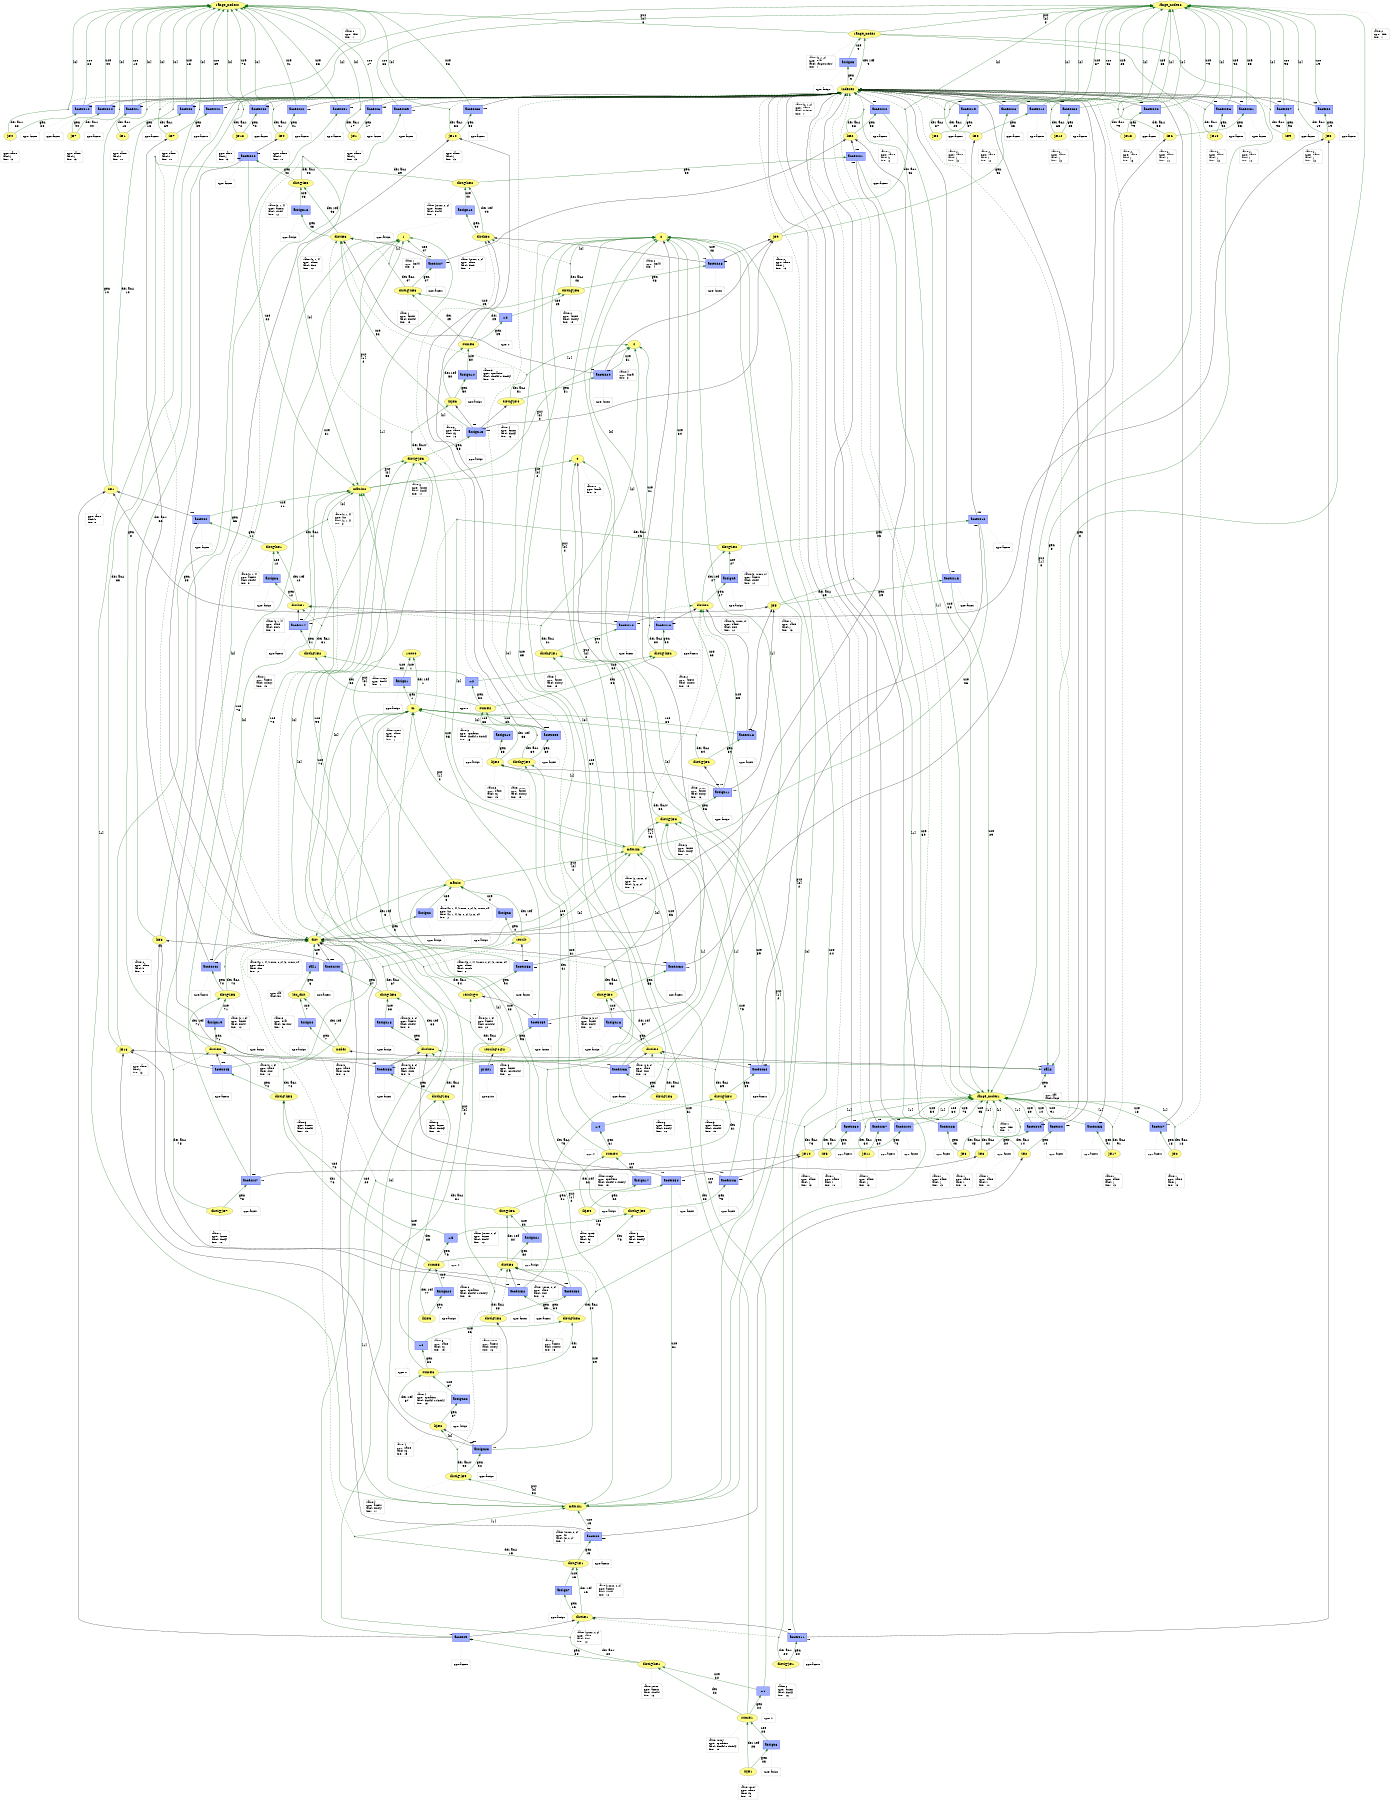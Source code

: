digraph "PROV" { size="16,12"; rankdir="BT";
"http://example.org/10000" [fillcolor="#FFFC87",color="#808080",style="filled",label="10000",URL="http://example.org/10000"]
"-attrs0" [color="gray",shape="note",fontsize="10",fontcolor="black",label=<<TABLE cellpadding="0" border="0">
	<TR>
	    <TD align="left">value:</TD>
	    <TD align="left">10000</TD>
	</TR>
	<TR>
	    <TD align="left">type:</TD>
	    <TD align="left">literal</TD>
	</TR>
	<TR>
	    <TD align="left">line:</TD>
	    <TD align="left">1</TD>
	</TR>
</TABLE>>]
"-attrs0" -> "http://example.org/10000" [color="gray",style="dashed",arrowhead="none"]
"http://example.org/m" [fillcolor="#FFFC87",color="#808080",style="filled",label="m",URL="http://example.org/m"]
"-attrs1" [color="gray",shape="note",fontsize="10",fontcolor="black",label=<<TABLE cellpadding="0" border="0">
	<TR>
	    <TD align="left">value:</TD>
	    <TD align="left">10000</TD>
	</TR>
	<TR>
	    <TD align="left">type:</TD>
	    <TD align="left">name</TD>
	</TR>
	<TR>
	    <TD align="left">label:</TD>
	    <TD align="left">m</TD>
	</TR>
	<TR>
	    <TD align="left">line:</TD>
	    <TD align="left">1</TD>
	</TR>
</TABLE>>]
"-attrs1" -> "http://example.org/m" [color="gray",style="dashed",arrowhead="none"]
"http://example.org/assign1" [fillcolor="#9FB1FC",color="#0000FF",shape="polygon",sides="4",style="filled",label="assign1",URL="http://example.org/assign1"]
"-attrs2" [color="gray",shape="note",fontsize="10",fontcolor="black",label=<<TABLE cellpadding="0" border="0">
	<TR>
	    <TD align="left">type:</TD>
	    <TD align="left">assign</TD>
	</TR>
</TABLE>>]
"-attrs2" -> "http://example.org/assign1" [color="gray",style="dashed",arrowhead="none"]
"http://example.org/m" -> "http://example.org/10000" [labelfontsize="8",labeldistance="1.5",color="darkgreen",labelangle="60.0",rotation="20",label="der ref
1"]
"http://example.org/0" [fillcolor="#FFFC87",color="#808080",style="filled",label="0",URL="http://example.org/0"]
"-attrs3" [color="gray",shape="note",fontsize="10",fontcolor="black",label=<<TABLE cellpadding="0" border="0">
	<TR>
	    <TD align="left">value:</TD>
	    <TD align="left">0</TD>
	</TR>
	<TR>
	    <TD align="left">type:</TD>
	    <TD align="left">literal</TD>
	</TR>
	<TR>
	    <TD align="left">line:</TD>
	    <TD align="left">3</TD>
	</TR>
</TABLE>>]
"-attrs3" -> "http://example.org/0" [color="gray",style="dashed",arrowhead="none"]
"http://example.org/1" [fillcolor="#FFFC87",color="#808080",style="filled",label="1",URL="http://example.org/1"]
"-attrs4" [color="gray",shape="note",fontsize="10",fontcolor="black",label=<<TABLE cellpadding="0" border="0">
	<TR>
	    <TD align="left">value:</TD>
	    <TD align="left">1</TD>
	</TR>
	<TR>
	    <TD align="left">type:</TD>
	    <TD align="left">literal</TD>
	</TR>
	<TR>
	    <TD align="left">line:</TD>
	    <TD align="left">3</TD>
	</TR>
</TABLE>>]
"-attrs4" -> "http://example.org/1" [color="gray",style="dashed",arrowhead="none"]
"http://example.org/4" [fillcolor="#FFFC87",color="#808080",style="filled",label="4",URL="http://example.org/4"]
"-attrs5" [color="gray",shape="note",fontsize="10",fontcolor="black",label=<<TABLE cellpadding="0" border="0">
	<TR>
	    <TD align="left">value:</TD>
	    <TD align="left">4</TD>
	</TR>
	<TR>
	    <TD align="left">type:</TD>
	    <TD align="left">literal</TD>
	</TR>
	<TR>
	    <TD align="left">line:</TD>
	    <TD align="left">3</TD>
	</TR>
</TABLE>>]
"-attrs5" -> "http://example.org/4" [color="gray",style="dashed",arrowhead="none"]
"http://example.org/2" [fillcolor="#FFFC87",color="#808080",style="filled",label="2",URL="http://example.org/2"]
"-attrs6" [color="gray",shape="note",fontsize="10",fontcolor="black",label=<<TABLE cellpadding="0" border="0">
	<TR>
	    <TD align="left">value:</TD>
	    <TD align="left">2</TD>
	</TR>
	<TR>
	    <TD align="left">type:</TD>
	    <TD align="left">literal</TD>
	</TR>
	<TR>
	    <TD align="left">line:</TD>
	    <TD align="left">4</TD>
	</TR>
</TABLE>>]
"-attrs6" -> "http://example.org/2" [color="gray",style="dashed",arrowhead="none"]
"http://example.org/matrix" [fillcolor="#FFFC87",color="#808080",style="filled",label="matrix",URL="http://example.org/matrix"]
"-attrs7" [color="gray",shape="note",fontsize="10",fontcolor="black",label=<<TABLE cellpadding="0" border="0">
	<TR>
	    <TD align="left">value:</TD>
	    <TD align="left">[[0, 1, 4], [10000, 0, 2], [2, 10000, 0]]</TD>
	</TR>
	<TR>
	    <TD align="left">type:</TD>
	    <TD align="left">list</TD>
	</TR>
	<TR>
	    <TD align="left">label:</TD>
	    <TD align="left">[[0, 1, 4], [m, 0, 2], [2, m, 0]]</TD>
	</TR>
	<TR>
	    <TD align="left">line:</TD>
	    <TD align="left">2</TD>
	</TR>
</TABLE>>]
"-attrs7" -> "http://example.org/matrix" [color="gray",style="dashed",arrowhead="none"]
"http://example.org/matrix0" [fillcolor="#FFFC87",color="#808080",style="filled",label="matrix0",URL="http://example.org/matrix0"]
"-attrs8" [color="gray",shape="note",fontsize="10",fontcolor="black",label=<<TABLE cellpadding="0" border="0">
	<TR>
	    <TD align="left">value:</TD>
	    <TD align="left">[0, 1, 4]</TD>
	</TR>
	<TR>
	    <TD align="left">type:</TD>
	    <TD align="left">list</TD>
	</TR>
	<TR>
	    <TD align="left">label:</TD>
	    <TD align="left">[0, 1, 4]</TD>
	</TR>
	<TR>
	    <TD align="left">line:</TD>
	    <TD align="left">3</TD>
	</TR>
</TABLE>>]
"-attrs8" -> "http://example.org/matrix0" [color="gray",style="dashed",arrowhead="none"]
"http://example.org/matrix0" -> "http://example.org/0" [labelfontsize="8",labeldistance="1.5",color="darkgreen",labelangle="60.0",rotation="20",label="put
[0]
2"]
"http://example.org/matrix0" -> "http://example.org/1" [labelfontsize="8",labeldistance="1.5",color="darkgreen",labelangle="60.0",rotation="20",label="put
[1]
2"]
"http://example.org/matrix0" -> "http://example.org/4" [labelfontsize="8",labeldistance="1.5",color="darkgreen",labelangle="60.0",rotation="20",label="put
[2]
2"]
"http://example.org/matrix" -> "http://example.org/matrix0" [labelfontsize="8",labeldistance="1.5",color="darkgreen",labelangle="60.0",rotation="20",label="put
[0]
2"]
"http://example.org/matrix1" [fillcolor="#FFFC87",color="#808080",style="filled",label="matrix1",URL="http://example.org/matrix1"]
"-attrs9" [color="gray",shape="note",fontsize="10",fontcolor="black",label=<<TABLE cellpadding="0" border="0">
	<TR>
	    <TD align="left">value:</TD>
	    <TD align="left">[10000, 0, 2]</TD>
	</TR>
	<TR>
	    <TD align="left">type:</TD>
	    <TD align="left">list</TD>
	</TR>
	<TR>
	    <TD align="left">label:</TD>
	    <TD align="left">[m, 0, 2]</TD>
	</TR>
	<TR>
	    <TD align="left">line:</TD>
	    <TD align="left">4</TD>
	</TR>
</TABLE>>]
"-attrs9" -> "http://example.org/matrix1" [color="gray",style="dashed",arrowhead="none"]
"http://example.org/matrix1" -> "http://example.org/m" [labelfontsize="8",labeldistance="1.5",color="darkgreen",labelangle="60.0",rotation="20",label="put
[0]
2"]
"http://example.org/matrix1" -> "http://example.org/0" [labelfontsize="8",labeldistance="1.5",color="darkgreen",labelangle="60.0",rotation="20",label="put
[1]
2"]
"http://example.org/matrix1" -> "http://example.org/2" [labelfontsize="8",labeldistance="1.5",color="darkgreen",labelangle="60.0",rotation="20",label="put
[2]
2"]
"http://example.org/matrix" -> "http://example.org/matrix1" [labelfontsize="8",labeldistance="1.5",color="darkgreen",labelangle="60.0",rotation="20",label="put
[1]
2"]
"http://example.org/matrix2" [fillcolor="#FFFC87",color="#808080",style="filled",label="matrix2",URL="http://example.org/matrix2"]
"-attrs10" [color="gray",shape="note",fontsize="10",fontcolor="black",label=<<TABLE cellpadding="0" border="0">
	<TR>
	    <TD align="left">value:</TD>
	    <TD align="left">[2, 10000, 0]</TD>
	</TR>
	<TR>
	    <TD align="left">type:</TD>
	    <TD align="left">list</TD>
	</TR>
	<TR>
	    <TD align="left">label:</TD>
	    <TD align="left">[2, m, 0]</TD>
	</TR>
	<TR>
	    <TD align="left">line:</TD>
	    <TD align="left">5</TD>
	</TR>
</TABLE>>]
"-attrs10" -> "http://example.org/matrix2" [color="gray",style="dashed",arrowhead="none"]
"http://example.org/matrix2" -> "http://example.org/2" [labelfontsize="8",labeldistance="1.5",color="darkgreen",labelangle="60.0",rotation="20",label="put
[0]
2"]
"http://example.org/matrix2" -> "http://example.org/m" [labelfontsize="8",labeldistance="1.5",color="darkgreen",labelangle="60.0",rotation="20",label="put
[1]
2"]
"http://example.org/matrix2" -> "http://example.org/0" [labelfontsize="8",labeldistance="1.5",color="darkgreen",labelangle="60.0",rotation="20",label="put
[2]
2"]
"http://example.org/matrix" -> "http://example.org/matrix2" [labelfontsize="8",labeldistance="1.5",color="darkgreen",labelangle="60.0",rotation="20",label="put
[2]
2"]
"http://example.org/dist" [fillcolor="#FFFC87",color="#808080",style="filled",label="dist",URL="http://example.org/dist"]
"-attrs11" [color="gray",shape="note",fontsize="10",fontcolor="black",label=<<TABLE cellpadding="0" border="0">
	<TR>
	    <TD align="left">value:</TD>
	    <TD align="left">[[0, 1, 4], [10000, 0, 2], [2, 10000, 0]]</TD>
	</TR>
	<TR>
	    <TD align="left">type:</TD>
	    <TD align="left">name</TD>
	</TR>
	<TR>
	    <TD align="left">label:</TD>
	    <TD align="left">dist</TD>
	</TR>
	<TR>
	    <TD align="left">line:</TD>
	    <TD align="left">2</TD>
	</TR>
</TABLE>>]
"-attrs11" -> "http://example.org/dist" [color="gray",style="dashed",arrowhead="none"]
"http://example.org/assign2" [fillcolor="#9FB1FC",color="#0000FF",shape="polygon",sides="4",style="filled",label="assign2",URL="http://example.org/assign2"]
"-attrs12" [color="gray",shape="note",fontsize="10",fontcolor="black",label=<<TABLE cellpadding="0" border="0">
	<TR>
	    <TD align="left">type:</TD>
	    <TD align="left">assign</TD>
	</TR>
</TABLE>>]
"-attrs12" -> "http://example.org/assign2" [color="gray",style="dashed",arrowhead="none"]
"http://example.org/dist" -> "http://example.org/matrix" [labelfontsize="8",labeldistance="1.5",color="darkgreen",labelangle="60.0",rotation="20",label="der ref
3"]
"http://example.org/result" [fillcolor="#FFFC87",color="#808080",style="filled",label="result",URL="http://example.org/result"]
"-attrs13" [color="gray",shape="note",fontsize="10",fontcolor="black",label=<<TABLE cellpadding="0" border="0">
	<TR>
	    <TD align="left">value:</TD>
	    <TD align="left">[[0, 1, 4], [10000, 0, 2], [2, 10000, 0]]</TD>
	</TR>
	<TR>
	    <TD align="left">type:</TD>
	    <TD align="left">name</TD>
	</TR>
	<TR>
	    <TD align="left">label:</TD>
	    <TD align="left">result</TD>
	</TR>
	<TR>
	    <TD align="left">line:</TD>
	    <TD align="left">2</TD>
	</TR>
</TABLE>>]
"-attrs13" -> "http://example.org/result" [color="gray",style="dashed",arrowhead="none"]
"http://example.org/assign3" [fillcolor="#9FB1FC",color="#0000FF",shape="polygon",sides="4",style="filled",label="assign3",URL="http://example.org/assign3"]
"-attrs14" [color="gray",shape="note",fontsize="10",fontcolor="black",label=<<TABLE cellpadding="0" border="0">
	<TR>
	    <TD align="left">type:</TD>
	    <TD align="left">assign</TD>
	</TR>
</TABLE>>]
"-attrs14" -> "http://example.org/assign3" [color="gray",style="dashed",arrowhead="none"]
"http://example.org/result" -> "http://example.org/matrix" [labelfontsize="8",labeldistance="1.5",color="darkgreen",labelangle="60.0",rotation="20",label="der ref
4"]
"http://example.org/len_dist" [fillcolor="#FFFC87",color="#808080",style="filled",label="len_dist",URL="http://example.org/len_dist"]
"-attrs15" [color="gray",shape="note",fontsize="10",fontcolor="black",label=<<TABLE cellpadding="0" border="0">
	<TR>
	    <TD align="left">value:</TD>
	    <TD align="left">3</TD>
	</TR>
	<TR>
	    <TD align="left">type:</TD>
	    <TD align="left">eval</TD>
	</TR>
	<TR>
	    <TD align="left">label:</TD>
	    <TD align="left">len(dist)</TD>
	</TR>
	<TR>
	    <TD align="left">line:</TD>
	    <TD align="left">6</TD>
	</TR>
</TABLE>>]
"-attrs15" -> "http://example.org/len_dist" [color="gray",style="dashed",arrowhead="none"]
"http://example.org/call1" [fillcolor="#9FB1FC",color="#0000FF",shape="polygon",sides="4",style="filled",label="call1",URL="http://example.org/call1"]
"-attrs16" [color="gray",shape="note",fontsize="10",fontcolor="black",label=<<TABLE cellpadding="0" border="0">
	<TR>
	    <TD align="left">type:</TD>
	    <TD align="left">call</TD>
	</TR>
	<TR>
	    <TD align="left">label:</TD>
	    <TD align="left">len</TD>
	</TR>
</TABLE>>]
"-attrs16" -> "http://example.org/call1" [color="gray",style="dashed",arrowhead="none"]
"http://example.org/call1" -> "http://example.org/dist" [labelfontsize="8",labeldistance="1.5",color="darkgreen",labelangle="60.0",rotation="20",label="use
5"]
"http://example.org/len_dist" -> "http://example.org/call1" [labelfontsize="8",labeldistance="1.5",color="darkgreen",labelangle="60.0",rotation="20",label="gen
6"]
"http://example.org/nodes" [fillcolor="#FFFC87",color="#808080",style="filled",label="nodes",URL="http://example.org/nodes"]
"-attrs17" [color="gray",shape="note",fontsize="10",fontcolor="black",label=<<TABLE cellpadding="0" border="0">
	<TR>
	    <TD align="left">value:</TD>
	    <TD align="left">3</TD>
	</TR>
	<TR>
	    <TD align="left">type:</TD>
	    <TD align="left">name</TD>
	</TR>
	<TR>
	    <TD align="left">label:</TD>
	    <TD align="left">nodes</TD>
	</TR>
	<TR>
	    <TD align="left">line:</TD>
	    <TD align="left">6</TD>
	</TR>
</TABLE>>]
"-attrs17" -> "http://example.org/nodes" [color="gray",style="dashed",arrowhead="none"]
"http://example.org/assign4" [fillcolor="#9FB1FC",color="#0000FF",shape="polygon",sides="4",style="filled",label="assign4",URL="http://example.org/assign4"]
"-attrs18" [color="gray",shape="note",fontsize="10",fontcolor="black",label=<<TABLE cellpadding="0" border="0">
	<TR>
	    <TD align="left">type:</TD>
	    <TD align="left">assign</TD>
	</TR>
</TABLE>>]
"-attrs18" -> "http://example.org/assign4" [color="gray",style="dashed",arrowhead="none"]
"http://example.org/nodes" -> "http://example.org/len_dist" [labelfontsize="8",labeldistance="1.5",color="darkgreen",labelangle="60.0",rotation="20",label="der ref
7"]
"http://example.org/range_nodes" [fillcolor="#FFFC87",color="#808080",style="filled",label="range_nodes",URL="http://example.org/range_nodes"]
"-attrs19" [color="gray",shape="note",fontsize="10",fontcolor="black",label=<<TABLE cellpadding="0" border="0">
	<TR>
	    <TD align="left">value:</TD>
	    <TD align="left">[0, 1, 2]</TD>
	</TR>
	<TR>
	    <TD align="left">type:</TD>
	    <TD align="left">eval</TD>
	</TR>
	<TR>
	    <TD align="left">label:</TD>
	    <TD align="left">range(nodes)</TD>
	</TR>
	<TR>
	    <TD align="left">line:</TD>
	    <TD align="left">7</TD>
	</TR>
</TABLE>>]
"-attrs19" -> "http://example.org/range_nodes" [color="gray",style="dashed",arrowhead="none"]
"http://example.org/range_nodes0" [fillcolor="#FFFC87",color="#808080",style="filled",label="range_nodes0",URL="http://example.org/range_nodes0"]
"-attrs20" [color="gray",shape="note",fontsize="10",fontcolor="black",label=<<TABLE cellpadding="0" border="0">
	<TR>
	    <TD align="left">value:</TD>
	    <TD align="left">0</TD>
	</TR>
	<TR>
	    <TD align="left">type:</TD>
	    <TD align="left">item</TD>
	</TR>
	<TR>
	    <TD align="left">line:</TD>
	    <TD align="left">7</TD>
	</TR>
</TABLE>>]
"-attrs20" -> "http://example.org/range_nodes0" [color="gray",style="dashed",arrowhead="none"]
"http://example.org/range_nodes" -> "http://example.org/range_nodes0" [labelfontsize="8",labeldistance="1.5",color="darkgreen",labelangle="60.0",rotation="20",label="put
[0]
8"]
"http://example.org/range_nodes1" [fillcolor="#FFFC87",color="#808080",style="filled",label="range_nodes1",URL="http://example.org/range_nodes1"]
"-attrs21" [color="gray",shape="note",fontsize="10",fontcolor="black",label=<<TABLE cellpadding="0" border="0">
	<TR>
	    <TD align="left">value:</TD>
	    <TD align="left">1</TD>
	</TR>
	<TR>
	    <TD align="left">type:</TD>
	    <TD align="left">item</TD>
	</TR>
	<TR>
	    <TD align="left">line:</TD>
	    <TD align="left">7</TD>
	</TR>
</TABLE>>]
"-attrs21" -> "http://example.org/range_nodes1" [color="gray",style="dashed",arrowhead="none"]
"http://example.org/range_nodes" -> "http://example.org/range_nodes1" [labelfontsize="8",labeldistance="1.5",color="darkgreen",labelangle="60.0",rotation="20",label="put
[1]
8"]
"http://example.org/range_nodes2" [fillcolor="#FFFC87",color="#808080",style="filled",label="range_nodes2",URL="http://example.org/range_nodes2"]
"-attrs22" [color="gray",shape="note",fontsize="10",fontcolor="black",label=<<TABLE cellpadding="0" border="0">
	<TR>
	    <TD align="left">value:</TD>
	    <TD align="left">2</TD>
	</TR>
	<TR>
	    <TD align="left">type:</TD>
	    <TD align="left">item</TD>
	</TR>
	<TR>
	    <TD align="left">line:</TD>
	    <TD align="left">7</TD>
	</TR>
</TABLE>>]
"-attrs22" -> "http://example.org/range_nodes2" [color="gray",style="dashed",arrowhead="none"]
"http://example.org/range_nodes" -> "http://example.org/range_nodes2" [labelfontsize="8",labeldistance="1.5",color="darkgreen",labelangle="60.0",rotation="20",label="put
[2]
8"]
"http://example.org/call2" [fillcolor="#9FB1FC",color="#0000FF",shape="polygon",sides="4",style="filled",label="call2",URL="http://example.org/call2"]
"-attrs23" [color="gray",shape="note",fontsize="10",fontcolor="black",label=<<TABLE cellpadding="0" border="0">
	<TR>
	    <TD align="left">type:</TD>
	    <TD align="left">call</TD>
	</TR>
	<TR>
	    <TD align="left">label:</TD>
	    <TD align="left">range</TD>
	</TR>
</TABLE>>]
"-attrs23" -> "http://example.org/call2" [color="gray",style="dashed",arrowhead="none"]
"http://example.org/call2" -> "http://example.org/nodes" [labelfontsize="8",labeldistance="1.5",labelangle="60.0",rotation="20",taillabel="use"]
"http://example.org/range_nodes" -> "http://example.org/call2" [labelfontsize="8",labeldistance="1.5",color="darkgreen",labelangle="60.0",rotation="20",label="gen
8"]
"http://example.org/range_nodes0" -> "http://example.org/call2" [labelfontsize="8",labeldistance="1.5",color="darkgreen",labelangle="60.0",rotation="20",label="gen
8"]
"http://example.org/range_nodes1" -> "http://example.org/call2" [labelfontsize="8",labeldistance="1.5",color="darkgreen",labelangle="60.0",rotation="20",label="gen
8"]
"http://example.org/range_nodes2" -> "http://example.org/call2" [labelfontsize="8",labeldistance="1.5",color="darkgreen",labelangle="60.0",rotation="20",label="gen
8"]
"http://example.org/indexes" [fillcolor="#FFFC87",color="#808080",style="filled",label="indexes",URL="http://example.org/indexes"]
"-attrs24" [color="gray",shape="note",fontsize="10",fontcolor="black",label=<<TABLE cellpadding="0" border="0">
	<TR>
	    <TD align="left">value:</TD>
	    <TD align="left">[0, 1, 2]</TD>
	</TR>
	<TR>
	    <TD align="left">type:</TD>
	    <TD align="left">name</TD>
	</TR>
	<TR>
	    <TD align="left">label:</TD>
	    <TD align="left">indexes</TD>
	</TR>
	<TR>
	    <TD align="left">line:</TD>
	    <TD align="left">7</TD>
	</TR>
</TABLE>>]
"-attrs24" -> "http://example.org/indexes" [color="gray",style="dashed",arrowhead="none"]
"http://example.org/assign5" [fillcolor="#9FB1FC",color="#0000FF",shape="polygon",sides="4",style="filled",label="assign5",URL="http://example.org/assign5"]
"-attrs25" [color="gray",shape="note",fontsize="10",fontcolor="black",label=<<TABLE cellpadding="0" border="0">
	<TR>
	    <TD align="left">type:</TD>
	    <TD align="left">assign</TD>
	</TR>
</TABLE>>]
"-attrs25" -> "http://example.org/assign5" [color="gray",style="dashed",arrowhead="none"]
"http://example.org/indexes" -> "http://example.org/range_nodes" [labelfontsize="8",labeldistance="1.5",color="darkgreen",labelangle="60.0",rotation="20",label="der ref
9"]
"http://example.org/k#1" [fillcolor="#FFFC87",color="#808080",style="filled",label="k#1",URL="http://example.org/k#1"]
"-attrs26" [color="gray",shape="note",fontsize="10",fontcolor="black",label=<<TABLE cellpadding="0" border="0">
	<TR>
	    <TD align="left">type:</TD>
	    <TD align="left">name</TD>
	</TR>
	<TR>
	    <TD align="left">label:</TD>
	    <TD align="left">k</TD>
	</TR>
	<TR>
	    <TD align="left">line:</TD>
	    <TD align="left">8</TD>
	</TR>
</TABLE>>]
"-attrs26" -> "http://example.org/k#1" [color="gray",style="dashed",arrowhead="none"]
"http://example.org/access1" [fillcolor="#9FB1FC",color="#0000FF",shape="polygon",sides="4",style="filled",label="access1",URL="http://example.org/access1"]
"-attrs27" [color="gray",shape="note",fontsize="10",fontcolor="black",label=<<TABLE cellpadding="0" border="0">
	<TR>
	    <TD align="left">type:</TD>
	    <TD align="left">access</TD>
	</TR>
</TABLE>>]
"-attrs27" -> "http://example.org/access1" [color="gray",style="dashed",arrowhead="none"]
"bn0" [shape="point",label=""]
"http://example.org/k#1" -> "bn0" [labelfontsize="8",labeldistance="1.5",color="darkgreen",labelangle="60.0",rotation="20",label="der ac-r
10",arrowhead="none"]
"bn0" -> "http://example.org/indexes" [color="darkgreen",style="dashed"]
"bn0" -> "http://example.org/range_nodes0" [labelfontsize="8",labeldistance="1.5",color="darkgreen",labelangle="60.0",rotation="20",label="[0]"]
"http://example.org/access1" -> "http://example.org/indexes" [labelfontsize="8",labeldistance="1.5",labelangle="60.0",rotation="20",taillabel="use"]
"http://example.org/dist@k#1" [fillcolor="#FFFC87",color="#808080",style="filled",label="dist@k#1",URL="http://example.org/dist@k#1"]
"-attrs28" [color="gray",shape="note",fontsize="10",fontcolor="black",label=<<TABLE cellpadding="0" border="0">
	<TR>
	    <TD align="left">value:</TD>
	    <TD align="left">[0, 1, 4]</TD>
	</TR>
	<TR>
	    <TD align="left">type:</TD>
	    <TD align="left">access</TD>
	</TR>
	<TR>
	    <TD align="left">label:</TD>
	    <TD align="left">dist[k]</TD>
	</TR>
	<TR>
	    <TD align="left">line:</TD>
	    <TD align="left">9</TD>
	</TR>
</TABLE>>]
"-attrs28" -> "http://example.org/dist@k#1" [color="gray",style="dashed",arrowhead="none"]
"http://example.org/access2" [fillcolor="#9FB1FC",color="#0000FF",shape="polygon",sides="4",style="filled",label="access2",URL="http://example.org/access2"]
"-attrs29" [color="gray",shape="note",fontsize="10",fontcolor="black",label=<<TABLE cellpadding="0" border="0">
	<TR>
	    <TD align="left">type:</TD>
	    <TD align="left">access</TD>
	</TR>
</TABLE>>]
"-attrs29" -> "http://example.org/access2" [color="gray",style="dashed",arrowhead="none"]
"bn1" [shape="point",label=""]
"http://example.org/dist@k#1" -> "bn1" [labelfontsize="8",labeldistance="1.5",color="darkgreen",labelangle="60.0",rotation="20",label="der ac-r
11",arrowhead="none"]
"bn1" -> "http://example.org/dist" [color="darkgreen",style="dashed"]
"bn1" -> "http://example.org/matrix0" [labelfontsize="8",labeldistance="1.5",color="darkgreen",labelangle="60.0",rotation="20",label="[0]"]
"http://example.org/access2" -> "http://example.org/dist" [labelfontsize="8",labeldistance="1.5",labelangle="60.0",rotation="20",taillabel="use"]
"http://example.org/access2" -> "http://example.org/k#1" [labelfontsize="8",labeldistance="1.5",labelangle="60.0",rotation="20",taillabel="use"]
"http://example.org/distk#1" [fillcolor="#FFFC87",color="#808080",style="filled",label="distk#1",URL="http://example.org/distk#1"]
"-attrs30" [color="gray",shape="note",fontsize="10",fontcolor="black",label=<<TABLE cellpadding="0" border="0">
	<TR>
	    <TD align="left">value:</TD>
	    <TD align="left">[0, 1, 4]</TD>
	</TR>
	<TR>
	    <TD align="left">type:</TD>
	    <TD align="left">name</TD>
	</TR>
	<TR>
	    <TD align="left">label:</TD>
	    <TD align="left">distk</TD>
	</TR>
	<TR>
	    <TD align="left">line:</TD>
	    <TD align="left">9</TD>
	</TR>
</TABLE>>]
"-attrs30" -> "http://example.org/distk#1" [color="gray",style="dashed",arrowhead="none"]
"http://example.org/assign6" [fillcolor="#9FB1FC",color="#0000FF",shape="polygon",sides="4",style="filled",label="assign6",URL="http://example.org/assign6"]
"-attrs31" [color="gray",shape="note",fontsize="10",fontcolor="black",label=<<TABLE cellpadding="0" border="0">
	<TR>
	    <TD align="left">type:</TD>
	    <TD align="left">assign</TD>
	</TR>
</TABLE>>]
"-attrs31" -> "http://example.org/assign6" [color="gray",style="dashed",arrowhead="none"]
"http://example.org/distk#1" -> "http://example.org/dist@k#1" [labelfontsize="8",labeldistance="1.5",color="darkgreen",labelangle="60.0",rotation="20",label="der ref
12"]
"http://example.org/i#1" [fillcolor="#FFFC87",color="#808080",style="filled",label="i#1",URL="http://example.org/i#1"]
"-attrs32" [color="gray",shape="note",fontsize="10",fontcolor="black",label=<<TABLE cellpadding="0" border="0">
	<TR>
	    <TD align="left">type:</TD>
	    <TD align="left">name</TD>
	</TR>
	<TR>
	    <TD align="left">label:</TD>
	    <TD align="left">i</TD>
	</TR>
	<TR>
	    <TD align="left">line:</TD>
	    <TD align="left">10</TD>
	</TR>
</TABLE>>]
"-attrs32" -> "http://example.org/i#1" [color="gray",style="dashed",arrowhead="none"]
"http://example.org/access3" [fillcolor="#9FB1FC",color="#0000FF",shape="polygon",sides="4",style="filled",label="access3",URL="http://example.org/access3"]
"-attrs33" [color="gray",shape="note",fontsize="10",fontcolor="black",label=<<TABLE cellpadding="0" border="0">
	<TR>
	    <TD align="left">type:</TD>
	    <TD align="left">access</TD>
	</TR>
</TABLE>>]
"-attrs33" -> "http://example.org/access3" [color="gray",style="dashed",arrowhead="none"]
"bn2" [shape="point",label=""]
"http://example.org/i#1" -> "bn2" [labelfontsize="8",labeldistance="1.5",color="darkgreen",labelangle="60.0",rotation="20",label="der ac-r
13",arrowhead="none"]
"bn2" -> "http://example.org/indexes" [color="darkgreen",style="dashed"]
"bn2" -> "http://example.org/range_nodes0" [labelfontsize="8",labeldistance="1.5",color="darkgreen",labelangle="60.0",rotation="20",label="[0]"]
"http://example.org/access3" -> "http://example.org/indexes" [labelfontsize="8",labeldistance="1.5",labelangle="60.0",rotation="20",taillabel="use"]
"http://example.org/i#2" [fillcolor="#FFFC87",color="#808080",style="filled",label="i#2",URL="http://example.org/i#2"]
"-attrs34" [color="gray",shape="note",fontsize="10",fontcolor="black",label=<<TABLE cellpadding="0" border="0">
	<TR>
	    <TD align="left">value:</TD>
	    <TD align="left">1</TD>
	</TR>
	<TR>
	    <TD align="left">type:</TD>
	    <TD align="left">name</TD>
	</TR>
	<TR>
	    <TD align="left">label:</TD>
	    <TD align="left">i</TD>
	</TR>
	<TR>
	    <TD align="left">line:</TD>
	    <TD align="left">10</TD>
	</TR>
</TABLE>>]
"-attrs34" -> "http://example.org/i#2" [color="gray",style="dashed",arrowhead="none"]
"http://example.org/access4" [fillcolor="#9FB1FC",color="#0000FF",shape="polygon",sides="4",style="filled",label="access4",URL="http://example.org/access4"]
"-attrs35" [color="gray",shape="note",fontsize="10",fontcolor="black",label=<<TABLE cellpadding="0" border="0">
	<TR>
	    <TD align="left">type:</TD>
	    <TD align="left">access</TD>
	</TR>
</TABLE>>]
"-attrs35" -> "http://example.org/access4" [color="gray",style="dashed",arrowhead="none"]
"bn3" [shape="point",label=""]
"http://example.org/i#2" -> "bn3" [labelfontsize="8",labeldistance="1.5",color="darkgreen",labelangle="60.0",rotation="20",label="der ac-r
14",arrowhead="none"]
"bn3" -> "http://example.org/indexes" [color="darkgreen",style="dashed"]
"bn3" -> "http://example.org/range_nodes1" [labelfontsize="8",labeldistance="1.5",color="darkgreen",labelangle="60.0",rotation="20",label="[1]"]
"http://example.org/access4" -> "http://example.org/indexes" [labelfontsize="8",labeldistance="1.5",labelangle="60.0",rotation="20",taillabel="use"]
"http://example.org/dist@i#1" [fillcolor="#FFFC87",color="#808080",style="filled",label="dist@i#1",URL="http://example.org/dist@i#1"]
"-attrs36" [color="gray",shape="note",fontsize="10",fontcolor="black",label=<<TABLE cellpadding="0" border="0">
	<TR>
	    <TD align="left">value:</TD>
	    <TD align="left">[10000, 0, 2]</TD>
	</TR>
	<TR>
	    <TD align="left">type:</TD>
	    <TD align="left">access</TD>
	</TR>
	<TR>
	    <TD align="left">label:</TD>
	    <TD align="left">dist[i]</TD>
	</TR>
	<TR>
	    <TD align="left">line:</TD>
	    <TD align="left">12</TD>
	</TR>
</TABLE>>]
"-attrs36" -> "http://example.org/dist@i#1" [color="gray",style="dashed",arrowhead="none"]
"http://example.org/access5" [fillcolor="#9FB1FC",color="#0000FF",shape="polygon",sides="4",style="filled",label="access5",URL="http://example.org/access5"]
"-attrs37" [color="gray",shape="note",fontsize="10",fontcolor="black",label=<<TABLE cellpadding="0" border="0">
	<TR>
	    <TD align="left">type:</TD>
	    <TD align="left">access</TD>
	</TR>
</TABLE>>]
"-attrs37" -> "http://example.org/access5" [color="gray",style="dashed",arrowhead="none"]
"bn4" [shape="point",label=""]
"http://example.org/dist@i#1" -> "bn4" [labelfontsize="8",labeldistance="1.5",color="darkgreen",labelangle="60.0",rotation="20",label="der ac-r
15",arrowhead="none"]
"bn4" -> "http://example.org/dist" [color="darkgreen",style="dashed"]
"bn4" -> "http://example.org/matrix1" [labelfontsize="8",labeldistance="1.5",color="darkgreen",labelangle="60.0",rotation="20",label="[1]"]
"http://example.org/access5" -> "http://example.org/dist" [labelfontsize="8",labeldistance="1.5",labelangle="60.0",rotation="20",taillabel="use"]
"http://example.org/access5" -> "http://example.org/i#2" [labelfontsize="8",labeldistance="1.5",labelangle="60.0",rotation="20",taillabel="use"]
"http://example.org/disti#1" [fillcolor="#FFFC87",color="#808080",style="filled",label="disti#1",URL="http://example.org/disti#1"]
"-attrs38" [color="gray",shape="note",fontsize="10",fontcolor="black",label=<<TABLE cellpadding="0" border="0">
	<TR>
	    <TD align="left">value:</TD>
	    <TD align="left">[10000, 0, 2]</TD>
	</TR>
	<TR>
	    <TD align="left">type:</TD>
	    <TD align="left">name</TD>
	</TR>
	<TR>
	    <TD align="left">label:</TD>
	    <TD align="left">disti</TD>
	</TR>
	<TR>
	    <TD align="left">line:</TD>
	    <TD align="left">12</TD>
	</TR>
</TABLE>>]
"-attrs38" -> "http://example.org/disti#1" [color="gray",style="dashed",arrowhead="none"]
"http://example.org/assign7" [fillcolor="#9FB1FC",color="#0000FF",shape="polygon",sides="4",style="filled",label="assign7",URL="http://example.org/assign7"]
"-attrs39" [color="gray",shape="note",fontsize="10",fontcolor="black",label=<<TABLE cellpadding="0" border="0">
	<TR>
	    <TD align="left">type:</TD>
	    <TD align="left">assign</TD>
	</TR>
</TABLE>>]
"-attrs39" -> "http://example.org/assign7" [color="gray",style="dashed",arrowhead="none"]
"http://example.org/disti#1" -> "http://example.org/dist@i#1" [labelfontsize="8",labeldistance="1.5",color="darkgreen",labelangle="60.0",rotation="20",label="der ref
16"]
"http://example.org/j#1" [fillcolor="#FFFC87",color="#808080",style="filled",label="j#1",URL="http://example.org/j#1"]
"-attrs40" [color="gray",shape="note",fontsize="10",fontcolor="black",label=<<TABLE cellpadding="0" border="0">
	<TR>
	    <TD align="left">type:</TD>
	    <TD align="left">name</TD>
	</TR>
	<TR>
	    <TD align="left">label:</TD>
	    <TD align="left">j</TD>
	</TR>
	<TR>
	    <TD align="left">line:</TD>
	    <TD align="left">13</TD>
	</TR>
</TABLE>>]
"-attrs40" -> "http://example.org/j#1" [color="gray",style="dashed",arrowhead="none"]
"http://example.org/access6" [fillcolor="#9FB1FC",color="#0000FF",shape="polygon",sides="4",style="filled",label="access6",URL="http://example.org/access6"]
"-attrs41" [color="gray",shape="note",fontsize="10",fontcolor="black",label=<<TABLE cellpadding="0" border="0">
	<TR>
	    <TD align="left">type:</TD>
	    <TD align="left">access</TD>
	</TR>
</TABLE>>]
"-attrs41" -> "http://example.org/access6" [color="gray",style="dashed",arrowhead="none"]
"bn5" [shape="point",label=""]
"http://example.org/j#1" -> "bn5" [labelfontsize="8",labeldistance="1.5",color="darkgreen",labelangle="60.0",rotation="20",label="der ac-r
17",arrowhead="none"]
"bn5" -> "http://example.org/indexes" [color="darkgreen",style="dashed"]
"bn5" -> "http://example.org/range_nodes0" [labelfontsize="8",labeldistance="1.5",color="darkgreen",labelangle="60.0",rotation="20",label="[0]"]
"http://example.org/access6" -> "http://example.org/indexes" [labelfontsize="8",labeldistance="1.5",labelangle="60.0",rotation="20",taillabel="use"]
"http://example.org/j#2" [fillcolor="#FFFC87",color="#808080",style="filled",label="j#2",URL="http://example.org/j#2"]
"-attrs42" [color="gray",shape="note",fontsize="10",fontcolor="black",label=<<TABLE cellpadding="0" border="0">
	<TR>
	    <TD align="left">value:</TD>
	    <TD align="left">1</TD>
	</TR>
	<TR>
	    <TD align="left">type:</TD>
	    <TD align="left">name</TD>
	</TR>
	<TR>
	    <TD align="left">label:</TD>
	    <TD align="left">j</TD>
	</TR>
	<TR>
	    <TD align="left">line:</TD>
	    <TD align="left">13</TD>
	</TR>
</TABLE>>]
"-attrs42" -> "http://example.org/j#2" [color="gray",style="dashed",arrowhead="none"]
"http://example.org/access7" [fillcolor="#9FB1FC",color="#0000FF",shape="polygon",sides="4",style="filled",label="access7",URL="http://example.org/access7"]
"-attrs43" [color="gray",shape="note",fontsize="10",fontcolor="black",label=<<TABLE cellpadding="0" border="0">
	<TR>
	    <TD align="left">type:</TD>
	    <TD align="left">access</TD>
	</TR>
</TABLE>>]
"-attrs43" -> "http://example.org/access7" [color="gray",style="dashed",arrowhead="none"]
"bn6" [shape="point",label=""]
"http://example.org/j#2" -> "bn6" [labelfontsize="8",labeldistance="1.5",color="darkgreen",labelangle="60.0",rotation="20",label="der ac-r
18",arrowhead="none"]
"bn6" -> "http://example.org/indexes" [color="darkgreen",style="dashed"]
"bn6" -> "http://example.org/range_nodes1" [labelfontsize="8",labeldistance="1.5",color="darkgreen",labelangle="60.0",rotation="20",label="[1]"]
"http://example.org/access7" -> "http://example.org/indexes" [labelfontsize="8",labeldistance="1.5",labelangle="60.0",rotation="20",taillabel="use"]
"http://example.org/j#3" [fillcolor="#FFFC87",color="#808080",style="filled",label="j#3",URL="http://example.org/j#3"]
"-attrs44" [color="gray",shape="note",fontsize="10",fontcolor="black",label=<<TABLE cellpadding="0" border="0">
	<TR>
	    <TD align="left">value:</TD>
	    <TD align="left">2</TD>
	</TR>
	<TR>
	    <TD align="left">type:</TD>
	    <TD align="left">name</TD>
	</TR>
	<TR>
	    <TD align="left">label:</TD>
	    <TD align="left">j</TD>
	</TR>
	<TR>
	    <TD align="left">line:</TD>
	    <TD align="left">13</TD>
	</TR>
</TABLE>>]
"-attrs44" -> "http://example.org/j#3" [color="gray",style="dashed",arrowhead="none"]
"http://example.org/access8" [fillcolor="#9FB1FC",color="#0000FF",shape="polygon",sides="4",style="filled",label="access8",URL="http://example.org/access8"]
"-attrs45" [color="gray",shape="note",fontsize="10",fontcolor="black",label=<<TABLE cellpadding="0" border="0">
	<TR>
	    <TD align="left">type:</TD>
	    <TD align="left">access</TD>
	</TR>
</TABLE>>]
"-attrs45" -> "http://example.org/access8" [color="gray",style="dashed",arrowhead="none"]
"bn7" [shape="point",label=""]
"http://example.org/j#3" -> "bn7" [labelfontsize="8",labeldistance="1.5",color="darkgreen",labelangle="60.0",rotation="20",label="der ac-r
19",arrowhead="none"]
"bn7" -> "http://example.org/indexes" [color="darkgreen",style="dashed"]
"bn7" -> "http://example.org/range_nodes2" [labelfontsize="8",labeldistance="1.5",color="darkgreen",labelangle="60.0",rotation="20",label="[2]"]
"http://example.org/access8" -> "http://example.org/indexes" [labelfontsize="8",labeldistance="1.5",labelangle="60.0",rotation="20",taillabel="use"]
"http://example.org/disti@k#1" [fillcolor="#FFFC87",color="#808080",style="filled",label="disti@k#1",URL="http://example.org/disti@k#1"]
"-attrs46" [color="gray",shape="note",fontsize="10",fontcolor="black",label=<<TABLE cellpadding="0" border="0">
	<TR>
	    <TD align="left">value:</TD>
	    <TD align="left">10000</TD>
	</TR>
	<TR>
	    <TD align="left">type:</TD>
	    <TD align="left">access</TD>
	</TR>
	<TR>
	    <TD align="left">label:</TD>
	    <TD align="left">disti[k]</TD>
	</TR>
	<TR>
	    <TD align="left">line:</TD>
	    <TD align="left">15</TD>
	</TR>
</TABLE>>]
"-attrs46" -> "http://example.org/disti@k#1" [color="gray",style="dashed",arrowhead="none"]
"http://example.org/access9" [fillcolor="#9FB1FC",color="#0000FF",shape="polygon",sides="4",style="filled",label="access9",URL="http://example.org/access9"]
"-attrs47" [color="gray",shape="note",fontsize="10",fontcolor="black",label=<<TABLE cellpadding="0" border="0">
	<TR>
	    <TD align="left">type:</TD>
	    <TD align="left">access</TD>
	</TR>
</TABLE>>]
"-attrs47" -> "http://example.org/access9" [color="gray",style="dashed",arrowhead="none"]
"bn8" [shape="point",label=""]
"http://example.org/disti@k#1" -> "bn8" [labelfontsize="8",labeldistance="1.5",color="darkgreen",labelangle="60.0",rotation="20",label="der ac-r
20",arrowhead="none"]
"bn8" -> "http://example.org/disti#1" [color="darkgreen",style="dashed"]
"bn8" -> "http://example.org/m" [labelfontsize="8",labeldistance="1.5",color="darkgreen",labelangle="60.0",rotation="20",label="[0]"]
"http://example.org/access9" -> "http://example.org/disti#1" [labelfontsize="8",labeldistance="1.5",labelangle="60.0",rotation="20",taillabel="use"]
"http://example.org/access9" -> "http://example.org/k#1" [labelfontsize="8",labeldistance="1.5",labelangle="60.0",rotation="20",taillabel="use"]
"http://example.org/distk@j#1" [fillcolor="#FFFC87",color="#808080",style="filled",label="distk@j#1",URL="http://example.org/distk@j#1"]
"-attrs48" [color="gray",shape="note",fontsize="10",fontcolor="black",label=<<TABLE cellpadding="0" border="0">
	<TR>
	    <TD align="left">value:</TD>
	    <TD align="left">4</TD>
	</TR>
	<TR>
	    <TD align="left">type:</TD>
	    <TD align="left">access</TD>
	</TR>
	<TR>
	    <TD align="left">label:</TD>
	    <TD align="left">distk[j]</TD>
	</TR>
	<TR>
	    <TD align="left">line:</TD>
	    <TD align="left">15</TD>
	</TR>
</TABLE>>]
"-attrs48" -> "http://example.org/distk@j#1" [color="gray",style="dashed",arrowhead="none"]
"http://example.org/access10" [fillcolor="#9FB1FC",color="#0000FF",shape="polygon",sides="4",style="filled",label="access10",URL="http://example.org/access10"]
"-attrs49" [color="gray",shape="note",fontsize="10",fontcolor="black",label=<<TABLE cellpadding="0" border="0">
	<TR>
	    <TD align="left">type:</TD>
	    <TD align="left">access</TD>
	</TR>
</TABLE>>]
"-attrs49" -> "http://example.org/access10" [color="gray",style="dashed",arrowhead="none"]
"bn9" [shape="point",label=""]
"http://example.org/distk@j#1" -> "bn9" [labelfontsize="8",labeldistance="1.5",color="darkgreen",labelangle="60.0",rotation="20",label="der ac-r
21",arrowhead="none"]
"bn9" -> "http://example.org/distk#1" [color="darkgreen",style="dashed"]
"bn9" -> "http://example.org/4" [labelfontsize="8",labeldistance="1.5",color="darkgreen",labelangle="60.0",rotation="20",label="[2]"]
"http://example.org/access10" -> "http://example.org/distk#1" [labelfontsize="8",labeldistance="1.5",labelangle="60.0",rotation="20",taillabel="use"]
"http://example.org/access10" -> "http://example.org/j#3" [labelfontsize="8",labeldistance="1.5",labelangle="60.0",rotation="20",taillabel="use"]
"http://example.org/sum#1" [fillcolor="#FFFC87",color="#808080",style="filled",label="sum#1",URL="http://example.org/sum#1"]
"-attrs50" [color="gray",shape="note",fontsize="10",fontcolor="black",label=<<TABLE cellpadding="0" border="0">
	<TR>
	    <TD align="left">value:</TD>
	    <TD align="left">10004</TD>
	</TR>
	<TR>
	    <TD align="left">type:</TD>
	    <TD align="left">operation</TD>
	</TR>
	<TR>
	    <TD align="left">label:</TD>
	    <TD align="left">disti[k] + distk[j]</TD>
	</TR>
	<TR>
	    <TD align="left">line:</TD>
	    <TD align="left">15</TD>
	</TR>
</TABLE>>]
"-attrs50" -> "http://example.org/sum#1" [color="gray",style="dashed",arrowhead="none"]
"http://example.org/+1" [fillcolor="#9FB1FC",color="#0000FF",shape="polygon",sides="4",style="filled",label="+1",URL="http://example.org/+1"]
"-attrs51" [color="gray",shape="note",fontsize="10",fontcolor="black",label=<<TABLE cellpadding="0" border="0">
	<TR>
	    <TD align="left">type:</TD>
	    <TD align="left">+</TD>
	</TR>
</TABLE>>]
"-attrs51" -> "http://example.org/+1" [color="gray",style="dashed",arrowhead="none"]
"http://example.org/sum#1" -> "http://example.org/disti@k#1" [labelfontsize="8",labeldistance="1.5",color="darkgreen",labelangle="60.0",rotation="20",label="der
22"]
"http://example.org/sum#1" -> "http://example.org/distk@j#1" [labelfontsize="8",labeldistance="1.5",color="darkgreen",labelangle="60.0",rotation="20",label="der
22"]
"http://example.org/ikj#1" [fillcolor="#FFFC87",color="#808080",style="filled",label="ikj#1",URL="http://example.org/ikj#1"]
"-attrs52" [color="gray",shape="note",fontsize="10",fontcolor="black",label=<<TABLE cellpadding="0" border="0">
	<TR>
	    <TD align="left">value:</TD>
	    <TD align="left">10004</TD>
	</TR>
	<TR>
	    <TD align="left">type:</TD>
	    <TD align="left">name</TD>
	</TR>
	<TR>
	    <TD align="left">label:</TD>
	    <TD align="left">ikj</TD>
	</TR>
	<TR>
	    <TD align="left">line:</TD>
	    <TD align="left">15</TD>
	</TR>
</TABLE>>]
"-attrs52" -> "http://example.org/ikj#1" [color="gray",style="dashed",arrowhead="none"]
"http://example.org/assign8" [fillcolor="#9FB1FC",color="#0000FF",shape="polygon",sides="4",style="filled",label="assign8",URL="http://example.org/assign8"]
"-attrs53" [color="gray",shape="note",fontsize="10",fontcolor="black",label=<<TABLE cellpadding="0" border="0">
	<TR>
	    <TD align="left">type:</TD>
	    <TD align="left">assign</TD>
	</TR>
</TABLE>>]
"-attrs53" -> "http://example.org/assign8" [color="gray",style="dashed",arrowhead="none"]
"http://example.org/ikj#1" -> "http://example.org/sum#1" [labelfontsize="8",labeldistance="1.5",color="darkgreen",labelangle="60.0",rotation="20",label="der ref
23"]
"http://example.org/disti@j#1" [fillcolor="#FFFC87",color="#808080",style="filled",label="disti@j#1",URL="http://example.org/disti@j#1"]
"-attrs54" [color="gray",shape="note",fontsize="10",fontcolor="black",label=<<TABLE cellpadding="0" border="0">
	<TR>
	    <TD align="left">value:</TD>
	    <TD align="left">2</TD>
	</TR>
	<TR>
	    <TD align="left">type:</TD>
	    <TD align="left">access</TD>
	</TR>
	<TR>
	    <TD align="left">label:</TD>
	    <TD align="left">disti[j]</TD>
	</TR>
	<TR>
	    <TD align="left">line:</TD>
	    <TD align="left">16</TD>
	</TR>
</TABLE>>]
"-attrs54" -> "http://example.org/disti@j#1" [color="gray",style="dashed",arrowhead="none"]
"http://example.org/access11" [fillcolor="#9FB1FC",color="#0000FF",shape="polygon",sides="4",style="filled",label="access11",URL="http://example.org/access11"]
"-attrs55" [color="gray",shape="note",fontsize="10",fontcolor="black",label=<<TABLE cellpadding="0" border="0">
	<TR>
	    <TD align="left">type:</TD>
	    <TD align="left">access</TD>
	</TR>
</TABLE>>]
"-attrs55" -> "http://example.org/access11" [color="gray",style="dashed",arrowhead="none"]
"bn10" [shape="point",label=""]
"http://example.org/disti@j#1" -> "bn10" [labelfontsize="8",labeldistance="1.5",color="darkgreen",labelangle="60.0",rotation="20",label="der ac-r
24",arrowhead="none"]
"bn10" -> "http://example.org/disti#1" [color="darkgreen",style="dashed"]
"bn10" -> "http://example.org/2" [labelfontsize="8",labeldistance="1.5",color="darkgreen",labelangle="60.0",rotation="20",label="[0]"]
"http://example.org/access11" -> "http://example.org/disti#1" [labelfontsize="8",labeldistance="1.5",labelangle="60.0",rotation="20",taillabel="use"]
"http://example.org/access11" -> "http://example.org/j#3" [labelfontsize="8",labeldistance="1.5",labelangle="60.0",rotation="20",taillabel="use"]
"http://example.org/i#3" [fillcolor="#FFFC87",color="#808080",style="filled",label="i#3",URL="http://example.org/i#3"]
"-attrs56" [color="gray",shape="note",fontsize="10",fontcolor="black",label=<<TABLE cellpadding="0" border="0">
	<TR>
	    <TD align="left">value:</TD>
	    <TD align="left">2</TD>
	</TR>
	<TR>
	    <TD align="left">type:</TD>
	    <TD align="left">name</TD>
	</TR>
	<TR>
	    <TD align="left">label:</TD>
	    <TD align="left">i</TD>
	</TR>
	<TR>
	    <TD align="left">line:</TD>
	    <TD align="left">10</TD>
	</TR>
</TABLE>>]
"-attrs56" -> "http://example.org/i#3" [color="gray",style="dashed",arrowhead="none"]
"http://example.org/access12" [fillcolor="#9FB1FC",color="#0000FF",shape="polygon",sides="4",style="filled",label="access12",URL="http://example.org/access12"]
"-attrs57" [color="gray",shape="note",fontsize="10",fontcolor="black",label=<<TABLE cellpadding="0" border="0">
	<TR>
	    <TD align="left">type:</TD>
	    <TD align="left">access</TD>
	</TR>
</TABLE>>]
"-attrs57" -> "http://example.org/access12" [color="gray",style="dashed",arrowhead="none"]
"bn11" [shape="point",label=""]
"http://example.org/i#3" -> "bn11" [labelfontsize="8",labeldistance="1.5",color="darkgreen",labelangle="60.0",rotation="20",label="der ac-r
25",arrowhead="none"]
"bn11" -> "http://example.org/indexes" [color="darkgreen",style="dashed"]
"bn11" -> "http://example.org/range_nodes2" [labelfontsize="8",labeldistance="1.5",color="darkgreen",labelangle="60.0",rotation="20",label="[2]"]
"http://example.org/access12" -> "http://example.org/indexes" [labelfontsize="8",labeldistance="1.5",labelangle="60.0",rotation="20",taillabel="use"]
"http://example.org/dist@i#2" [fillcolor="#FFFC87",color="#808080",style="filled",label="dist@i#2",URL="http://example.org/dist@i#2"]
"-attrs58" [color="gray",shape="note",fontsize="10",fontcolor="black",label=<<TABLE cellpadding="0" border="0">
	<TR>
	    <TD align="left">value:</TD>
	    <TD align="left">[2, 10000, 0]</TD>
	</TR>
	<TR>
	    <TD align="left">type:</TD>
	    <TD align="left">access</TD>
	</TR>
	<TR>
	    <TD align="left">label:</TD>
	    <TD align="left">dist[i]</TD>
	</TR>
	<TR>
	    <TD align="left">line:</TD>
	    <TD align="left">12</TD>
	</TR>
</TABLE>>]
"-attrs58" -> "http://example.org/dist@i#2" [color="gray",style="dashed",arrowhead="none"]
"http://example.org/access13" [fillcolor="#9FB1FC",color="#0000FF",shape="polygon",sides="4",style="filled",label="access13",URL="http://example.org/access13"]
"-attrs59" [color="gray",shape="note",fontsize="10",fontcolor="black",label=<<TABLE cellpadding="0" border="0">
	<TR>
	    <TD align="left">type:</TD>
	    <TD align="left">access</TD>
	</TR>
</TABLE>>]
"-attrs59" -> "http://example.org/access13" [color="gray",style="dashed",arrowhead="none"]
"bn12" [shape="point",label=""]
"http://example.org/dist@i#2" -> "bn12" [labelfontsize="8",labeldistance="1.5",color="darkgreen",labelangle="60.0",rotation="20",label="der ac-r
26",arrowhead="none"]
"bn12" -> "http://example.org/dist" [color="darkgreen",style="dashed"]
"bn12" -> "http://example.org/matrix2" [labelfontsize="8",labeldistance="1.5",color="darkgreen",labelangle="60.0",rotation="20",label="[2]"]
"http://example.org/access13" -> "http://example.org/dist" [labelfontsize="8",labeldistance="1.5",labelangle="60.0",rotation="20",taillabel="use"]
"http://example.org/access13" -> "http://example.org/i#3" [labelfontsize="8",labeldistance="1.5",labelangle="60.0",rotation="20",taillabel="use"]
"http://example.org/disti#2" [fillcolor="#FFFC87",color="#808080",style="filled",label="disti#2",URL="http://example.org/disti#2"]
"-attrs60" [color="gray",shape="note",fontsize="10",fontcolor="black",label=<<TABLE cellpadding="0" border="0">
	<TR>
	    <TD align="left">value:</TD>
	    <TD align="left">[2, 10000, 0]</TD>
	</TR>
	<TR>
	    <TD align="left">type:</TD>
	    <TD align="left">name</TD>
	</TR>
	<TR>
	    <TD align="left">label:</TD>
	    <TD align="left">disti</TD>
	</TR>
	<TR>
	    <TD align="left">line:</TD>
	    <TD align="left">12</TD>
	</TR>
</TABLE>>]
"-attrs60" -> "http://example.org/disti#2" [color="gray",style="dashed",arrowhead="none"]
"http://example.org/assign9" [fillcolor="#9FB1FC",color="#0000FF",shape="polygon",sides="4",style="filled",label="assign9",URL="http://example.org/assign9"]
"-attrs61" [color="gray",shape="note",fontsize="10",fontcolor="black",label=<<TABLE cellpadding="0" border="0">
	<TR>
	    <TD align="left">type:</TD>
	    <TD align="left">assign</TD>
	</TR>
</TABLE>>]
"-attrs61" -> "http://example.org/assign9" [color="gray",style="dashed",arrowhead="none"]
"http://example.org/disti#2" -> "http://example.org/dist@i#2" [labelfontsize="8",labeldistance="1.5",color="darkgreen",labelangle="60.0",rotation="20",label="der ref
27"]
"http://example.org/j#4" [fillcolor="#FFFC87",color="#808080",style="filled",label="j#4",URL="http://example.org/j#4"]
"-attrs62" [color="gray",shape="note",fontsize="10",fontcolor="black",label=<<TABLE cellpadding="0" border="0">
	<TR>
	    <TD align="left">type:</TD>
	    <TD align="left">name</TD>
	</TR>
	<TR>
	    <TD align="left">label:</TD>
	    <TD align="left">j</TD>
	</TR>
	<TR>
	    <TD align="left">line:</TD>
	    <TD align="left">13</TD>
	</TR>
</TABLE>>]
"-attrs62" -> "http://example.org/j#4" [color="gray",style="dashed",arrowhead="none"]
"http://example.org/access14" [fillcolor="#9FB1FC",color="#0000FF",shape="polygon",sides="4",style="filled",label="access14",URL="http://example.org/access14"]
"-attrs63" [color="gray",shape="note",fontsize="10",fontcolor="black",label=<<TABLE cellpadding="0" border="0">
	<TR>
	    <TD align="left">type:</TD>
	    <TD align="left">access</TD>
	</TR>
</TABLE>>]
"-attrs63" -> "http://example.org/access14" [color="gray",style="dashed",arrowhead="none"]
"bn13" [shape="point",label=""]
"http://example.org/j#4" -> "bn13" [labelfontsize="8",labeldistance="1.5",color="darkgreen",labelangle="60.0",rotation="20",label="der ac-r
28",arrowhead="none"]
"bn13" -> "http://example.org/indexes" [color="darkgreen",style="dashed"]
"bn13" -> "http://example.org/range_nodes0" [labelfontsize="8",labeldistance="1.5",color="darkgreen",labelangle="60.0",rotation="20",label="[0]"]
"http://example.org/access14" -> "http://example.org/indexes" [labelfontsize="8",labeldistance="1.5",labelangle="60.0",rotation="20",taillabel="use"]
"http://example.org/j#5" [fillcolor="#FFFC87",color="#808080",style="filled",label="j#5",URL="http://example.org/j#5"]
"-attrs64" [color="gray",shape="note",fontsize="10",fontcolor="black",label=<<TABLE cellpadding="0" border="0">
	<TR>
	    <TD align="left">value:</TD>
	    <TD align="left">1</TD>
	</TR>
	<TR>
	    <TD align="left">type:</TD>
	    <TD align="left">name</TD>
	</TR>
	<TR>
	    <TD align="left">label:</TD>
	    <TD align="left">j</TD>
	</TR>
	<TR>
	    <TD align="left">line:</TD>
	    <TD align="left">13</TD>
	</TR>
</TABLE>>]
"-attrs64" -> "http://example.org/j#5" [color="gray",style="dashed",arrowhead="none"]
"http://example.org/access15" [fillcolor="#9FB1FC",color="#0000FF",shape="polygon",sides="4",style="filled",label="access15",URL="http://example.org/access15"]
"-attrs65" [color="gray",shape="note",fontsize="10",fontcolor="black",label=<<TABLE cellpadding="0" border="0">
	<TR>
	    <TD align="left">type:</TD>
	    <TD align="left">access</TD>
	</TR>
</TABLE>>]
"-attrs65" -> "http://example.org/access15" [color="gray",style="dashed",arrowhead="none"]
"bn14" [shape="point",label=""]
"http://example.org/j#5" -> "bn14" [labelfontsize="8",labeldistance="1.5",color="darkgreen",labelangle="60.0",rotation="20",label="der ac-r
29",arrowhead="none"]
"bn14" -> "http://example.org/indexes" [color="darkgreen",style="dashed"]
"bn14" -> "http://example.org/range_nodes1" [labelfontsize="8",labeldistance="1.5",color="darkgreen",labelangle="60.0",rotation="20",label="[1]"]
"http://example.org/access15" -> "http://example.org/indexes" [labelfontsize="8",labeldistance="1.5",labelangle="60.0",rotation="20",taillabel="use"]
"http://example.org/disti@k#2" [fillcolor="#FFFC87",color="#808080",style="filled",label="disti@k#2",URL="http://example.org/disti@k#2"]
"-attrs66" [color="gray",shape="note",fontsize="10",fontcolor="black",label=<<TABLE cellpadding="0" border="0">
	<TR>
	    <TD align="left">value:</TD>
	    <TD align="left">2</TD>
	</TR>
	<TR>
	    <TD align="left">type:</TD>
	    <TD align="left">access</TD>
	</TR>
	<TR>
	    <TD align="left">label:</TD>
	    <TD align="left">disti[k]</TD>
	</TR>
	<TR>
	    <TD align="left">line:</TD>
	    <TD align="left">15</TD>
	</TR>
</TABLE>>]
"-attrs66" -> "http://example.org/disti@k#2" [color="gray",style="dashed",arrowhead="none"]
"http://example.org/access16" [fillcolor="#9FB1FC",color="#0000FF",shape="polygon",sides="4",style="filled",label="access16",URL="http://example.org/access16"]
"-attrs67" [color="gray",shape="note",fontsize="10",fontcolor="black",label=<<TABLE cellpadding="0" border="0">
	<TR>
	    <TD align="left">type:</TD>
	    <TD align="left">access</TD>
	</TR>
</TABLE>>]
"-attrs67" -> "http://example.org/access16" [color="gray",style="dashed",arrowhead="none"]
"bn15" [shape="point",label=""]
"http://example.org/disti@k#2" -> "bn15" [labelfontsize="8",labeldistance="1.5",color="darkgreen",labelangle="60.0",rotation="20",label="der ac-r
30",arrowhead="none"]
"bn15" -> "http://example.org/disti#2" [color="darkgreen",style="dashed"]
"bn15" -> "http://example.org/2" [labelfontsize="8",labeldistance="1.5",color="darkgreen",labelangle="60.0",rotation="20",label="[0]"]
"http://example.org/access16" -> "http://example.org/disti#2" [labelfontsize="8",labeldistance="1.5",labelangle="60.0",rotation="20",taillabel="use"]
"http://example.org/access16" -> "http://example.org/k#1" [labelfontsize="8",labeldistance="1.5",labelangle="60.0",rotation="20",taillabel="use"]
"http://example.org/distk@j#2" [fillcolor="#FFFC87",color="#808080",style="filled",label="distk@j#2",URL="http://example.org/distk@j#2"]
"-attrs68" [color="gray",shape="note",fontsize="10",fontcolor="black",label=<<TABLE cellpadding="0" border="0">
	<TR>
	    <TD align="left">value:</TD>
	    <TD align="left">1</TD>
	</TR>
	<TR>
	    <TD align="left">type:</TD>
	    <TD align="left">access</TD>
	</TR>
	<TR>
	    <TD align="left">label:</TD>
	    <TD align="left">distk[j]</TD>
	</TR>
	<TR>
	    <TD align="left">line:</TD>
	    <TD align="left">15</TD>
	</TR>
</TABLE>>]
"-attrs68" -> "http://example.org/distk@j#2" [color="gray",style="dashed",arrowhead="none"]
"http://example.org/access17" [fillcolor="#9FB1FC",color="#0000FF",shape="polygon",sides="4",style="filled",label="access17",URL="http://example.org/access17"]
"-attrs69" [color="gray",shape="note",fontsize="10",fontcolor="black",label=<<TABLE cellpadding="0" border="0">
	<TR>
	    <TD align="left">type:</TD>
	    <TD align="left">access</TD>
	</TR>
</TABLE>>]
"-attrs69" -> "http://example.org/access17" [color="gray",style="dashed",arrowhead="none"]
"bn16" [shape="point",label=""]
"http://example.org/distk@j#2" -> "bn16" [labelfontsize="8",labeldistance="1.5",color="darkgreen",labelangle="60.0",rotation="20",label="der ac-r
31",arrowhead="none"]
"bn16" -> "http://example.org/distk#1" [color="darkgreen",style="dashed"]
"bn16" -> "http://example.org/1" [labelfontsize="8",labeldistance="1.5",color="darkgreen",labelangle="60.0",rotation="20",label="[1]"]
"http://example.org/access17" -> "http://example.org/distk#1" [labelfontsize="8",labeldistance="1.5",labelangle="60.0",rotation="20",taillabel="use"]
"http://example.org/access17" -> "http://example.org/j#5" [labelfontsize="8",labeldistance="1.5",labelangle="60.0",rotation="20",taillabel="use"]
"http://example.org/sum#2" [fillcolor="#FFFC87",color="#808080",style="filled",label="sum#2",URL="http://example.org/sum#2"]
"-attrs70" [color="gray",shape="note",fontsize="10",fontcolor="black",label=<<TABLE cellpadding="0" border="0">
	<TR>
	    <TD align="left">value:</TD>
	    <TD align="left">3</TD>
	</TR>
	<TR>
	    <TD align="left">type:</TD>
	    <TD align="left">operation</TD>
	</TR>
	<TR>
	    <TD align="left">label:</TD>
	    <TD align="left">disti[k] + distk[j]</TD>
	</TR>
	<TR>
	    <TD align="left">line:</TD>
	    <TD align="left">15</TD>
	</TR>
</TABLE>>]
"-attrs70" -> "http://example.org/sum#2" [color="gray",style="dashed",arrowhead="none"]
"http://example.org/+2" [fillcolor="#9FB1FC",color="#0000FF",shape="polygon",sides="4",style="filled",label="+2",URL="http://example.org/+2"]
"-attrs71" [color="gray",shape="note",fontsize="10",fontcolor="black",label=<<TABLE cellpadding="0" border="0">
	<TR>
	    <TD align="left">type:</TD>
	    <TD align="left">+</TD>
	</TR>
</TABLE>>]
"-attrs71" -> "http://example.org/+2" [color="gray",style="dashed",arrowhead="none"]
"http://example.org/sum#2" -> "http://example.org/disti@k#2" [labelfontsize="8",labeldistance="1.5",color="darkgreen",labelangle="60.0",rotation="20",label="der
32"]
"http://example.org/sum#2" -> "http://example.org/distk@j#2" [labelfontsize="8",labeldistance="1.5",color="darkgreen",labelangle="60.0",rotation="20",label="der
32"]
"http://example.org/ikj#2" [fillcolor="#FFFC87",color="#808080",style="filled",label="ikj#2",URL="http://example.org/ikj#2"]
"-attrs72" [color="gray",shape="note",fontsize="10",fontcolor="black",label=<<TABLE cellpadding="0" border="0">
	<TR>
	    <TD align="left">value:</TD>
	    <TD align="left">3</TD>
	</TR>
	<TR>
	    <TD align="left">type:</TD>
	    <TD align="left">name</TD>
	</TR>
	<TR>
	    <TD align="left">label:</TD>
	    <TD align="left">ikj</TD>
	</TR>
	<TR>
	    <TD align="left">line:</TD>
	    <TD align="left">15</TD>
	</TR>
</TABLE>>]
"-attrs72" -> "http://example.org/ikj#2" [color="gray",style="dashed",arrowhead="none"]
"http://example.org/assign10" [fillcolor="#9FB1FC",color="#0000FF",shape="polygon",sides="4",style="filled",label="assign10",URL="http://example.org/assign10"]
"-attrs73" [color="gray",shape="note",fontsize="10",fontcolor="black",label=<<TABLE cellpadding="0" border="0">
	<TR>
	    <TD align="left">type:</TD>
	    <TD align="left">assign</TD>
	</TR>
</TABLE>>]
"-attrs73" -> "http://example.org/assign10" [color="gray",style="dashed",arrowhead="none"]
"http://example.org/ikj#2" -> "http://example.org/sum#2" [labelfontsize="8",labeldistance="1.5",color="darkgreen",labelangle="60.0",rotation="20",label="der ref
33"]
"http://example.org/disti@j#2" [fillcolor="#FFFC87",color="#808080",style="filled",label="disti@j#2",URL="http://example.org/disti@j#2"]
"-attrs74" [color="gray",shape="note",fontsize="10",fontcolor="black",label=<<TABLE cellpadding="0" border="0">
	<TR>
	    <TD align="left">value:</TD>
	    <TD align="left">10000</TD>
	</TR>
	<TR>
	    <TD align="left">type:</TD>
	    <TD align="left">access</TD>
	</TR>
	<TR>
	    <TD align="left">label:</TD>
	    <TD align="left">disti[j]</TD>
	</TR>
	<TR>
	    <TD align="left">line:</TD>
	    <TD align="left">16</TD>
	</TR>
</TABLE>>]
"-attrs74" -> "http://example.org/disti@j#2" [color="gray",style="dashed",arrowhead="none"]
"http://example.org/access18" [fillcolor="#9FB1FC",color="#0000FF",shape="polygon",sides="4",style="filled",label="access18",URL="http://example.org/access18"]
"-attrs75" [color="gray",shape="note",fontsize="10",fontcolor="black",label=<<TABLE cellpadding="0" border="0">
	<TR>
	    <TD align="left">type:</TD>
	    <TD align="left">access</TD>
	</TR>
</TABLE>>]
"-attrs75" -> "http://example.org/access18" [color="gray",style="dashed",arrowhead="none"]
"bn17" [shape="point",label=""]
"http://example.org/disti@j#2" -> "bn17" [labelfontsize="8",labeldistance="1.5",color="darkgreen",labelangle="60.0",rotation="20",label="der ac-r
34",arrowhead="none"]
"bn17" -> "http://example.org/disti#2" [color="darkgreen",style="dashed"]
"bn17" -> "http://example.org/m" [labelfontsize="8",labeldistance="1.5",color="darkgreen",labelangle="60.0",rotation="20",label="[0]"]
"http://example.org/access18" -> "http://example.org/disti#2" [labelfontsize="8",labeldistance="1.5",labelangle="60.0",rotation="20",taillabel="use"]
"http://example.org/access18" -> "http://example.org/j#5" [labelfontsize="8",labeldistance="1.5",labelangle="60.0",rotation="20",taillabel="use"]
"http://example.org/disti@j#3" [fillcolor="#FFFC87",color="#808080",style="filled",label="disti@j#3",URL="http://example.org/disti@j#3"]
"-attrs76" [color="gray",shape="note",fontsize="10",fontcolor="black",label=<<TABLE cellpadding="0" border="0">
	<TR>
	    <TD align="left">value:</TD>
	    <TD align="left">3</TD>
	</TR>
	<TR>
	    <TD align="left">type:</TD>
	    <TD align="left">access</TD>
	</TR>
	<TR>
	    <TD align="left">label:</TD>
	    <TD align="left">disti[j]</TD>
	</TR>
	<TR>
	    <TD align="left">line:</TD>
	    <TD align="left">17</TD>
	</TR>
</TABLE>>]
"-attrs76" -> "http://example.org/disti@j#3" [color="gray",style="dashed",arrowhead="none"]
"http://example.org/matrix2" -> "http://example.org/disti@j#3" [labelfontsize="8",labeldistance="1.5",color="darkgreen",labelangle="60.0",rotation="20",label="put
[1]
36"]
"http://example.org/assign11" [fillcolor="#9FB1FC",color="#0000FF",shape="polygon",sides="4",style="filled",label="assign11",URL="http://example.org/assign11"]
"-attrs77" [color="gray",shape="note",fontsize="10",fontcolor="black",label=<<TABLE cellpadding="0" border="0">
	<TR>
	    <TD align="left">type:</TD>
	    <TD align="left">assign</TD>
	</TR>
</TABLE>>]
"-attrs77" -> "http://example.org/assign11" [color="gray",style="dashed",arrowhead="none"]
"bn18" [shape="point",label=""]
"http://example.org/disti@j#3" -> "bn18" [labelfontsize="8",labeldistance="1.5",color="darkgreen",labelangle="60.0",rotation="20",label="der ac-w
36",arrowhead="none"]
"bn18" -> "http://example.org/disti#2" [color="darkgreen",style="dashed"]
"bn18" -> "http://example.org/ikj#2" [labelfontsize="8",labeldistance="1.5",color="darkgreen",labelangle="60.0",rotation="20",label="[1]"]
"http://example.org/assign11" -> "http://example.org/disti#2" [labelfontsize="8",labeldistance="1.5",color="darkgreen",labelangle="60.0",rotation="20",label="use
35"]
"http://example.org/assign11" -> "http://example.org/j#5" [labelfontsize="8",labeldistance="1.5",labelangle="60.0",rotation="20",taillabel="use"]
"http://example.org/assign11" -> "http://example.org/disti@j#2" [labelfontsize="8",labeldistance="1.5",labelangle="60.0",rotation="20",taillabel="use"]
"http://example.org/assign11" -> "http://example.org/ikj#2" [labelfontsize="8",labeldistance="1.5",labelangle="60.0",rotation="20",taillabel="use"]
"http://example.org/j#6" [fillcolor="#FFFC87",color="#808080",style="filled",label="j#6",URL="http://example.org/j#6"]
"-attrs78" [color="gray",shape="note",fontsize="10",fontcolor="black",label=<<TABLE cellpadding="0" border="0">
	<TR>
	    <TD align="left">value:</TD>
	    <TD align="left">2</TD>
	</TR>
	<TR>
	    <TD align="left">type:</TD>
	    <TD align="left">name</TD>
	</TR>
	<TR>
	    <TD align="left">label:</TD>
	    <TD align="left">j</TD>
	</TR>
	<TR>
	    <TD align="left">line:</TD>
	    <TD align="left">13</TD>
	</TR>
</TABLE>>]
"-attrs78" -> "http://example.org/j#6" [color="gray",style="dashed",arrowhead="none"]
"http://example.org/access19" [fillcolor="#9FB1FC",color="#0000FF",shape="polygon",sides="4",style="filled",label="access19",URL="http://example.org/access19"]
"-attrs79" [color="gray",shape="note",fontsize="10",fontcolor="black",label=<<TABLE cellpadding="0" border="0">
	<TR>
	    <TD align="left">type:</TD>
	    <TD align="left">access</TD>
	</TR>
</TABLE>>]
"-attrs79" -> "http://example.org/access19" [color="gray",style="dashed",arrowhead="none"]
"bn19" [shape="point",label=""]
"http://example.org/j#6" -> "bn19" [labelfontsize="8",labeldistance="1.5",color="darkgreen",labelangle="60.0",rotation="20",label="der ac-r
37",arrowhead="none"]
"bn19" -> "http://example.org/indexes" [color="darkgreen",style="dashed"]
"bn19" -> "http://example.org/range_nodes2" [labelfontsize="8",labeldistance="1.5",color="darkgreen",labelangle="60.0",rotation="20",label="[2]"]
"http://example.org/access19" -> "http://example.org/indexes" [labelfontsize="8",labeldistance="1.5",labelangle="60.0",rotation="20",taillabel="use"]
"http://example.org/k#2" [fillcolor="#FFFC87",color="#808080",style="filled",label="k#2",URL="http://example.org/k#2"]
"-attrs80" [color="gray",shape="note",fontsize="10",fontcolor="black",label=<<TABLE cellpadding="0" border="0">
	<TR>
	    <TD align="left">value:</TD>
	    <TD align="left">1</TD>
	</TR>
	<TR>
	    <TD align="left">type:</TD>
	    <TD align="left">name</TD>
	</TR>
	<TR>
	    <TD align="left">label:</TD>
	    <TD align="left">k</TD>
	</TR>
	<TR>
	    <TD align="left">line:</TD>
	    <TD align="left">8</TD>
	</TR>
</TABLE>>]
"-attrs80" -> "http://example.org/k#2" [color="gray",style="dashed",arrowhead="none"]
"http://example.org/access20" [fillcolor="#9FB1FC",color="#0000FF",shape="polygon",sides="4",style="filled",label="access20",URL="http://example.org/access20"]
"-attrs81" [color="gray",shape="note",fontsize="10",fontcolor="black",label=<<TABLE cellpadding="0" border="0">
	<TR>
	    <TD align="left">type:</TD>
	    <TD align="left">access</TD>
	</TR>
</TABLE>>]
"-attrs81" -> "http://example.org/access20" [color="gray",style="dashed",arrowhead="none"]
"bn20" [shape="point",label=""]
"http://example.org/k#2" -> "bn20" [labelfontsize="8",labeldistance="1.5",color="darkgreen",labelangle="60.0",rotation="20",label="der ac-r
38",arrowhead="none"]
"bn20" -> "http://example.org/indexes" [color="darkgreen",style="dashed"]
"bn20" -> "http://example.org/range_nodes1" [labelfontsize="8",labeldistance="1.5",color="darkgreen",labelangle="60.0",rotation="20",label="[1]"]
"http://example.org/access20" -> "http://example.org/indexes" [labelfontsize="8",labeldistance="1.5",labelangle="60.0",rotation="20",taillabel="use"]
"http://example.org/dist@k#2" [fillcolor="#FFFC87",color="#808080",style="filled",label="dist@k#2",URL="http://example.org/dist@k#2"]
"-attrs82" [color="gray",shape="note",fontsize="10",fontcolor="black",label=<<TABLE cellpadding="0" border="0">
	<TR>
	    <TD align="left">value:</TD>
	    <TD align="left">[10000, 0, 2]</TD>
	</TR>
	<TR>
	    <TD align="left">type:</TD>
	    <TD align="left">access</TD>
	</TR>
	<TR>
	    <TD align="left">label:</TD>
	    <TD align="left">dist[k]</TD>
	</TR>
	<TR>
	    <TD align="left">line:</TD>
	    <TD align="left">9</TD>
	</TR>
</TABLE>>]
"-attrs82" -> "http://example.org/dist@k#2" [color="gray",style="dashed",arrowhead="none"]
"http://example.org/access21" [fillcolor="#9FB1FC",color="#0000FF",shape="polygon",sides="4",style="filled",label="access21",URL="http://example.org/access21"]
"-attrs83" [color="gray",shape="note",fontsize="10",fontcolor="black",label=<<TABLE cellpadding="0" border="0">
	<TR>
	    <TD align="left">type:</TD>
	    <TD align="left">access</TD>
	</TR>
</TABLE>>]
"-attrs83" -> "http://example.org/access21" [color="gray",style="dashed",arrowhead="none"]
"bn21" [shape="point",label=""]
"http://example.org/dist@k#2" -> "bn21" [labelfontsize="8",labeldistance="1.5",color="darkgreen",labelangle="60.0",rotation="20",label="der ac-r
39",arrowhead="none"]
"bn21" -> "http://example.org/dist" [color="darkgreen",style="dashed"]
"bn21" -> "http://example.org/matrix1" [labelfontsize="8",labeldistance="1.5",color="darkgreen",labelangle="60.0",rotation="20",label="[1]"]
"http://example.org/access21" -> "http://example.org/dist" [labelfontsize="8",labeldistance="1.5",labelangle="60.0",rotation="20",taillabel="use"]
"http://example.org/access21" -> "http://example.org/k#2" [labelfontsize="8",labeldistance="1.5",labelangle="60.0",rotation="20",taillabel="use"]
"http://example.org/distk#2" [fillcolor="#FFFC87",color="#808080",style="filled",label="distk#2",URL="http://example.org/distk#2"]
"-attrs84" [color="gray",shape="note",fontsize="10",fontcolor="black",label=<<TABLE cellpadding="0" border="0">
	<TR>
	    <TD align="left">value:</TD>
	    <TD align="left">[10000, 0, 2]</TD>
	</TR>
	<TR>
	    <TD align="left">type:</TD>
	    <TD align="left">name</TD>
	</TR>
	<TR>
	    <TD align="left">label:</TD>
	    <TD align="left">distk</TD>
	</TR>
	<TR>
	    <TD align="left">line:</TD>
	    <TD align="left">9</TD>
	</TR>
</TABLE>>]
"-attrs84" -> "http://example.org/distk#2" [color="gray",style="dashed",arrowhead="none"]
"http://example.org/assign12" [fillcolor="#9FB1FC",color="#0000FF",shape="polygon",sides="4",style="filled",label="assign12",URL="http://example.org/assign12"]
"-attrs85" [color="gray",shape="note",fontsize="10",fontcolor="black",label=<<TABLE cellpadding="0" border="0">
	<TR>
	    <TD align="left">type:</TD>
	    <TD align="left">assign</TD>
	</TR>
</TABLE>>]
"-attrs85" -> "http://example.org/assign12" [color="gray",style="dashed",arrowhead="none"]
"http://example.org/distk#2" -> "http://example.org/dist@k#2" [labelfontsize="8",labeldistance="1.5",color="darkgreen",labelangle="60.0",rotation="20",label="der ref
40"]
"http://example.org/i#4" [fillcolor="#FFFC87",color="#808080",style="filled",label="i#4",URL="http://example.org/i#4"]
"-attrs86" [color="gray",shape="note",fontsize="10",fontcolor="black",label=<<TABLE cellpadding="0" border="0">
	<TR>
	    <TD align="left">type:</TD>
	    <TD align="left">name</TD>
	</TR>
	<TR>
	    <TD align="left">label:</TD>
	    <TD align="left">i</TD>
	</TR>
	<TR>
	    <TD align="left">line:</TD>
	    <TD align="left">10</TD>
	</TR>
</TABLE>>]
"-attrs86" -> "http://example.org/i#4" [color="gray",style="dashed",arrowhead="none"]
"http://example.org/access22" [fillcolor="#9FB1FC",color="#0000FF",shape="polygon",sides="4",style="filled",label="access22",URL="http://example.org/access22"]
"-attrs87" [color="gray",shape="note",fontsize="10",fontcolor="black",label=<<TABLE cellpadding="0" border="0">
	<TR>
	    <TD align="left">type:</TD>
	    <TD align="left">access</TD>
	</TR>
</TABLE>>]
"-attrs87" -> "http://example.org/access22" [color="gray",style="dashed",arrowhead="none"]
"bn22" [shape="point",label=""]
"http://example.org/i#4" -> "bn22" [labelfontsize="8",labeldistance="1.5",color="darkgreen",labelangle="60.0",rotation="20",label="der ac-r
41",arrowhead="none"]
"bn22" -> "http://example.org/indexes" [color="darkgreen",style="dashed"]
"bn22" -> "http://example.org/range_nodes0" [labelfontsize="8",labeldistance="1.5",color="darkgreen",labelangle="60.0",rotation="20",label="[0]"]
"http://example.org/access22" -> "http://example.org/indexes" [labelfontsize="8",labeldistance="1.5",labelangle="60.0",rotation="20",taillabel="use"]
"http://example.org/dist@i#3" [fillcolor="#FFFC87",color="#808080",style="filled",label="dist@i#3",URL="http://example.org/dist@i#3"]
"-attrs88" [color="gray",shape="note",fontsize="10",fontcolor="black",label=<<TABLE cellpadding="0" border="0">
	<TR>
	    <TD align="left">value:</TD>
	    <TD align="left">[0, 1, 4]</TD>
	</TR>
	<TR>
	    <TD align="left">type:</TD>
	    <TD align="left">access</TD>
	</TR>
	<TR>
	    <TD align="left">label:</TD>
	    <TD align="left">dist[i]</TD>
	</TR>
	<TR>
	    <TD align="left">line:</TD>
	    <TD align="left">12</TD>
	</TR>
</TABLE>>]
"-attrs88" -> "http://example.org/dist@i#3" [color="gray",style="dashed",arrowhead="none"]
"http://example.org/access23" [fillcolor="#9FB1FC",color="#0000FF",shape="polygon",sides="4",style="filled",label="access23",URL="http://example.org/access23"]
"-attrs89" [color="gray",shape="note",fontsize="10",fontcolor="black",label=<<TABLE cellpadding="0" border="0">
	<TR>
	    <TD align="left">type:</TD>
	    <TD align="left">access</TD>
	</TR>
</TABLE>>]
"-attrs89" -> "http://example.org/access23" [color="gray",style="dashed",arrowhead="none"]
"bn23" [shape="point",label=""]
"http://example.org/dist@i#3" -> "bn23" [labelfontsize="8",labeldistance="1.5",color="darkgreen",labelangle="60.0",rotation="20",label="der ac-r
42",arrowhead="none"]
"bn23" -> "http://example.org/dist" [color="darkgreen",style="dashed"]
"bn23" -> "http://example.org/matrix0" [labelfontsize="8",labeldistance="1.5",color="darkgreen",labelangle="60.0",rotation="20",label="[0]"]
"http://example.org/access23" -> "http://example.org/dist" [labelfontsize="8",labeldistance="1.5",labelangle="60.0",rotation="20",taillabel="use"]
"http://example.org/access23" -> "http://example.org/i#4" [labelfontsize="8",labeldistance="1.5",labelangle="60.0",rotation="20",taillabel="use"]
"http://example.org/disti#3" [fillcolor="#FFFC87",color="#808080",style="filled",label="disti#3",URL="http://example.org/disti#3"]
"-attrs90" [color="gray",shape="note",fontsize="10",fontcolor="black",label=<<TABLE cellpadding="0" border="0">
	<TR>
	    <TD align="left">value:</TD>
	    <TD align="left">[0, 1, 4]</TD>
	</TR>
	<TR>
	    <TD align="left">type:</TD>
	    <TD align="left">name</TD>
	</TR>
	<TR>
	    <TD align="left">label:</TD>
	    <TD align="left">disti</TD>
	</TR>
	<TR>
	    <TD align="left">line:</TD>
	    <TD align="left">12</TD>
	</TR>
</TABLE>>]
"-attrs90" -> "http://example.org/disti#3" [color="gray",style="dashed",arrowhead="none"]
"http://example.org/assign13" [fillcolor="#9FB1FC",color="#0000FF",shape="polygon",sides="4",style="filled",label="assign13",URL="http://example.org/assign13"]
"-attrs91" [color="gray",shape="note",fontsize="10",fontcolor="black",label=<<TABLE cellpadding="0" border="0">
	<TR>
	    <TD align="left">type:</TD>
	    <TD align="left">assign</TD>
	</TR>
</TABLE>>]
"-attrs91" -> "http://example.org/assign13" [color="gray",style="dashed",arrowhead="none"]
"http://example.org/disti#3" -> "http://example.org/dist@i#3" [labelfontsize="8",labeldistance="1.5",color="darkgreen",labelangle="60.0",rotation="20",label="der ref
43"]
"http://example.org/j#7" [fillcolor="#FFFC87",color="#808080",style="filled",label="j#7",URL="http://example.org/j#7"]
"-attrs92" [color="gray",shape="note",fontsize="10",fontcolor="black",label=<<TABLE cellpadding="0" border="0">
	<TR>
	    <TD align="left">type:</TD>
	    <TD align="left">name</TD>
	</TR>
	<TR>
	    <TD align="left">label:</TD>
	    <TD align="left">j</TD>
	</TR>
	<TR>
	    <TD align="left">line:</TD>
	    <TD align="left">13</TD>
	</TR>
</TABLE>>]
"-attrs92" -> "http://example.org/j#7" [color="gray",style="dashed",arrowhead="none"]
"http://example.org/access24" [fillcolor="#9FB1FC",color="#0000FF",shape="polygon",sides="4",style="filled",label="access24",URL="http://example.org/access24"]
"-attrs93" [color="gray",shape="note",fontsize="10",fontcolor="black",label=<<TABLE cellpadding="0" border="0">
	<TR>
	    <TD align="left">type:</TD>
	    <TD align="left">access</TD>
	</TR>
</TABLE>>]
"-attrs93" -> "http://example.org/access24" [color="gray",style="dashed",arrowhead="none"]
"bn24" [shape="point",label=""]
"http://example.org/j#7" -> "bn24" [labelfontsize="8",labeldistance="1.5",color="darkgreen",labelangle="60.0",rotation="20",label="der ac-r
44",arrowhead="none"]
"bn24" -> "http://example.org/indexes" [color="darkgreen",style="dashed"]
"bn24" -> "http://example.org/range_nodes0" [labelfontsize="8",labeldistance="1.5",color="darkgreen",labelangle="60.0",rotation="20",label="[0]"]
"http://example.org/access24" -> "http://example.org/indexes" [labelfontsize="8",labeldistance="1.5",labelangle="60.0",rotation="20",taillabel="use"]
"http://example.org/j#8" [fillcolor="#FFFC87",color="#808080",style="filled",label="j#8",URL="http://example.org/j#8"]
"-attrs94" [color="gray",shape="note",fontsize="10",fontcolor="black",label=<<TABLE cellpadding="0" border="0">
	<TR>
	    <TD align="left">value:</TD>
	    <TD align="left">1</TD>
	</TR>
	<TR>
	    <TD align="left">type:</TD>
	    <TD align="left">name</TD>
	</TR>
	<TR>
	    <TD align="left">label:</TD>
	    <TD align="left">j</TD>
	</TR>
	<TR>
	    <TD align="left">line:</TD>
	    <TD align="left">13</TD>
	</TR>
</TABLE>>]
"-attrs94" -> "http://example.org/j#8" [color="gray",style="dashed",arrowhead="none"]
"http://example.org/access25" [fillcolor="#9FB1FC",color="#0000FF",shape="polygon",sides="4",style="filled",label="access25",URL="http://example.org/access25"]
"-attrs95" [color="gray",shape="note",fontsize="10",fontcolor="black",label=<<TABLE cellpadding="0" border="0">
	<TR>
	    <TD align="left">type:</TD>
	    <TD align="left">access</TD>
	</TR>
</TABLE>>]
"-attrs95" -> "http://example.org/access25" [color="gray",style="dashed",arrowhead="none"]
"bn25" [shape="point",label=""]
"http://example.org/j#8" -> "bn25" [labelfontsize="8",labeldistance="1.5",color="darkgreen",labelangle="60.0",rotation="20",label="der ac-r
45",arrowhead="none"]
"bn25" -> "http://example.org/indexes" [color="darkgreen",style="dashed"]
"bn25" -> "http://example.org/range_nodes1" [labelfontsize="8",labeldistance="1.5",color="darkgreen",labelangle="60.0",rotation="20",label="[1]"]
"http://example.org/access25" -> "http://example.org/indexes" [labelfontsize="8",labeldistance="1.5",labelangle="60.0",rotation="20",taillabel="use"]
"http://example.org/j#9" [fillcolor="#FFFC87",color="#808080",style="filled",label="j#9",URL="http://example.org/j#9"]
"-attrs96" [color="gray",shape="note",fontsize="10",fontcolor="black",label=<<TABLE cellpadding="0" border="0">
	<TR>
	    <TD align="left">value:</TD>
	    <TD align="left">2</TD>
	</TR>
	<TR>
	    <TD align="left">type:</TD>
	    <TD align="left">name</TD>
	</TR>
	<TR>
	    <TD align="left">label:</TD>
	    <TD align="left">j</TD>
	</TR>
	<TR>
	    <TD align="left">line:</TD>
	    <TD align="left">13</TD>
	</TR>
</TABLE>>]
"-attrs96" -> "http://example.org/j#9" [color="gray",style="dashed",arrowhead="none"]
"http://example.org/access26" [fillcolor="#9FB1FC",color="#0000FF",shape="polygon",sides="4",style="filled",label="access26",URL="http://example.org/access26"]
"-attrs97" [color="gray",shape="note",fontsize="10",fontcolor="black",label=<<TABLE cellpadding="0" border="0">
	<TR>
	    <TD align="left">type:</TD>
	    <TD align="left">access</TD>
	</TR>
</TABLE>>]
"-attrs97" -> "http://example.org/access26" [color="gray",style="dashed",arrowhead="none"]
"bn26" [shape="point",label=""]
"http://example.org/j#9" -> "bn26" [labelfontsize="8",labeldistance="1.5",color="darkgreen",labelangle="60.0",rotation="20",label="der ac-r
46",arrowhead="none"]
"bn26" -> "http://example.org/indexes" [color="darkgreen",style="dashed"]
"bn26" -> "http://example.org/range_nodes2" [labelfontsize="8",labeldistance="1.5",color="darkgreen",labelangle="60.0",rotation="20",label="[2]"]
"http://example.org/access26" -> "http://example.org/indexes" [labelfontsize="8",labeldistance="1.5",labelangle="60.0",rotation="20",taillabel="use"]
"http://example.org/disti@k#3" [fillcolor="#FFFC87",color="#808080",style="filled",label="disti@k#3",URL="http://example.org/disti@k#3"]
"-attrs98" [color="gray",shape="note",fontsize="10",fontcolor="black",label=<<TABLE cellpadding="0" border="0">
	<TR>
	    <TD align="left">value:</TD>
	    <TD align="left">1</TD>
	</TR>
	<TR>
	    <TD align="left">type:</TD>
	    <TD align="left">access</TD>
	</TR>
	<TR>
	    <TD align="left">label:</TD>
	    <TD align="left">disti[k]</TD>
	</TR>
	<TR>
	    <TD align="left">line:</TD>
	    <TD align="left">15</TD>
	</TR>
</TABLE>>]
"-attrs98" -> "http://example.org/disti@k#3" [color="gray",style="dashed",arrowhead="none"]
"http://example.org/access27" [fillcolor="#9FB1FC",color="#0000FF",shape="polygon",sides="4",style="filled",label="access27",URL="http://example.org/access27"]
"-attrs99" [color="gray",shape="note",fontsize="10",fontcolor="black",label=<<TABLE cellpadding="0" border="0">
	<TR>
	    <TD align="left">type:</TD>
	    <TD align="left">access</TD>
	</TR>
</TABLE>>]
"-attrs99" -> "http://example.org/access27" [color="gray",style="dashed",arrowhead="none"]
"bn27" [shape="point",label=""]
"http://example.org/disti@k#3" -> "bn27" [labelfontsize="8",labeldistance="1.5",color="darkgreen",labelangle="60.0",rotation="20",label="der ac-r
47",arrowhead="none"]
"bn27" -> "http://example.org/disti#3" [color="darkgreen",style="dashed"]
"bn27" -> "http://example.org/1" [labelfontsize="8",labeldistance="1.5",color="darkgreen",labelangle="60.0",rotation="20",label="[1]"]
"http://example.org/access27" -> "http://example.org/disti#3" [labelfontsize="8",labeldistance="1.5",labelangle="60.0",rotation="20",taillabel="use"]
"http://example.org/access27" -> "http://example.org/k#2" [labelfontsize="8",labeldistance="1.5",labelangle="60.0",rotation="20",taillabel="use"]
"http://example.org/distk@j#3" [fillcolor="#FFFC87",color="#808080",style="filled",label="distk@j#3",URL="http://example.org/distk@j#3"]
"-attrs100" [color="gray",shape="note",fontsize="10",fontcolor="black",label=<<TABLE cellpadding="0" border="0">
	<TR>
	    <TD align="left">value:</TD>
	    <TD align="left">2</TD>
	</TR>
	<TR>
	    <TD align="left">type:</TD>
	    <TD align="left">access</TD>
	</TR>
	<TR>
	    <TD align="left">label:</TD>
	    <TD align="left">distk[j]</TD>
	</TR>
	<TR>
	    <TD align="left">line:</TD>
	    <TD align="left">15</TD>
	</TR>
</TABLE>>]
"-attrs100" -> "http://example.org/distk@j#3" [color="gray",style="dashed",arrowhead="none"]
"http://example.org/access28" [fillcolor="#9FB1FC",color="#0000FF",shape="polygon",sides="4",style="filled",label="access28",URL="http://example.org/access28"]
"-attrs101" [color="gray",shape="note",fontsize="10",fontcolor="black",label=<<TABLE cellpadding="0" border="0">
	<TR>
	    <TD align="left">type:</TD>
	    <TD align="left">access</TD>
	</TR>
</TABLE>>]
"-attrs101" -> "http://example.org/access28" [color="gray",style="dashed",arrowhead="none"]
"bn28" [shape="point",label=""]
"http://example.org/distk@j#3" -> "bn28" [labelfontsize="8",labeldistance="1.5",color="darkgreen",labelangle="60.0",rotation="20",label="der ac-r
48",arrowhead="none"]
"bn28" -> "http://example.org/distk#2" [color="darkgreen",style="dashed"]
"bn28" -> "http://example.org/2" [labelfontsize="8",labeldistance="1.5",color="darkgreen",labelangle="60.0",rotation="20",label="[2]"]
"http://example.org/access28" -> "http://example.org/distk#2" [labelfontsize="8",labeldistance="1.5",labelangle="60.0",rotation="20",taillabel="use"]
"http://example.org/access28" -> "http://example.org/j#9" [labelfontsize="8",labeldistance="1.5",labelangle="60.0",rotation="20",taillabel="use"]
"http://example.org/sum#3" [fillcolor="#FFFC87",color="#808080",style="filled",label="sum#3",URL="http://example.org/sum#3"]
"-attrs102" [color="gray",shape="note",fontsize="10",fontcolor="black",label=<<TABLE cellpadding="0" border="0">
	<TR>
	    <TD align="left">value:</TD>
	    <TD align="left">3</TD>
	</TR>
	<TR>
	    <TD align="left">type:</TD>
	    <TD align="left">operation</TD>
	</TR>
	<TR>
	    <TD align="left">label:</TD>
	    <TD align="left">disti[k] + distk[j]</TD>
	</TR>
	<TR>
	    <TD align="left">line:</TD>
	    <TD align="left">15</TD>
	</TR>
</TABLE>>]
"-attrs102" -> "http://example.org/sum#3" [color="gray",style="dashed",arrowhead="none"]
"http://example.org/+3" [fillcolor="#9FB1FC",color="#0000FF",shape="polygon",sides="4",style="filled",label="+3",URL="http://example.org/+3"]
"-attrs103" [color="gray",shape="note",fontsize="10",fontcolor="black",label=<<TABLE cellpadding="0" border="0">
	<TR>
	    <TD align="left">type:</TD>
	    <TD align="left">+</TD>
	</TR>
</TABLE>>]
"-attrs103" -> "http://example.org/+3" [color="gray",style="dashed",arrowhead="none"]
"http://example.org/sum#3" -> "http://example.org/disti@k#3" [labelfontsize="8",labeldistance="1.5",color="darkgreen",labelangle="60.0",rotation="20",label="der
49"]
"http://example.org/sum#3" -> "http://example.org/distk@j#3" [labelfontsize="8",labeldistance="1.5",color="darkgreen",labelangle="60.0",rotation="20",label="der
49"]
"http://example.org/ikj#3" [fillcolor="#FFFC87",color="#808080",style="filled",label="ikj#3",URL="http://example.org/ikj#3"]
"-attrs104" [color="gray",shape="note",fontsize="10",fontcolor="black",label=<<TABLE cellpadding="0" border="0">
	<TR>
	    <TD align="left">value:</TD>
	    <TD align="left">3</TD>
	</TR>
	<TR>
	    <TD align="left">type:</TD>
	    <TD align="left">name</TD>
	</TR>
	<TR>
	    <TD align="left">label:</TD>
	    <TD align="left">ikj</TD>
	</TR>
	<TR>
	    <TD align="left">line:</TD>
	    <TD align="left">15</TD>
	</TR>
</TABLE>>]
"-attrs104" -> "http://example.org/ikj#3" [color="gray",style="dashed",arrowhead="none"]
"http://example.org/assign14" [fillcolor="#9FB1FC",color="#0000FF",shape="polygon",sides="4",style="filled",label="assign14",URL="http://example.org/assign14"]
"-attrs105" [color="gray",shape="note",fontsize="10",fontcolor="black",label=<<TABLE cellpadding="0" border="0">
	<TR>
	    <TD align="left">type:</TD>
	    <TD align="left">assign</TD>
	</TR>
</TABLE>>]
"-attrs105" -> "http://example.org/assign14" [color="gray",style="dashed",arrowhead="none"]
"http://example.org/ikj#3" -> "http://example.org/sum#3" [labelfontsize="8",labeldistance="1.5",color="darkgreen",labelangle="60.0",rotation="20",label="der ref
50"]
"http://example.org/disti@j#4" [fillcolor="#FFFC87",color="#808080",style="filled",label="disti@j#4",URL="http://example.org/disti@j#4"]
"-attrs106" [color="gray",shape="note",fontsize="10",fontcolor="black",label=<<TABLE cellpadding="0" border="0">
	<TR>
	    <TD align="left">value:</TD>
	    <TD align="left">4</TD>
	</TR>
	<TR>
	    <TD align="left">type:</TD>
	    <TD align="left">access</TD>
	</TR>
	<TR>
	    <TD align="left">label:</TD>
	    <TD align="left">disti[j]</TD>
	</TR>
	<TR>
	    <TD align="left">line:</TD>
	    <TD align="left">16</TD>
	</TR>
</TABLE>>]
"-attrs106" -> "http://example.org/disti@j#4" [color="gray",style="dashed",arrowhead="none"]
"http://example.org/access29" [fillcolor="#9FB1FC",color="#0000FF",shape="polygon",sides="4",style="filled",label="access29",URL="http://example.org/access29"]
"-attrs107" [color="gray",shape="note",fontsize="10",fontcolor="black",label=<<TABLE cellpadding="0" border="0">
	<TR>
	    <TD align="left">type:</TD>
	    <TD align="left">access</TD>
	</TR>
</TABLE>>]
"-attrs107" -> "http://example.org/access29" [color="gray",style="dashed",arrowhead="none"]
"bn29" [shape="point",label=""]
"http://example.org/disti@j#4" -> "bn29" [labelfontsize="8",labeldistance="1.5",color="darkgreen",labelangle="60.0",rotation="20",label="der ac-r
51",arrowhead="none"]
"bn29" -> "http://example.org/disti#3" [color="darkgreen",style="dashed"]
"bn29" -> "http://example.org/4" [labelfontsize="8",labeldistance="1.5",color="darkgreen",labelangle="60.0",rotation="20",label="[1]"]
"http://example.org/access29" -> "http://example.org/disti#3" [labelfontsize="8",labeldistance="1.5",labelangle="60.0",rotation="20",taillabel="use"]
"http://example.org/access29" -> "http://example.org/j#9" [labelfontsize="8",labeldistance="1.5",labelangle="60.0",rotation="20",taillabel="use"]
"http://example.org/disti@j#5" [fillcolor="#FFFC87",color="#808080",style="filled",label="disti@j#5",URL="http://example.org/disti@j#5"]
"-attrs108" [color="gray",shape="note",fontsize="10",fontcolor="black",label=<<TABLE cellpadding="0" border="0">
	<TR>
	    <TD align="left">value:</TD>
	    <TD align="left">3</TD>
	</TR>
	<TR>
	    <TD align="left">type:</TD>
	    <TD align="left">access</TD>
	</TR>
	<TR>
	    <TD align="left">label:</TD>
	    <TD align="left">disti[j]</TD>
	</TR>
	<TR>
	    <TD align="left">line:</TD>
	    <TD align="left">17</TD>
	</TR>
</TABLE>>]
"-attrs108" -> "http://example.org/disti@j#5" [color="gray",style="dashed",arrowhead="none"]
"http://example.org/matrix0" -> "http://example.org/disti@j#5" [labelfontsize="8",labeldistance="1.5",color="darkgreen",labelangle="60.0",rotation="20",label="put
[2]
53"]
"http://example.org/assign15" [fillcolor="#9FB1FC",color="#0000FF",shape="polygon",sides="4",style="filled",label="assign15",URL="http://example.org/assign15"]
"-attrs109" [color="gray",shape="note",fontsize="10",fontcolor="black",label=<<TABLE cellpadding="0" border="0">
	<TR>
	    <TD align="left">type:</TD>
	    <TD align="left">assign</TD>
	</TR>
</TABLE>>]
"-attrs109" -> "http://example.org/assign15" [color="gray",style="dashed",arrowhead="none"]
"bn30" [shape="point",label=""]
"http://example.org/disti@j#5" -> "bn30" [labelfontsize="8",labeldistance="1.5",color="darkgreen",labelangle="60.0",rotation="20",label="der ac-w
53",arrowhead="none"]
"bn30" -> "http://example.org/disti#3" [color="darkgreen",style="dashed"]
"bn30" -> "http://example.org/ikj#3" [labelfontsize="8",labeldistance="1.5",color="darkgreen",labelangle="60.0",rotation="20",label="[2]"]
"http://example.org/assign15" -> "http://example.org/disti#3" [labelfontsize="8",labeldistance="1.5",color="darkgreen",labelangle="60.0",rotation="20",label="use
52"]
"http://example.org/assign15" -> "http://example.org/j#9" [labelfontsize="8",labeldistance="1.5",labelangle="60.0",rotation="20",taillabel="use"]
"http://example.org/assign15" -> "http://example.org/disti@j#4" [labelfontsize="8",labeldistance="1.5",labelangle="60.0",rotation="20",taillabel="use"]
"http://example.org/assign15" -> "http://example.org/ikj#3" [labelfontsize="8",labeldistance="1.5",labelangle="60.0",rotation="20",taillabel="use"]
"http://example.org/i#5" [fillcolor="#FFFC87",color="#808080",style="filled",label="i#5",URL="http://example.org/i#5"]
"-attrs110" [color="gray",shape="note",fontsize="10",fontcolor="black",label=<<TABLE cellpadding="0" border="0">
	<TR>
	    <TD align="left">value:</TD>
	    <TD align="left">1</TD>
	</TR>
	<TR>
	    <TD align="left">type:</TD>
	    <TD align="left">name</TD>
	</TR>
	<TR>
	    <TD align="left">label:</TD>
	    <TD align="left">i</TD>
	</TR>
	<TR>
	    <TD align="left">line:</TD>
	    <TD align="left">10</TD>
	</TR>
</TABLE>>]
"-attrs110" -> "http://example.org/i#5" [color="gray",style="dashed",arrowhead="none"]
"http://example.org/access30" [fillcolor="#9FB1FC",color="#0000FF",shape="polygon",sides="4",style="filled",label="access30",URL="http://example.org/access30"]
"-attrs111" [color="gray",shape="note",fontsize="10",fontcolor="black",label=<<TABLE cellpadding="0" border="0">
	<TR>
	    <TD align="left">type:</TD>
	    <TD align="left">access</TD>
	</TR>
</TABLE>>]
"-attrs111" -> "http://example.org/access30" [color="gray",style="dashed",arrowhead="none"]
"bn31" [shape="point",label=""]
"http://example.org/i#5" -> "bn31" [labelfontsize="8",labeldistance="1.5",color="darkgreen",labelangle="60.0",rotation="20",label="der ac-r
54",arrowhead="none"]
"bn31" -> "http://example.org/indexes" [color="darkgreen",style="dashed"]
"bn31" -> "http://example.org/range_nodes1" [labelfontsize="8",labeldistance="1.5",color="darkgreen",labelangle="60.0",rotation="20",label="[1]"]
"http://example.org/access30" -> "http://example.org/indexes" [labelfontsize="8",labeldistance="1.5",labelangle="60.0",rotation="20",taillabel="use"]
"http://example.org/i#6" [fillcolor="#FFFC87",color="#808080",style="filled",label="i#6",URL="http://example.org/i#6"]
"-attrs112" [color="gray",shape="note",fontsize="10",fontcolor="black",label=<<TABLE cellpadding="0" border="0">
	<TR>
	    <TD align="left">value:</TD>
	    <TD align="left">2</TD>
	</TR>
	<TR>
	    <TD align="left">type:</TD>
	    <TD align="left">name</TD>
	</TR>
	<TR>
	    <TD align="left">label:</TD>
	    <TD align="left">i</TD>
	</TR>
	<TR>
	    <TD align="left">line:</TD>
	    <TD align="left">10</TD>
	</TR>
</TABLE>>]
"-attrs112" -> "http://example.org/i#6" [color="gray",style="dashed",arrowhead="none"]
"http://example.org/access31" [fillcolor="#9FB1FC",color="#0000FF",shape="polygon",sides="4",style="filled",label="access31",URL="http://example.org/access31"]
"-attrs113" [color="gray",shape="note",fontsize="10",fontcolor="black",label=<<TABLE cellpadding="0" border="0">
	<TR>
	    <TD align="left">type:</TD>
	    <TD align="left">access</TD>
	</TR>
</TABLE>>]
"-attrs113" -> "http://example.org/access31" [color="gray",style="dashed",arrowhead="none"]
"bn32" [shape="point",label=""]
"http://example.org/i#6" -> "bn32" [labelfontsize="8",labeldistance="1.5",color="darkgreen",labelangle="60.0",rotation="20",label="der ac-r
55",arrowhead="none"]
"bn32" -> "http://example.org/indexes" [color="darkgreen",style="dashed"]
"bn32" -> "http://example.org/range_nodes2" [labelfontsize="8",labeldistance="1.5",color="darkgreen",labelangle="60.0",rotation="20",label="[2]"]
"http://example.org/access31" -> "http://example.org/indexes" [labelfontsize="8",labeldistance="1.5",labelangle="60.0",rotation="20",taillabel="use"]
"http://example.org/dist@i#4" [fillcolor="#FFFC87",color="#808080",style="filled",label="dist@i#4",URL="http://example.org/dist@i#4"]
"-attrs114" [color="gray",shape="note",fontsize="10",fontcolor="black",label=<<TABLE cellpadding="0" border="0">
	<TR>
	    <TD align="left">value:</TD>
	    <TD align="left">[2, 3, 0]</TD>
	</TR>
	<TR>
	    <TD align="left">type:</TD>
	    <TD align="left">access</TD>
	</TR>
	<TR>
	    <TD align="left">label:</TD>
	    <TD align="left">dist[i]</TD>
	</TR>
	<TR>
	    <TD align="left">line:</TD>
	    <TD align="left">12</TD>
	</TR>
</TABLE>>]
"-attrs114" -> "http://example.org/dist@i#4" [color="gray",style="dashed",arrowhead="none"]
"http://example.org/access32" [fillcolor="#9FB1FC",color="#0000FF",shape="polygon",sides="4",style="filled",label="access32",URL="http://example.org/access32"]
"-attrs115" [color="gray",shape="note",fontsize="10",fontcolor="black",label=<<TABLE cellpadding="0" border="0">
	<TR>
	    <TD align="left">type:</TD>
	    <TD align="left">access</TD>
	</TR>
</TABLE>>]
"-attrs115" -> "http://example.org/access32" [color="gray",style="dashed",arrowhead="none"]
"bn33" [shape="point",label=""]
"http://example.org/dist@i#4" -> "bn33" [labelfontsize="8",labeldistance="1.5",color="darkgreen",labelangle="60.0",rotation="20",label="der ac-r
56",arrowhead="none"]
"bn33" -> "http://example.org/dist" [color="darkgreen",style="dashed"]
"bn33" -> "http://example.org/matrix2" [labelfontsize="8",labeldistance="1.5",color="darkgreen",labelangle="60.0",rotation="20",label="[2]"]
"http://example.org/access32" -> "http://example.org/dist" [labelfontsize="8",labeldistance="1.5",labelangle="60.0",rotation="20",taillabel="use"]
"http://example.org/access32" -> "http://example.org/i#6" [labelfontsize="8",labeldistance="1.5",labelangle="60.0",rotation="20",taillabel="use"]
"http://example.org/disti#4" [fillcolor="#FFFC87",color="#808080",style="filled",label="disti#4",URL="http://example.org/disti#4"]
"-attrs116" [color="gray",shape="note",fontsize="10",fontcolor="black",label=<<TABLE cellpadding="0" border="0">
	<TR>
	    <TD align="left">value:</TD>
	    <TD align="left">[2, 3, 0]</TD>
	</TR>
	<TR>
	    <TD align="left">type:</TD>
	    <TD align="left">name</TD>
	</TR>
	<TR>
	    <TD align="left">label:</TD>
	    <TD align="left">disti</TD>
	</TR>
	<TR>
	    <TD align="left">line:</TD>
	    <TD align="left">12</TD>
	</TR>
</TABLE>>]
"-attrs116" -> "http://example.org/disti#4" [color="gray",style="dashed",arrowhead="none"]
"http://example.org/assign16" [fillcolor="#9FB1FC",color="#0000FF",shape="polygon",sides="4",style="filled",label="assign16",URL="http://example.org/assign16"]
"-attrs117" [color="gray",shape="note",fontsize="10",fontcolor="black",label=<<TABLE cellpadding="0" border="0">
	<TR>
	    <TD align="left">type:</TD>
	    <TD align="left">assign</TD>
	</TR>
</TABLE>>]
"-attrs117" -> "http://example.org/assign16" [color="gray",style="dashed",arrowhead="none"]
"http://example.org/disti#4" -> "http://example.org/dist@i#4" [labelfontsize="8",labeldistance="1.5",color="darkgreen",labelangle="60.0",rotation="20",label="der ref
57"]
"http://example.org/j#10" [fillcolor="#FFFC87",color="#808080",style="filled",label="j#10",URL="http://example.org/j#10"]
"-attrs118" [color="gray",shape="note",fontsize="10",fontcolor="black",label=<<TABLE cellpadding="0" border="0">
	<TR>
	    <TD align="left">type:</TD>
	    <TD align="left">name</TD>
	</TR>
	<TR>
	    <TD align="left">label:</TD>
	    <TD align="left">j</TD>
	</TR>
	<TR>
	    <TD align="left">line:</TD>
	    <TD align="left">13</TD>
	</TR>
</TABLE>>]
"-attrs118" -> "http://example.org/j#10" [color="gray",style="dashed",arrowhead="none"]
"http://example.org/access33" [fillcolor="#9FB1FC",color="#0000FF",shape="polygon",sides="4",style="filled",label="access33",URL="http://example.org/access33"]
"-attrs119" [color="gray",shape="note",fontsize="10",fontcolor="black",label=<<TABLE cellpadding="0" border="0">
	<TR>
	    <TD align="left">type:</TD>
	    <TD align="left">access</TD>
	</TR>
</TABLE>>]
"-attrs119" -> "http://example.org/access33" [color="gray",style="dashed",arrowhead="none"]
"bn34" [shape="point",label=""]
"http://example.org/j#10" -> "bn34" [labelfontsize="8",labeldistance="1.5",color="darkgreen",labelangle="60.0",rotation="20",label="der ac-r
58",arrowhead="none"]
"bn34" -> "http://example.org/indexes" [color="darkgreen",style="dashed"]
"bn34" -> "http://example.org/range_nodes0" [labelfontsize="8",labeldistance="1.5",color="darkgreen",labelangle="60.0",rotation="20",label="[0]"]
"http://example.org/access33" -> "http://example.org/indexes" [labelfontsize="8",labeldistance="1.5",labelangle="60.0",rotation="20",taillabel="use"]
"http://example.org/disti@k#4" [fillcolor="#FFFC87",color="#808080",style="filled",label="disti@k#4",URL="http://example.org/disti@k#4"]
"-attrs120" [color="gray",shape="note",fontsize="10",fontcolor="black",label=<<TABLE cellpadding="0" border="0">
	<TR>
	    <TD align="left">value:</TD>
	    <TD align="left">3</TD>
	</TR>
	<TR>
	    <TD align="left">type:</TD>
	    <TD align="left">access</TD>
	</TR>
	<TR>
	    <TD align="left">label:</TD>
	    <TD align="left">disti[k]</TD>
	</TR>
	<TR>
	    <TD align="left">line:</TD>
	    <TD align="left">15</TD>
	</TR>
</TABLE>>]
"-attrs120" -> "http://example.org/disti@k#4" [color="gray",style="dashed",arrowhead="none"]
"http://example.org/access34" [fillcolor="#9FB1FC",color="#0000FF",shape="polygon",sides="4",style="filled",label="access34",URL="http://example.org/access34"]
"-attrs121" [color="gray",shape="note",fontsize="10",fontcolor="black",label=<<TABLE cellpadding="0" border="0">
	<TR>
	    <TD align="left">type:</TD>
	    <TD align="left">access</TD>
	</TR>
</TABLE>>]
"-attrs121" -> "http://example.org/access34" [color="gray",style="dashed",arrowhead="none"]
"bn35" [shape="point",label=""]
"http://example.org/disti@k#4" -> "bn35" [labelfontsize="8",labeldistance="1.5",color="darkgreen",labelangle="60.0",rotation="20",label="der ac-r
59",arrowhead="none"]
"bn35" -> "http://example.org/disti#4" [color="darkgreen",style="dashed"]
"bn35" -> "http://example.org/disti@j#3" [labelfontsize="8",labeldistance="1.5",color="darkgreen",labelangle="60.0",rotation="20",label="[1]"]
"http://example.org/access34" -> "http://example.org/disti#4" [labelfontsize="8",labeldistance="1.5",labelangle="60.0",rotation="20",taillabel="use"]
"http://example.org/access34" -> "http://example.org/k#2" [labelfontsize="8",labeldistance="1.5",labelangle="60.0",rotation="20",taillabel="use"]
"http://example.org/distk@j#4" [fillcolor="#FFFC87",color="#808080",style="filled",label="distk@j#4",URL="http://example.org/distk@j#4"]
"-attrs122" [color="gray",shape="note",fontsize="10",fontcolor="black",label=<<TABLE cellpadding="0" border="0">
	<TR>
	    <TD align="left">value:</TD>
	    <TD align="left">10000</TD>
	</TR>
	<TR>
	    <TD align="left">type:</TD>
	    <TD align="left">access</TD>
	</TR>
	<TR>
	    <TD align="left">label:</TD>
	    <TD align="left">distk[j]</TD>
	</TR>
	<TR>
	    <TD align="left">line:</TD>
	    <TD align="left">15</TD>
	</TR>
</TABLE>>]
"-attrs122" -> "http://example.org/distk@j#4" [color="gray",style="dashed",arrowhead="none"]
"http://example.org/access35" [fillcolor="#9FB1FC",color="#0000FF",shape="polygon",sides="4",style="filled",label="access35",URL="http://example.org/access35"]
"-attrs123" [color="gray",shape="note",fontsize="10",fontcolor="black",label=<<TABLE cellpadding="0" border="0">
	<TR>
	    <TD align="left">type:</TD>
	    <TD align="left">access</TD>
	</TR>
</TABLE>>]
"-attrs123" -> "http://example.org/access35" [color="gray",style="dashed",arrowhead="none"]
"bn36" [shape="point",label=""]
"http://example.org/distk@j#4" -> "bn36" [labelfontsize="8",labeldistance="1.5",color="darkgreen",labelangle="60.0",rotation="20",label="der ac-r
60",arrowhead="none"]
"bn36" -> "http://example.org/distk#2" [color="darkgreen",style="dashed"]
"bn36" -> "http://example.org/m" [labelfontsize="8",labeldistance="1.5",color="darkgreen",labelangle="60.0",rotation="20",label="[0]"]
"http://example.org/access35" -> "http://example.org/distk#2" [labelfontsize="8",labeldistance="1.5",labelangle="60.0",rotation="20",taillabel="use"]
"http://example.org/access35" -> "http://example.org/j#10" [labelfontsize="8",labeldistance="1.5",labelangle="60.0",rotation="20",taillabel="use"]
"http://example.org/sum#4" [fillcolor="#FFFC87",color="#808080",style="filled",label="sum#4",URL="http://example.org/sum#4"]
"-attrs124" [color="gray",shape="note",fontsize="10",fontcolor="black",label=<<TABLE cellpadding="0" border="0">
	<TR>
	    <TD align="left">value:</TD>
	    <TD align="left">10003</TD>
	</TR>
	<TR>
	    <TD align="left">type:</TD>
	    <TD align="left">operation</TD>
	</TR>
	<TR>
	    <TD align="left">label:</TD>
	    <TD align="left">disti[k] + distk[j]</TD>
	</TR>
	<TR>
	    <TD align="left">line:</TD>
	    <TD align="left">15</TD>
	</TR>
</TABLE>>]
"-attrs124" -> "http://example.org/sum#4" [color="gray",style="dashed",arrowhead="none"]
"http://example.org/+4" [fillcolor="#9FB1FC",color="#0000FF",shape="polygon",sides="4",style="filled",label="+4",URL="http://example.org/+4"]
"-attrs125" [color="gray",shape="note",fontsize="10",fontcolor="black",label=<<TABLE cellpadding="0" border="0">
	<TR>
	    <TD align="left">type:</TD>
	    <TD align="left">+</TD>
	</TR>
</TABLE>>]
"-attrs125" -> "http://example.org/+4" [color="gray",style="dashed",arrowhead="none"]
"http://example.org/sum#4" -> "http://example.org/disti@k#4" [labelfontsize="8",labeldistance="1.5",color="darkgreen",labelangle="60.0",rotation="20",label="der
61"]
"http://example.org/sum#4" -> "http://example.org/distk@j#4" [labelfontsize="8",labeldistance="1.5",color="darkgreen",labelangle="60.0",rotation="20",label="der
61"]
"http://example.org/ikj#4" [fillcolor="#FFFC87",color="#808080",style="filled",label="ikj#4",URL="http://example.org/ikj#4"]
"-attrs126" [color="gray",shape="note",fontsize="10",fontcolor="black",label=<<TABLE cellpadding="0" border="0">
	<TR>
	    <TD align="left">value:</TD>
	    <TD align="left">10003</TD>
	</TR>
	<TR>
	    <TD align="left">type:</TD>
	    <TD align="left">name</TD>
	</TR>
	<TR>
	    <TD align="left">label:</TD>
	    <TD align="left">ikj</TD>
	</TR>
	<TR>
	    <TD align="left">line:</TD>
	    <TD align="left">15</TD>
	</TR>
</TABLE>>]
"-attrs126" -> "http://example.org/ikj#4" [color="gray",style="dashed",arrowhead="none"]
"http://example.org/assign17" [fillcolor="#9FB1FC",color="#0000FF",shape="polygon",sides="4",style="filled",label="assign17",URL="http://example.org/assign17"]
"-attrs127" [color="gray",shape="note",fontsize="10",fontcolor="black",label=<<TABLE cellpadding="0" border="0">
	<TR>
	    <TD align="left">type:</TD>
	    <TD align="left">assign</TD>
	</TR>
</TABLE>>]
"-attrs127" -> "http://example.org/assign17" [color="gray",style="dashed",arrowhead="none"]
"http://example.org/ikj#4" -> "http://example.org/sum#4" [labelfontsize="8",labeldistance="1.5",color="darkgreen",labelangle="60.0",rotation="20",label="der ref
62"]
"http://example.org/disti@j#6" [fillcolor="#FFFC87",color="#808080",style="filled",label="disti@j#6",URL="http://example.org/disti@j#6"]
"-attrs128" [color="gray",shape="note",fontsize="10",fontcolor="black",label=<<TABLE cellpadding="0" border="0">
	<TR>
	    <TD align="left">value:</TD>
	    <TD align="left">2</TD>
	</TR>
	<TR>
	    <TD align="left">type:</TD>
	    <TD align="left">access</TD>
	</TR>
	<TR>
	    <TD align="left">label:</TD>
	    <TD align="left">disti[j]</TD>
	</TR>
	<TR>
	    <TD align="left">line:</TD>
	    <TD align="left">16</TD>
	</TR>
</TABLE>>]
"-attrs128" -> "http://example.org/disti@j#6" [color="gray",style="dashed",arrowhead="none"]
"http://example.org/access36" [fillcolor="#9FB1FC",color="#0000FF",shape="polygon",sides="4",style="filled",label="access36",URL="http://example.org/access36"]
"-attrs129" [color="gray",shape="note",fontsize="10",fontcolor="black",label=<<TABLE cellpadding="0" border="0">
	<TR>
	    <TD align="left">type:</TD>
	    <TD align="left">access</TD>
	</TR>
</TABLE>>]
"-attrs129" -> "http://example.org/access36" [color="gray",style="dashed",arrowhead="none"]
"bn37" [shape="point",label=""]
"http://example.org/disti@j#6" -> "bn37" [labelfontsize="8",labeldistance="1.5",color="darkgreen",labelangle="60.0",rotation="20",label="der ac-r
63",arrowhead="none"]
"bn37" -> "http://example.org/disti#4" [color="darkgreen",style="dashed"]
"bn37" -> "http://example.org/2" [labelfontsize="8",labeldistance="1.5",color="darkgreen",labelangle="60.0",rotation="20",label="[1]"]
"http://example.org/access36" -> "http://example.org/disti#4" [labelfontsize="8",labeldistance="1.5",labelangle="60.0",rotation="20",taillabel="use"]
"http://example.org/access36" -> "http://example.org/j#10" [labelfontsize="8",labeldistance="1.5",labelangle="60.0",rotation="20",taillabel="use"]
"http://example.org/j#11" [fillcolor="#FFFC87",color="#808080",style="filled",label="j#11",URL="http://example.org/j#11"]
"-attrs130" [color="gray",shape="note",fontsize="10",fontcolor="black",label=<<TABLE cellpadding="0" border="0">
	<TR>
	    <TD align="left">value:</TD>
	    <TD align="left">1</TD>
	</TR>
	<TR>
	    <TD align="left">type:</TD>
	    <TD align="left">name</TD>
	</TR>
	<TR>
	    <TD align="left">label:</TD>
	    <TD align="left">j</TD>
	</TR>
	<TR>
	    <TD align="left">line:</TD>
	    <TD align="left">13</TD>
	</TR>
</TABLE>>]
"-attrs130" -> "http://example.org/j#11" [color="gray",style="dashed",arrowhead="none"]
"http://example.org/access37" [fillcolor="#9FB1FC",color="#0000FF",shape="polygon",sides="4",style="filled",label="access37",URL="http://example.org/access37"]
"-attrs131" [color="gray",shape="note",fontsize="10",fontcolor="black",label=<<TABLE cellpadding="0" border="0">
	<TR>
	    <TD align="left">type:</TD>
	    <TD align="left">access</TD>
	</TR>
</TABLE>>]
"-attrs131" -> "http://example.org/access37" [color="gray",style="dashed",arrowhead="none"]
"bn38" [shape="point",label=""]
"http://example.org/j#11" -> "bn38" [labelfontsize="8",labeldistance="1.5",color="darkgreen",labelangle="60.0",rotation="20",label="der ac-r
64",arrowhead="none"]
"bn38" -> "http://example.org/indexes" [color="darkgreen",style="dashed"]
"bn38" -> "http://example.org/range_nodes1" [labelfontsize="8",labeldistance="1.5",color="darkgreen",labelangle="60.0",rotation="20",label="[1]"]
"http://example.org/access37" -> "http://example.org/indexes" [labelfontsize="8",labeldistance="1.5",labelangle="60.0",rotation="20",taillabel="use"]
"http://example.org/j#12" [fillcolor="#FFFC87",color="#808080",style="filled",label="j#12",URL="http://example.org/j#12"]
"-attrs132" [color="gray",shape="note",fontsize="10",fontcolor="black",label=<<TABLE cellpadding="0" border="0">
	<TR>
	    <TD align="left">value:</TD>
	    <TD align="left">2</TD>
	</TR>
	<TR>
	    <TD align="left">type:</TD>
	    <TD align="left">name</TD>
	</TR>
	<TR>
	    <TD align="left">label:</TD>
	    <TD align="left">j</TD>
	</TR>
	<TR>
	    <TD align="left">line:</TD>
	    <TD align="left">13</TD>
	</TR>
</TABLE>>]
"-attrs132" -> "http://example.org/j#12" [color="gray",style="dashed",arrowhead="none"]
"http://example.org/access38" [fillcolor="#9FB1FC",color="#0000FF",shape="polygon",sides="4",style="filled",label="access38",URL="http://example.org/access38"]
"-attrs133" [color="gray",shape="note",fontsize="10",fontcolor="black",label=<<TABLE cellpadding="0" border="0">
	<TR>
	    <TD align="left">type:</TD>
	    <TD align="left">access</TD>
	</TR>
</TABLE>>]
"-attrs133" -> "http://example.org/access38" [color="gray",style="dashed",arrowhead="none"]
"bn39" [shape="point",label=""]
"http://example.org/j#12" -> "bn39" [labelfontsize="8",labeldistance="1.5",color="darkgreen",labelangle="60.0",rotation="20",label="der ac-r
65",arrowhead="none"]
"bn39" -> "http://example.org/indexes" [color="darkgreen",style="dashed"]
"bn39" -> "http://example.org/range_nodes2" [labelfontsize="8",labeldistance="1.5",color="darkgreen",labelangle="60.0",rotation="20",label="[2]"]
"http://example.org/access38" -> "http://example.org/indexes" [labelfontsize="8",labeldistance="1.5",labelangle="60.0",rotation="20",taillabel="use"]
"http://example.org/k#3" [fillcolor="#FFFC87",color="#808080",style="filled",label="k#3",URL="http://example.org/k#3"]
"-attrs134" [color="gray",shape="note",fontsize="10",fontcolor="black",label=<<TABLE cellpadding="0" border="0">
	<TR>
	    <TD align="left">value:</TD>
	    <TD align="left">2</TD>
	</TR>
	<TR>
	    <TD align="left">type:</TD>
	    <TD align="left">name</TD>
	</TR>
	<TR>
	    <TD align="left">label:</TD>
	    <TD align="left">k</TD>
	</TR>
	<TR>
	    <TD align="left">line:</TD>
	    <TD align="left">8</TD>
	</TR>
</TABLE>>]
"-attrs134" -> "http://example.org/k#3" [color="gray",style="dashed",arrowhead="none"]
"http://example.org/access39" [fillcolor="#9FB1FC",color="#0000FF",shape="polygon",sides="4",style="filled",label="access39",URL="http://example.org/access39"]
"-attrs135" [color="gray",shape="note",fontsize="10",fontcolor="black",label=<<TABLE cellpadding="0" border="0">
	<TR>
	    <TD align="left">type:</TD>
	    <TD align="left">access</TD>
	</TR>
</TABLE>>]
"-attrs135" -> "http://example.org/access39" [color="gray",style="dashed",arrowhead="none"]
"bn40" [shape="point",label=""]
"http://example.org/k#3" -> "bn40" [labelfontsize="8",labeldistance="1.5",color="darkgreen",labelangle="60.0",rotation="20",label="der ac-r
66",arrowhead="none"]
"bn40" -> "http://example.org/indexes" [color="darkgreen",style="dashed"]
"bn40" -> "http://example.org/range_nodes2" [labelfontsize="8",labeldistance="1.5",color="darkgreen",labelangle="60.0",rotation="20",label="[2]"]
"http://example.org/access39" -> "http://example.org/indexes" [labelfontsize="8",labeldistance="1.5",labelangle="60.0",rotation="20",taillabel="use"]
"http://example.org/dist@k#3" [fillcolor="#FFFC87",color="#808080",style="filled",label="dist@k#3",URL="http://example.org/dist@k#3"]
"-attrs136" [color="gray",shape="note",fontsize="10",fontcolor="black",label=<<TABLE cellpadding="0" border="0">
	<TR>
	    <TD align="left">value:</TD>
	    <TD align="left">[2, 3, 0]</TD>
	</TR>
	<TR>
	    <TD align="left">type:</TD>
	    <TD align="left">access</TD>
	</TR>
	<TR>
	    <TD align="left">label:</TD>
	    <TD align="left">dist[k]</TD>
	</TR>
	<TR>
	    <TD align="left">line:</TD>
	    <TD align="left">9</TD>
	</TR>
</TABLE>>]
"-attrs136" -> "http://example.org/dist@k#3" [color="gray",style="dashed",arrowhead="none"]
"http://example.org/access40" [fillcolor="#9FB1FC",color="#0000FF",shape="polygon",sides="4",style="filled",label="access40",URL="http://example.org/access40"]
"-attrs137" [color="gray",shape="note",fontsize="10",fontcolor="black",label=<<TABLE cellpadding="0" border="0">
	<TR>
	    <TD align="left">type:</TD>
	    <TD align="left">access</TD>
	</TR>
</TABLE>>]
"-attrs137" -> "http://example.org/access40" [color="gray",style="dashed",arrowhead="none"]
"bn41" [shape="point",label=""]
"http://example.org/dist@k#3" -> "bn41" [labelfontsize="8",labeldistance="1.5",color="darkgreen",labelangle="60.0",rotation="20",label="der ac-r
67",arrowhead="none"]
"bn41" -> "http://example.org/dist" [color="darkgreen",style="dashed"]
"bn41" -> "http://example.org/matrix2" [labelfontsize="8",labeldistance="1.5",color="darkgreen",labelangle="60.0",rotation="20",label="[2]"]
"http://example.org/access40" -> "http://example.org/dist" [labelfontsize="8",labeldistance="1.5",labelangle="60.0",rotation="20",taillabel="use"]
"http://example.org/access40" -> "http://example.org/k#3" [labelfontsize="8",labeldistance="1.5",labelangle="60.0",rotation="20",taillabel="use"]
"http://example.org/distk#3" [fillcolor="#FFFC87",color="#808080",style="filled",label="distk#3",URL="http://example.org/distk#3"]
"-attrs138" [color="gray",shape="note",fontsize="10",fontcolor="black",label=<<TABLE cellpadding="0" border="0">
	<TR>
	    <TD align="left">value:</TD>
	    <TD align="left">[2, 3, 0]</TD>
	</TR>
	<TR>
	    <TD align="left">type:</TD>
	    <TD align="left">name</TD>
	</TR>
	<TR>
	    <TD align="left">label:</TD>
	    <TD align="left">distk</TD>
	</TR>
	<TR>
	    <TD align="left">line:</TD>
	    <TD align="left">9</TD>
	</TR>
</TABLE>>]
"-attrs138" -> "http://example.org/distk#3" [color="gray",style="dashed",arrowhead="none"]
"http://example.org/assign18" [fillcolor="#9FB1FC",color="#0000FF",shape="polygon",sides="4",style="filled",label="assign18",URL="http://example.org/assign18"]
"-attrs139" [color="gray",shape="note",fontsize="10",fontcolor="black",label=<<TABLE cellpadding="0" border="0">
	<TR>
	    <TD align="left">type:</TD>
	    <TD align="left">assign</TD>
	</TR>
</TABLE>>]
"-attrs139" -> "http://example.org/assign18" [color="gray",style="dashed",arrowhead="none"]
"http://example.org/distk#3" -> "http://example.org/dist@k#3" [labelfontsize="8",labeldistance="1.5",color="darkgreen",labelangle="60.0",rotation="20",label="der ref
68"]
"http://example.org/i#7" [fillcolor="#FFFC87",color="#808080",style="filled",label="i#7",URL="http://example.org/i#7"]
"-attrs140" [color="gray",shape="note",fontsize="10",fontcolor="black",label=<<TABLE cellpadding="0" border="0">
	<TR>
	    <TD align="left">type:</TD>
	    <TD align="left">name</TD>
	</TR>
	<TR>
	    <TD align="left">label:</TD>
	    <TD align="left">i</TD>
	</TR>
	<TR>
	    <TD align="left">line:</TD>
	    <TD align="left">10</TD>
	</TR>
</TABLE>>]
"-attrs140" -> "http://example.org/i#7" [color="gray",style="dashed",arrowhead="none"]
"http://example.org/access41" [fillcolor="#9FB1FC",color="#0000FF",shape="polygon",sides="4",style="filled",label="access41",URL="http://example.org/access41"]
"-attrs141" [color="gray",shape="note",fontsize="10",fontcolor="black",label=<<TABLE cellpadding="0" border="0">
	<TR>
	    <TD align="left">type:</TD>
	    <TD align="left">access</TD>
	</TR>
</TABLE>>]
"-attrs141" -> "http://example.org/access41" [color="gray",style="dashed",arrowhead="none"]
"bn42" [shape="point",label=""]
"http://example.org/i#7" -> "bn42" [labelfontsize="8",labeldistance="1.5",color="darkgreen",labelangle="60.0",rotation="20",label="der ac-r
69",arrowhead="none"]
"bn42" -> "http://example.org/indexes" [color="darkgreen",style="dashed"]
"bn42" -> "http://example.org/range_nodes0" [labelfontsize="8",labeldistance="1.5",color="darkgreen",labelangle="60.0",rotation="20",label="[0]"]
"http://example.org/access41" -> "http://example.org/indexes" [labelfontsize="8",labeldistance="1.5",labelangle="60.0",rotation="20",taillabel="use"]
"http://example.org/dist@i#5" [fillcolor="#FFFC87",color="#808080",style="filled",label="dist@i#5",URL="http://example.org/dist@i#5"]
"-attrs142" [color="gray",shape="note",fontsize="10",fontcolor="black",label=<<TABLE cellpadding="0" border="0">
	<TR>
	    <TD align="left">value:</TD>
	    <TD align="left">[0, 1, 3]</TD>
	</TR>
	<TR>
	    <TD align="left">type:</TD>
	    <TD align="left">access</TD>
	</TR>
	<TR>
	    <TD align="left">label:</TD>
	    <TD align="left">dist[i]</TD>
	</TR>
	<TR>
	    <TD align="left">line:</TD>
	    <TD align="left">12</TD>
	</TR>
</TABLE>>]
"-attrs142" -> "http://example.org/dist@i#5" [color="gray",style="dashed",arrowhead="none"]
"http://example.org/access42" [fillcolor="#9FB1FC",color="#0000FF",shape="polygon",sides="4",style="filled",label="access42",URL="http://example.org/access42"]
"-attrs143" [color="gray",shape="note",fontsize="10",fontcolor="black",label=<<TABLE cellpadding="0" border="0">
	<TR>
	    <TD align="left">type:</TD>
	    <TD align="left">access</TD>
	</TR>
</TABLE>>]
"-attrs143" -> "http://example.org/access42" [color="gray",style="dashed",arrowhead="none"]
"bn43" [shape="point",label=""]
"http://example.org/dist@i#5" -> "bn43" [labelfontsize="8",labeldistance="1.5",color="darkgreen",labelangle="60.0",rotation="20",label="der ac-r
70",arrowhead="none"]
"bn43" -> "http://example.org/dist" [color="darkgreen",style="dashed"]
"bn43" -> "http://example.org/matrix0" [labelfontsize="8",labeldistance="1.5",color="darkgreen",labelangle="60.0",rotation="20",label="[0]"]
"http://example.org/access42" -> "http://example.org/dist" [labelfontsize="8",labeldistance="1.5",labelangle="60.0",rotation="20",taillabel="use"]
"http://example.org/access42" -> "http://example.org/i#7" [labelfontsize="8",labeldistance="1.5",labelangle="60.0",rotation="20",taillabel="use"]
"http://example.org/disti#5" [fillcolor="#FFFC87",color="#808080",style="filled",label="disti#5",URL="http://example.org/disti#5"]
"-attrs144" [color="gray",shape="note",fontsize="10",fontcolor="black",label=<<TABLE cellpadding="0" border="0">
	<TR>
	    <TD align="left">value:</TD>
	    <TD align="left">[0, 1, 3]</TD>
	</TR>
	<TR>
	    <TD align="left">type:</TD>
	    <TD align="left">name</TD>
	</TR>
	<TR>
	    <TD align="left">label:</TD>
	    <TD align="left">disti</TD>
	</TR>
	<TR>
	    <TD align="left">line:</TD>
	    <TD align="left">12</TD>
	</TR>
</TABLE>>]
"-attrs144" -> "http://example.org/disti#5" [color="gray",style="dashed",arrowhead="none"]
"http://example.org/assign19" [fillcolor="#9FB1FC",color="#0000FF",shape="polygon",sides="4",style="filled",label="assign19",URL="http://example.org/assign19"]
"-attrs145" [color="gray",shape="note",fontsize="10",fontcolor="black",label=<<TABLE cellpadding="0" border="0">
	<TR>
	    <TD align="left">type:</TD>
	    <TD align="left">assign</TD>
	</TR>
</TABLE>>]
"-attrs145" -> "http://example.org/assign19" [color="gray",style="dashed",arrowhead="none"]
"http://example.org/disti#5" -> "http://example.org/dist@i#5" [labelfontsize="8",labeldistance="1.5",color="darkgreen",labelangle="60.0",rotation="20",label="der ref
71"]
"http://example.org/j#13" [fillcolor="#FFFC87",color="#808080",style="filled",label="j#13",URL="http://example.org/j#13"]
"-attrs146" [color="gray",shape="note",fontsize="10",fontcolor="black",label=<<TABLE cellpadding="0" border="0">
	<TR>
	    <TD align="left">type:</TD>
	    <TD align="left">name</TD>
	</TR>
	<TR>
	    <TD align="left">label:</TD>
	    <TD align="left">j</TD>
	</TR>
	<TR>
	    <TD align="left">line:</TD>
	    <TD align="left">13</TD>
	</TR>
</TABLE>>]
"-attrs146" -> "http://example.org/j#13" [color="gray",style="dashed",arrowhead="none"]
"http://example.org/access43" [fillcolor="#9FB1FC",color="#0000FF",shape="polygon",sides="4",style="filled",label="access43",URL="http://example.org/access43"]
"-attrs147" [color="gray",shape="note",fontsize="10",fontcolor="black",label=<<TABLE cellpadding="0" border="0">
	<TR>
	    <TD align="left">type:</TD>
	    <TD align="left">access</TD>
	</TR>
</TABLE>>]
"-attrs147" -> "http://example.org/access43" [color="gray",style="dashed",arrowhead="none"]
"bn44" [shape="point",label=""]
"http://example.org/j#13" -> "bn44" [labelfontsize="8",labeldistance="1.5",color="darkgreen",labelangle="60.0",rotation="20",label="der ac-r
72",arrowhead="none"]
"bn44" -> "http://example.org/indexes" [color="darkgreen",style="dashed"]
"bn44" -> "http://example.org/range_nodes0" [labelfontsize="8",labeldistance="1.5",color="darkgreen",labelangle="60.0",rotation="20",label="[0]"]
"http://example.org/access43" -> "http://example.org/indexes" [labelfontsize="8",labeldistance="1.5",labelangle="60.0",rotation="20",taillabel="use"]
"http://example.org/j#14" [fillcolor="#FFFC87",color="#808080",style="filled",label="j#14",URL="http://example.org/j#14"]
"-attrs148" [color="gray",shape="note",fontsize="10",fontcolor="black",label=<<TABLE cellpadding="0" border="0">
	<TR>
	    <TD align="left">value:</TD>
	    <TD align="left">1</TD>
	</TR>
	<TR>
	    <TD align="left">type:</TD>
	    <TD align="left">name</TD>
	</TR>
	<TR>
	    <TD align="left">label:</TD>
	    <TD align="left">j</TD>
	</TR>
	<TR>
	    <TD align="left">line:</TD>
	    <TD align="left">13</TD>
	</TR>
</TABLE>>]
"-attrs148" -> "http://example.org/j#14" [color="gray",style="dashed",arrowhead="none"]
"http://example.org/access44" [fillcolor="#9FB1FC",color="#0000FF",shape="polygon",sides="4",style="filled",label="access44",URL="http://example.org/access44"]
"-attrs149" [color="gray",shape="note",fontsize="10",fontcolor="black",label=<<TABLE cellpadding="0" border="0">
	<TR>
	    <TD align="left">type:</TD>
	    <TD align="left">access</TD>
	</TR>
</TABLE>>]
"-attrs149" -> "http://example.org/access44" [color="gray",style="dashed",arrowhead="none"]
"bn45" [shape="point",label=""]
"http://example.org/j#14" -> "bn45" [labelfontsize="8",labeldistance="1.5",color="darkgreen",labelangle="60.0",rotation="20",label="der ac-r
73",arrowhead="none"]
"bn45" -> "http://example.org/indexes" [color="darkgreen",style="dashed"]
"bn45" -> "http://example.org/range_nodes1" [labelfontsize="8",labeldistance="1.5",color="darkgreen",labelangle="60.0",rotation="20",label="[1]"]
"http://example.org/access44" -> "http://example.org/indexes" [labelfontsize="8",labeldistance="1.5",labelangle="60.0",rotation="20",taillabel="use"]
"http://example.org/disti@k#5" [fillcolor="#FFFC87",color="#808080",style="filled",label="disti@k#5",URL="http://example.org/disti@k#5"]
"-attrs150" [color="gray",shape="note",fontsize="10",fontcolor="black",label=<<TABLE cellpadding="0" border="0">
	<TR>
	    <TD align="left">value:</TD>
	    <TD align="left">3</TD>
	</TR>
	<TR>
	    <TD align="left">type:</TD>
	    <TD align="left">access</TD>
	</TR>
	<TR>
	    <TD align="left">label:</TD>
	    <TD align="left">disti[k]</TD>
	</TR>
	<TR>
	    <TD align="left">line:</TD>
	    <TD align="left">15</TD>
	</TR>
</TABLE>>]
"-attrs150" -> "http://example.org/disti@k#5" [color="gray",style="dashed",arrowhead="none"]
"http://example.org/access45" [fillcolor="#9FB1FC",color="#0000FF",shape="polygon",sides="4",style="filled",label="access45",URL="http://example.org/access45"]
"-attrs151" [color="gray",shape="note",fontsize="10",fontcolor="black",label=<<TABLE cellpadding="0" border="0">
	<TR>
	    <TD align="left">type:</TD>
	    <TD align="left">access</TD>
	</TR>
</TABLE>>]
"-attrs151" -> "http://example.org/access45" [color="gray",style="dashed",arrowhead="none"]
"bn46" [shape="point",label=""]
"http://example.org/disti@k#5" -> "bn46" [labelfontsize="8",labeldistance="1.5",color="darkgreen",labelangle="60.0",rotation="20",label="der ac-r
74",arrowhead="none"]
"bn46" -> "http://example.org/disti#5" [color="darkgreen",style="dashed"]
"bn46" -> "http://example.org/disti@j#5" [labelfontsize="8",labeldistance="1.5",color="darkgreen",labelangle="60.0",rotation="20",label="[2]"]
"http://example.org/access45" -> "http://example.org/disti#5" [labelfontsize="8",labeldistance="1.5",labelangle="60.0",rotation="20",taillabel="use"]
"http://example.org/access45" -> "http://example.org/k#3" [labelfontsize="8",labeldistance="1.5",labelangle="60.0",rotation="20",taillabel="use"]
"http://example.org/distk@j#5" [fillcolor="#FFFC87",color="#808080",style="filled",label="distk@j#5",URL="http://example.org/distk@j#5"]
"-attrs152" [color="gray",shape="note",fontsize="10",fontcolor="black",label=<<TABLE cellpadding="0" border="0">
	<TR>
	    <TD align="left">value:</TD>
	    <TD align="left">3</TD>
	</TR>
	<TR>
	    <TD align="left">type:</TD>
	    <TD align="left">access</TD>
	</TR>
	<TR>
	    <TD align="left">label:</TD>
	    <TD align="left">distk[j]</TD>
	</TR>
	<TR>
	    <TD align="left">line:</TD>
	    <TD align="left">15</TD>
	</TR>
</TABLE>>]
"-attrs152" -> "http://example.org/distk@j#5" [color="gray",style="dashed",arrowhead="none"]
"http://example.org/access46" [fillcolor="#9FB1FC",color="#0000FF",shape="polygon",sides="4",style="filled",label="access46",URL="http://example.org/access46"]
"-attrs153" [color="gray",shape="note",fontsize="10",fontcolor="black",label=<<TABLE cellpadding="0" border="0">
	<TR>
	    <TD align="left">type:</TD>
	    <TD align="left">access</TD>
	</TR>
</TABLE>>]
"-attrs153" -> "http://example.org/access46" [color="gray",style="dashed",arrowhead="none"]
"bn47" [shape="point",label=""]
"http://example.org/distk@j#5" -> "bn47" [labelfontsize="8",labeldistance="1.5",color="darkgreen",labelangle="60.0",rotation="20",label="der ac-r
75",arrowhead="none"]
"bn47" -> "http://example.org/distk#3" [color="darkgreen",style="dashed"]
"bn47" -> "http://example.org/disti@j#3" [labelfontsize="8",labeldistance="1.5",color="darkgreen",labelangle="60.0",rotation="20",label="[1]"]
"http://example.org/access46" -> "http://example.org/distk#3" [labelfontsize="8",labeldistance="1.5",labelangle="60.0",rotation="20",taillabel="use"]
"http://example.org/access46" -> "http://example.org/j#14" [labelfontsize="8",labeldistance="1.5",labelangle="60.0",rotation="20",taillabel="use"]
"http://example.org/sum#5" [fillcolor="#FFFC87",color="#808080",style="filled",label="sum#5",URL="http://example.org/sum#5"]
"-attrs154" [color="gray",shape="note",fontsize="10",fontcolor="black",label=<<TABLE cellpadding="0" border="0">
	<TR>
	    <TD align="left">value:</TD>
	    <TD align="left">6</TD>
	</TR>
	<TR>
	    <TD align="left">type:</TD>
	    <TD align="left">operation</TD>
	</TR>
	<TR>
	    <TD align="left">label:</TD>
	    <TD align="left">disti[k] + distk[j]</TD>
	</TR>
	<TR>
	    <TD align="left">line:</TD>
	    <TD align="left">15</TD>
	</TR>
</TABLE>>]
"-attrs154" -> "http://example.org/sum#5" [color="gray",style="dashed",arrowhead="none"]
"http://example.org/+5" [fillcolor="#9FB1FC",color="#0000FF",shape="polygon",sides="4",style="filled",label="+5",URL="http://example.org/+5"]
"-attrs155" [color="gray",shape="note",fontsize="10",fontcolor="black",label=<<TABLE cellpadding="0" border="0">
	<TR>
	    <TD align="left">type:</TD>
	    <TD align="left">+</TD>
	</TR>
</TABLE>>]
"-attrs155" -> "http://example.org/+5" [color="gray",style="dashed",arrowhead="none"]
"http://example.org/sum#5" -> "http://example.org/disti@k#5" [labelfontsize="8",labeldistance="1.5",color="darkgreen",labelangle="60.0",rotation="20",label="der
76"]
"http://example.org/sum#5" -> "http://example.org/distk@j#5" [labelfontsize="8",labeldistance="1.5",color="darkgreen",labelangle="60.0",rotation="20",label="der
76"]
"http://example.org/ikj#5" [fillcolor="#FFFC87",color="#808080",style="filled",label="ikj#5",URL="http://example.org/ikj#5"]
"-attrs156" [color="gray",shape="note",fontsize="10",fontcolor="black",label=<<TABLE cellpadding="0" border="0">
	<TR>
	    <TD align="left">value:</TD>
	    <TD align="left">6</TD>
	</TR>
	<TR>
	    <TD align="left">type:</TD>
	    <TD align="left">name</TD>
	</TR>
	<TR>
	    <TD align="left">label:</TD>
	    <TD align="left">ikj</TD>
	</TR>
	<TR>
	    <TD align="left">line:</TD>
	    <TD align="left">15</TD>
	</TR>
</TABLE>>]
"-attrs156" -> "http://example.org/ikj#5" [color="gray",style="dashed",arrowhead="none"]
"http://example.org/assign20" [fillcolor="#9FB1FC",color="#0000FF",shape="polygon",sides="4",style="filled",label="assign20",URL="http://example.org/assign20"]
"-attrs157" [color="gray",shape="note",fontsize="10",fontcolor="black",label=<<TABLE cellpadding="0" border="0">
	<TR>
	    <TD align="left">type:</TD>
	    <TD align="left">assign</TD>
	</TR>
</TABLE>>]
"-attrs157" -> "http://example.org/assign20" [color="gray",style="dashed",arrowhead="none"]
"http://example.org/ikj#5" -> "http://example.org/sum#5" [labelfontsize="8",labeldistance="1.5",color="darkgreen",labelangle="60.0",rotation="20",label="der ref
77"]
"http://example.org/disti@j#7" [fillcolor="#FFFC87",color="#808080",style="filled",label="disti@j#7",URL="http://example.org/disti@j#7"]
"-attrs158" [color="gray",shape="note",fontsize="10",fontcolor="black",label=<<TABLE cellpadding="0" border="0">
	<TR>
	    <TD align="left">value:</TD>
	    <TD align="left">1</TD>
	</TR>
	<TR>
	    <TD align="left">type:</TD>
	    <TD align="left">access</TD>
	</TR>
	<TR>
	    <TD align="left">label:</TD>
	    <TD align="left">disti[j]</TD>
	</TR>
	<TR>
	    <TD align="left">line:</TD>
	    <TD align="left">16</TD>
	</TR>
</TABLE>>]
"-attrs158" -> "http://example.org/disti@j#7" [color="gray",style="dashed",arrowhead="none"]
"http://example.org/access47" [fillcolor="#9FB1FC",color="#0000FF",shape="polygon",sides="4",style="filled",label="access47",URL="http://example.org/access47"]
"-attrs159" [color="gray",shape="note",fontsize="10",fontcolor="black",label=<<TABLE cellpadding="0" border="0">
	<TR>
	    <TD align="left">type:</TD>
	    <TD align="left">access</TD>
	</TR>
</TABLE>>]
"-attrs159" -> "http://example.org/access47" [color="gray",style="dashed",arrowhead="none"]
"bn48" [shape="point",label=""]
"http://example.org/disti@j#7" -> "bn48" [labelfontsize="8",labeldistance="1.5",color="darkgreen",labelangle="60.0",rotation="20",label="der ac-r
78",arrowhead="none"]
"bn48" -> "http://example.org/disti#5" [color="darkgreen",style="dashed"]
"bn48" -> "http://example.org/1" [labelfontsize="8",labeldistance="1.5",color="darkgreen",labelangle="60.0",rotation="20",label="[2]"]
"http://example.org/access47" -> "http://example.org/disti#5" [labelfontsize="8",labeldistance="1.5",labelangle="60.0",rotation="20",taillabel="use"]
"http://example.org/access47" -> "http://example.org/j#14" [labelfontsize="8",labeldistance="1.5",labelangle="60.0",rotation="20",taillabel="use"]
"http://example.org/j#15" [fillcolor="#FFFC87",color="#808080",style="filled",label="j#15",URL="http://example.org/j#15"]
"-attrs160" [color="gray",shape="note",fontsize="10",fontcolor="black",label=<<TABLE cellpadding="0" border="0">
	<TR>
	    <TD align="left">value:</TD>
	    <TD align="left">2</TD>
	</TR>
	<TR>
	    <TD align="left">type:</TD>
	    <TD align="left">name</TD>
	</TR>
	<TR>
	    <TD align="left">label:</TD>
	    <TD align="left">j</TD>
	</TR>
	<TR>
	    <TD align="left">line:</TD>
	    <TD align="left">13</TD>
	</TR>
</TABLE>>]
"-attrs160" -> "http://example.org/j#15" [color="gray",style="dashed",arrowhead="none"]
"http://example.org/access48" [fillcolor="#9FB1FC",color="#0000FF",shape="polygon",sides="4",style="filled",label="access48",URL="http://example.org/access48"]
"-attrs161" [color="gray",shape="note",fontsize="10",fontcolor="black",label=<<TABLE cellpadding="0" border="0">
	<TR>
	    <TD align="left">type:</TD>
	    <TD align="left">access</TD>
	</TR>
</TABLE>>]
"-attrs161" -> "http://example.org/access48" [color="gray",style="dashed",arrowhead="none"]
"bn49" [shape="point",label=""]
"http://example.org/j#15" -> "bn49" [labelfontsize="8",labeldistance="1.5",color="darkgreen",labelangle="60.0",rotation="20",label="der ac-r
79",arrowhead="none"]
"bn49" -> "http://example.org/indexes" [color="darkgreen",style="dashed"]
"bn49" -> "http://example.org/range_nodes2" [labelfontsize="8",labeldistance="1.5",color="darkgreen",labelangle="60.0",rotation="20",label="[2]"]
"http://example.org/access48" -> "http://example.org/indexes" [labelfontsize="8",labeldistance="1.5",labelangle="60.0",rotation="20",taillabel="use"]
"http://example.org/i#8" [fillcolor="#FFFC87",color="#808080",style="filled",label="i#8",URL="http://example.org/i#8"]
"-attrs162" [color="gray",shape="note",fontsize="10",fontcolor="black",label=<<TABLE cellpadding="0" border="0">
	<TR>
	    <TD align="left">value:</TD>
	    <TD align="left">1</TD>
	</TR>
	<TR>
	    <TD align="left">type:</TD>
	    <TD align="left">name</TD>
	</TR>
	<TR>
	    <TD align="left">label:</TD>
	    <TD align="left">i</TD>
	</TR>
	<TR>
	    <TD align="left">line:</TD>
	    <TD align="left">10</TD>
	</TR>
</TABLE>>]
"-attrs162" -> "http://example.org/i#8" [color="gray",style="dashed",arrowhead="none"]
"http://example.org/access49" [fillcolor="#9FB1FC",color="#0000FF",shape="polygon",sides="4",style="filled",label="access49",URL="http://example.org/access49"]
"-attrs163" [color="gray",shape="note",fontsize="10",fontcolor="black",label=<<TABLE cellpadding="0" border="0">
	<TR>
	    <TD align="left">type:</TD>
	    <TD align="left">access</TD>
	</TR>
</TABLE>>]
"-attrs163" -> "http://example.org/access49" [color="gray",style="dashed",arrowhead="none"]
"bn50" [shape="point",label=""]
"http://example.org/i#8" -> "bn50" [labelfontsize="8",labeldistance="1.5",color="darkgreen",labelangle="60.0",rotation="20",label="der ac-r
80",arrowhead="none"]
"bn50" -> "http://example.org/indexes" [color="darkgreen",style="dashed"]
"bn50" -> "http://example.org/range_nodes1" [labelfontsize="8",labeldistance="1.5",color="darkgreen",labelangle="60.0",rotation="20",label="[1]"]
"http://example.org/access49" -> "http://example.org/indexes" [labelfontsize="8",labeldistance="1.5",labelangle="60.0",rotation="20",taillabel="use"]
"http://example.org/dist@i#6" [fillcolor="#FFFC87",color="#808080",style="filled",label="dist@i#6",URL="http://example.org/dist@i#6"]
"-attrs164" [color="gray",shape="note",fontsize="10",fontcolor="black",label=<<TABLE cellpadding="0" border="0">
	<TR>
	    <TD align="left">value:</TD>
	    <TD align="left">[10000, 0, 2]</TD>
	</TR>
	<TR>
	    <TD align="left">type:</TD>
	    <TD align="left">access</TD>
	</TR>
	<TR>
	    <TD align="left">label:</TD>
	    <TD align="left">dist[i]</TD>
	</TR>
	<TR>
	    <TD align="left">line:</TD>
	    <TD align="left">12</TD>
	</TR>
</TABLE>>]
"-attrs164" -> "http://example.org/dist@i#6" [color="gray",style="dashed",arrowhead="none"]
"http://example.org/access50" [fillcolor="#9FB1FC",color="#0000FF",shape="polygon",sides="4",style="filled",label="access50",URL="http://example.org/access50"]
"-attrs165" [color="gray",shape="note",fontsize="10",fontcolor="black",label=<<TABLE cellpadding="0" border="0">
	<TR>
	    <TD align="left">type:</TD>
	    <TD align="left">access</TD>
	</TR>
</TABLE>>]
"-attrs165" -> "http://example.org/access50" [color="gray",style="dashed",arrowhead="none"]
"bn51" [shape="point",label=""]
"http://example.org/dist@i#6" -> "bn51" [labelfontsize="8",labeldistance="1.5",color="darkgreen",labelangle="60.0",rotation="20",label="der ac-r
81",arrowhead="none"]
"bn51" -> "http://example.org/dist" [color="darkgreen",style="dashed"]
"bn51" -> "http://example.org/matrix1" [labelfontsize="8",labeldistance="1.5",color="darkgreen",labelangle="60.0",rotation="20",label="[1]"]
"http://example.org/access50" -> "http://example.org/dist" [labelfontsize="8",labeldistance="1.5",labelangle="60.0",rotation="20",taillabel="use"]
"http://example.org/access50" -> "http://example.org/i#8" [labelfontsize="8",labeldistance="1.5",labelangle="60.0",rotation="20",taillabel="use"]
"http://example.org/disti#6" [fillcolor="#FFFC87",color="#808080",style="filled",label="disti#6",URL="http://example.org/disti#6"]
"-attrs166" [color="gray",shape="note",fontsize="10",fontcolor="black",label=<<TABLE cellpadding="0" border="0">
	<TR>
	    <TD align="left">value:</TD>
	    <TD align="left">[10000, 0, 2]</TD>
	</TR>
	<TR>
	    <TD align="left">type:</TD>
	    <TD align="left">name</TD>
	</TR>
	<TR>
	    <TD align="left">label:</TD>
	    <TD align="left">disti</TD>
	</TR>
	<TR>
	    <TD align="left">line:</TD>
	    <TD align="left">12</TD>
	</TR>
</TABLE>>]
"-attrs166" -> "http://example.org/disti#6" [color="gray",style="dashed",arrowhead="none"]
"http://example.org/assign21" [fillcolor="#9FB1FC",color="#0000FF",shape="polygon",sides="4",style="filled",label="assign21",URL="http://example.org/assign21"]
"-attrs167" [color="gray",shape="note",fontsize="10",fontcolor="black",label=<<TABLE cellpadding="0" border="0">
	<TR>
	    <TD align="left">type:</TD>
	    <TD align="left">assign</TD>
	</TR>
</TABLE>>]
"-attrs167" -> "http://example.org/assign21" [color="gray",style="dashed",arrowhead="none"]
"http://example.org/disti#6" -> "http://example.org/dist@i#6" [labelfontsize="8",labeldistance="1.5",color="darkgreen",labelangle="60.0",rotation="20",label="der ref
82"]
"http://example.org/j#16" [fillcolor="#FFFC87",color="#808080",style="filled",label="j#16",URL="http://example.org/j#16"]
"-attrs168" [color="gray",shape="note",fontsize="10",fontcolor="black",label=<<TABLE cellpadding="0" border="0">
	<TR>
	    <TD align="left">type:</TD>
	    <TD align="left">name</TD>
	</TR>
	<TR>
	    <TD align="left">label:</TD>
	    <TD align="left">j</TD>
	</TR>
	<TR>
	    <TD align="left">line:</TD>
	    <TD align="left">13</TD>
	</TR>
</TABLE>>]
"-attrs168" -> "http://example.org/j#16" [color="gray",style="dashed",arrowhead="none"]
"http://example.org/access51" [fillcolor="#9FB1FC",color="#0000FF",shape="polygon",sides="4",style="filled",label="access51",URL="http://example.org/access51"]
"-attrs169" [color="gray",shape="note",fontsize="10",fontcolor="black",label=<<TABLE cellpadding="0" border="0">
	<TR>
	    <TD align="left">type:</TD>
	    <TD align="left">access</TD>
	</TR>
</TABLE>>]
"-attrs169" -> "http://example.org/access51" [color="gray",style="dashed",arrowhead="none"]
"bn52" [shape="point",label=""]
"http://example.org/j#16" -> "bn52" [labelfontsize="8",labeldistance="1.5",color="darkgreen",labelangle="60.0",rotation="20",label="der ac-r
83",arrowhead="none"]
"bn52" -> "http://example.org/indexes" [color="darkgreen",style="dashed"]
"bn52" -> "http://example.org/range_nodes0" [labelfontsize="8",labeldistance="1.5",color="darkgreen",labelangle="60.0",rotation="20",label="[0]"]
"http://example.org/access51" -> "http://example.org/indexes" [labelfontsize="8",labeldistance="1.5",labelangle="60.0",rotation="20",taillabel="use"]
"http://example.org/disti@k#6" [fillcolor="#FFFC87",color="#808080",style="filled",label="disti@k#6",URL="http://example.org/disti@k#6"]
"-attrs170" [color="gray",shape="note",fontsize="10",fontcolor="black",label=<<TABLE cellpadding="0" border="0">
	<TR>
	    <TD align="left">value:</TD>
	    <TD align="left">2</TD>
	</TR>
	<TR>
	    <TD align="left">type:</TD>
	    <TD align="left">access</TD>
	</TR>
	<TR>
	    <TD align="left">label:</TD>
	    <TD align="left">disti[k]</TD>
	</TR>
	<TR>
	    <TD align="left">line:</TD>
	    <TD align="left">15</TD>
	</TR>
</TABLE>>]
"-attrs170" -> "http://example.org/disti@k#6" [color="gray",style="dashed",arrowhead="none"]
"http://example.org/access52" [fillcolor="#9FB1FC",color="#0000FF",shape="polygon",sides="4",style="filled",label="access52",URL="http://example.org/access52"]
"-attrs171" [color="gray",shape="note",fontsize="10",fontcolor="black",label=<<TABLE cellpadding="0" border="0">
	<TR>
	    <TD align="left">type:</TD>
	    <TD align="left">access</TD>
	</TR>
</TABLE>>]
"-attrs171" -> "http://example.org/access52" [color="gray",style="dashed",arrowhead="none"]
"bn53" [shape="point",label=""]
"http://example.org/disti@k#6" -> "bn53" [labelfontsize="8",labeldistance="1.5",color="darkgreen",labelangle="60.0",rotation="20",label="der ac-r
84",arrowhead="none"]
"bn53" -> "http://example.org/disti#6" [color="darkgreen",style="dashed"]
"bn53" -> "http://example.org/2" [labelfontsize="8",labeldistance="1.5",color="darkgreen",labelangle="60.0",rotation="20",label="[2]"]
"http://example.org/access52" -> "http://example.org/disti#6" [labelfontsize="8",labeldistance="1.5",labelangle="60.0",rotation="20",taillabel="use"]
"http://example.org/access52" -> "http://example.org/k#3" [labelfontsize="8",labeldistance="1.5",labelangle="60.0",rotation="20",taillabel="use"]
"http://example.org/distk@j#6" [fillcolor="#FFFC87",color="#808080",style="filled",label="distk@j#6",URL="http://example.org/distk@j#6"]
"-attrs172" [color="gray",shape="note",fontsize="10",fontcolor="black",label=<<TABLE cellpadding="0" border="0">
	<TR>
	    <TD align="left">value:</TD>
	    <TD align="left">2</TD>
	</TR>
	<TR>
	    <TD align="left">type:</TD>
	    <TD align="left">access</TD>
	</TR>
	<TR>
	    <TD align="left">label:</TD>
	    <TD align="left">distk[j]</TD>
	</TR>
	<TR>
	    <TD align="left">line:</TD>
	    <TD align="left">15</TD>
	</TR>
</TABLE>>]
"-attrs172" -> "http://example.org/distk@j#6" [color="gray",style="dashed",arrowhead="none"]
"http://example.org/access53" [fillcolor="#9FB1FC",color="#0000FF",shape="polygon",sides="4",style="filled",label="access53",URL="http://example.org/access53"]
"-attrs173" [color="gray",shape="note",fontsize="10",fontcolor="black",label=<<TABLE cellpadding="0" border="0">
	<TR>
	    <TD align="left">type:</TD>
	    <TD align="left">access</TD>
	</TR>
</TABLE>>]
"-attrs173" -> "http://example.org/access53" [color="gray",style="dashed",arrowhead="none"]
"bn54" [shape="point",label=""]
"http://example.org/distk@j#6" -> "bn54" [labelfontsize="8",labeldistance="1.5",color="darkgreen",labelangle="60.0",rotation="20",label="der ac-r
85",arrowhead="none"]
"bn54" -> "http://example.org/distk#3" [color="darkgreen",style="dashed"]
"bn54" -> "http://example.org/2" [labelfontsize="8",labeldistance="1.5",color="darkgreen",labelangle="60.0",rotation="20",label="[0]"]
"http://example.org/access53" -> "http://example.org/distk#3" [labelfontsize="8",labeldistance="1.5",labelangle="60.0",rotation="20",taillabel="use"]
"http://example.org/access53" -> "http://example.org/j#16" [labelfontsize="8",labeldistance="1.5",labelangle="60.0",rotation="20",taillabel="use"]
"http://example.org/sum#6" [fillcolor="#FFFC87",color="#808080",style="filled",label="sum#6",URL="http://example.org/sum#6"]
"-attrs174" [color="gray",shape="note",fontsize="10",fontcolor="black",label=<<TABLE cellpadding="0" border="0">
	<TR>
	    <TD align="left">value:</TD>
	    <TD align="left">4</TD>
	</TR>
	<TR>
	    <TD align="left">type:</TD>
	    <TD align="left">operation</TD>
	</TR>
	<TR>
	    <TD align="left">label:</TD>
	    <TD align="left">disti[k] + distk[j]</TD>
	</TR>
	<TR>
	    <TD align="left">line:</TD>
	    <TD align="left">15</TD>
	</TR>
</TABLE>>]
"-attrs174" -> "http://example.org/sum#6" [color="gray",style="dashed",arrowhead="none"]
"http://example.org/+6" [fillcolor="#9FB1FC",color="#0000FF",shape="polygon",sides="4",style="filled",label="+6",URL="http://example.org/+6"]
"-attrs175" [color="gray",shape="note",fontsize="10",fontcolor="black",label=<<TABLE cellpadding="0" border="0">
	<TR>
	    <TD align="left">type:</TD>
	    <TD align="left">+</TD>
	</TR>
</TABLE>>]
"-attrs175" -> "http://example.org/+6" [color="gray",style="dashed",arrowhead="none"]
"http://example.org/sum#6" -> "http://example.org/disti@k#6" [labelfontsize="8",labeldistance="1.5",color="darkgreen",labelangle="60.0",rotation="20",label="der
86"]
"http://example.org/sum#6" -> "http://example.org/distk@j#6" [labelfontsize="8",labeldistance="1.5",color="darkgreen",labelangle="60.0",rotation="20",label="der
86"]
"http://example.org/ikj#6" [fillcolor="#FFFC87",color="#808080",style="filled",label="ikj#6",URL="http://example.org/ikj#6"]
"-attrs176" [color="gray",shape="note",fontsize="10",fontcolor="black",label=<<TABLE cellpadding="0" border="0">
	<TR>
	    <TD align="left">value:</TD>
	    <TD align="left">4</TD>
	</TR>
	<TR>
	    <TD align="left">type:</TD>
	    <TD align="left">name</TD>
	</TR>
	<TR>
	    <TD align="left">label:</TD>
	    <TD align="left">ikj</TD>
	</TR>
	<TR>
	    <TD align="left">line:</TD>
	    <TD align="left">15</TD>
	</TR>
</TABLE>>]
"-attrs176" -> "http://example.org/ikj#6" [color="gray",style="dashed",arrowhead="none"]
"http://example.org/assign22" [fillcolor="#9FB1FC",color="#0000FF",shape="polygon",sides="4",style="filled",label="assign22",URL="http://example.org/assign22"]
"-attrs177" [color="gray",shape="note",fontsize="10",fontcolor="black",label=<<TABLE cellpadding="0" border="0">
	<TR>
	    <TD align="left">type:</TD>
	    <TD align="left">assign</TD>
	</TR>
</TABLE>>]
"-attrs177" -> "http://example.org/assign22" [color="gray",style="dashed",arrowhead="none"]
"http://example.org/ikj#6" -> "http://example.org/sum#6" [labelfontsize="8",labeldistance="1.5",color="darkgreen",labelangle="60.0",rotation="20",label="der ref
87"]
"http://example.org/disti@j#8" [fillcolor="#FFFC87",color="#808080",style="filled",label="disti@j#8",URL="http://example.org/disti@j#8"]
"-attrs178" [color="gray",shape="note",fontsize="10",fontcolor="black",label=<<TABLE cellpadding="0" border="0">
	<TR>
	    <TD align="left">value:</TD>
	    <TD align="left">10000</TD>
	</TR>
	<TR>
	    <TD align="left">type:</TD>
	    <TD align="left">access</TD>
	</TR>
	<TR>
	    <TD align="left">label:</TD>
	    <TD align="left">disti[j]</TD>
	</TR>
	<TR>
	    <TD align="left">line:</TD>
	    <TD align="left">16</TD>
	</TR>
</TABLE>>]
"-attrs178" -> "http://example.org/disti@j#8" [color="gray",style="dashed",arrowhead="none"]
"http://example.org/access54" [fillcolor="#9FB1FC",color="#0000FF",shape="polygon",sides="4",style="filled",label="access54",URL="http://example.org/access54"]
"-attrs179" [color="gray",shape="note",fontsize="10",fontcolor="black",label=<<TABLE cellpadding="0" border="0">
	<TR>
	    <TD align="left">type:</TD>
	    <TD align="left">access</TD>
	</TR>
</TABLE>>]
"-attrs179" -> "http://example.org/access54" [color="gray",style="dashed",arrowhead="none"]
"bn55" [shape="point",label=""]
"http://example.org/disti@j#8" -> "bn55" [labelfontsize="8",labeldistance="1.5",color="darkgreen",labelangle="60.0",rotation="20",label="der ac-r
88",arrowhead="none"]
"bn55" -> "http://example.org/disti#6" [color="darkgreen",style="dashed"]
"bn55" -> "http://example.org/m" [labelfontsize="8",labeldistance="1.5",color="darkgreen",labelangle="60.0",rotation="20",label="[2]"]
"http://example.org/access54" -> "http://example.org/disti#6" [labelfontsize="8",labeldistance="1.5",labelangle="60.0",rotation="20",taillabel="use"]
"http://example.org/access54" -> "http://example.org/j#16" [labelfontsize="8",labeldistance="1.5",labelangle="60.0",rotation="20",taillabel="use"]
"http://example.org/disti@j#9" [fillcolor="#FFFC87",color="#808080",style="filled",label="disti@j#9",URL="http://example.org/disti@j#9"]
"-attrs180" [color="gray",shape="note",fontsize="10",fontcolor="black",label=<<TABLE cellpadding="0" border="0">
	<TR>
	    <TD align="left">value:</TD>
	    <TD align="left">4</TD>
	</TR>
	<TR>
	    <TD align="left">type:</TD>
	    <TD align="left">access</TD>
	</TR>
	<TR>
	    <TD align="left">label:</TD>
	    <TD align="left">disti[j]</TD>
	</TR>
	<TR>
	    <TD align="left">line:</TD>
	    <TD align="left">17</TD>
	</TR>
</TABLE>>]
"-attrs180" -> "http://example.org/disti@j#9" [color="gray",style="dashed",arrowhead="none"]
"http://example.org/matrix1" -> "http://example.org/disti@j#9" [labelfontsize="8",labeldistance="1.5",color="darkgreen",labelangle="60.0",rotation="20",label="put
[0]
90"]
"http://example.org/assign23" [fillcolor="#9FB1FC",color="#0000FF",shape="polygon",sides="4",style="filled",label="assign23",URL="http://example.org/assign23"]
"-attrs181" [color="gray",shape="note",fontsize="10",fontcolor="black",label=<<TABLE cellpadding="0" border="0">
	<TR>
	    <TD align="left">type:</TD>
	    <TD align="left">assign</TD>
	</TR>
</TABLE>>]
"-attrs181" -> "http://example.org/assign23" [color="gray",style="dashed",arrowhead="none"]
"bn56" [shape="point",label=""]
"http://example.org/disti@j#9" -> "bn56" [labelfontsize="8",labeldistance="1.5",color="darkgreen",labelangle="60.0",rotation="20",label="der ac-w
90",arrowhead="none"]
"bn56" -> "http://example.org/disti#6" [color="darkgreen",style="dashed"]
"bn56" -> "http://example.org/ikj#6" [labelfontsize="8",labeldistance="1.5",color="darkgreen",labelangle="60.0",rotation="20",label="[0]"]
"http://example.org/assign23" -> "http://example.org/disti#6" [labelfontsize="8",labeldistance="1.5",color="darkgreen",labelangle="60.0",rotation="20",label="use
89"]
"http://example.org/assign23" -> "http://example.org/j#16" [labelfontsize="8",labeldistance="1.5",labelangle="60.0",rotation="20",taillabel="use"]
"http://example.org/assign23" -> "http://example.org/disti@j#8" [labelfontsize="8",labeldistance="1.5",labelangle="60.0",rotation="20",taillabel="use"]
"http://example.org/assign23" -> "http://example.org/ikj#6" [labelfontsize="8",labeldistance="1.5",labelangle="60.0",rotation="20",taillabel="use"]
"http://example.org/j#17" [fillcolor="#FFFC87",color="#808080",style="filled",label="j#17",URL="http://example.org/j#17"]
"-attrs182" [color="gray",shape="note",fontsize="10",fontcolor="black",label=<<TABLE cellpadding="0" border="0">
	<TR>
	    <TD align="left">value:</TD>
	    <TD align="left">1</TD>
	</TR>
	<TR>
	    <TD align="left">type:</TD>
	    <TD align="left">name</TD>
	</TR>
	<TR>
	    <TD align="left">label:</TD>
	    <TD align="left">j</TD>
	</TR>
	<TR>
	    <TD align="left">line:</TD>
	    <TD align="left">13</TD>
	</TR>
</TABLE>>]
"-attrs182" -> "http://example.org/j#17" [color="gray",style="dashed",arrowhead="none"]
"http://example.org/access55" [fillcolor="#9FB1FC",color="#0000FF",shape="polygon",sides="4",style="filled",label="access55",URL="http://example.org/access55"]
"-attrs183" [color="gray",shape="note",fontsize="10",fontcolor="black",label=<<TABLE cellpadding="0" border="0">
	<TR>
	    <TD align="left">type:</TD>
	    <TD align="left">access</TD>
	</TR>
</TABLE>>]
"-attrs183" -> "http://example.org/access55" [color="gray",style="dashed",arrowhead="none"]
"bn57" [shape="point",label=""]
"http://example.org/j#17" -> "bn57" [labelfontsize="8",labeldistance="1.5",color="darkgreen",labelangle="60.0",rotation="20",label="der ac-r
91",arrowhead="none"]
"bn57" -> "http://example.org/indexes" [color="darkgreen",style="dashed"]
"bn57" -> "http://example.org/range_nodes1" [labelfontsize="8",labeldistance="1.5",color="darkgreen",labelangle="60.0",rotation="20",label="[1]"]
"http://example.org/access55" -> "http://example.org/indexes" [labelfontsize="8",labeldistance="1.5",labelangle="60.0",rotation="20",taillabel="use"]
"http://example.org/j#18" [fillcolor="#FFFC87",color="#808080",style="filled",label="j#18",URL="http://example.org/j#18"]
"-attrs184" [color="gray",shape="note",fontsize="10",fontcolor="black",label=<<TABLE cellpadding="0" border="0">
	<TR>
	    <TD align="left">value:</TD>
	    <TD align="left">2</TD>
	</TR>
	<TR>
	    <TD align="left">type:</TD>
	    <TD align="left">name</TD>
	</TR>
	<TR>
	    <TD align="left">label:</TD>
	    <TD align="left">j</TD>
	</TR>
	<TR>
	    <TD align="left">line:</TD>
	    <TD align="left">13</TD>
	</TR>
</TABLE>>]
"-attrs184" -> "http://example.org/j#18" [color="gray",style="dashed",arrowhead="none"]
"http://example.org/access56" [fillcolor="#9FB1FC",color="#0000FF",shape="polygon",sides="4",style="filled",label="access56",URL="http://example.org/access56"]
"-attrs185" [color="gray",shape="note",fontsize="10",fontcolor="black",label=<<TABLE cellpadding="0" border="0">
	<TR>
	    <TD align="left">type:</TD>
	    <TD align="left">access</TD>
	</TR>
</TABLE>>]
"-attrs185" -> "http://example.org/access56" [color="gray",style="dashed",arrowhead="none"]
"bn58" [shape="point",label=""]
"http://example.org/j#18" -> "bn58" [labelfontsize="8",labeldistance="1.5",color="darkgreen",labelangle="60.0",rotation="20",label="der ac-r
92",arrowhead="none"]
"bn58" -> "http://example.org/indexes" [color="darkgreen",style="dashed"]
"bn58" -> "http://example.org/range_nodes2" [labelfontsize="8",labeldistance="1.5",color="darkgreen",labelangle="60.0",rotation="20",label="[2]"]
"http://example.org/access56" -> "http://example.org/indexes" [labelfontsize="8",labeldistance="1.5",labelangle="60.0",rotation="20",taillabel="use"]
"http://example.org/i#9" [fillcolor="#FFFC87",color="#808080",style="filled",label="i#9",URL="http://example.org/i#9"]
"-attrs186" [color="gray",shape="note",fontsize="10",fontcolor="black",label=<<TABLE cellpadding="0" border="0">
	<TR>
	    <TD align="left">value:</TD>
	    <TD align="left">2</TD>
	</TR>
	<TR>
	    <TD align="left">type:</TD>
	    <TD align="left">name</TD>
	</TR>
	<TR>
	    <TD align="left">label:</TD>
	    <TD align="left">i</TD>
	</TR>
	<TR>
	    <TD align="left">line:</TD>
	    <TD align="left">10</TD>
	</TR>
</TABLE>>]
"-attrs186" -> "http://example.org/i#9" [color="gray",style="dashed",arrowhead="none"]
"http://example.org/access57" [fillcolor="#9FB1FC",color="#0000FF",shape="polygon",sides="4",style="filled",label="access57",URL="http://example.org/access57"]
"-attrs187" [color="gray",shape="note",fontsize="10",fontcolor="black",label=<<TABLE cellpadding="0" border="0">
	<TR>
	    <TD align="left">type:</TD>
	    <TD align="left">access</TD>
	</TR>
</TABLE>>]
"-attrs187" -> "http://example.org/access57" [color="gray",style="dashed",arrowhead="none"]
"bn59" [shape="point",label=""]
"http://example.org/i#9" -> "bn59" [labelfontsize="8",labeldistance="1.5",color="darkgreen",labelangle="60.0",rotation="20",label="der ac-r
93",arrowhead="none"]
"bn59" -> "http://example.org/indexes" [color="darkgreen",style="dashed"]
"bn59" -> "http://example.org/range_nodes2" [labelfontsize="8",labeldistance="1.5",color="darkgreen",labelangle="60.0",rotation="20",label="[2]"]
"http://example.org/access57" -> "http://example.org/indexes" [labelfontsize="8",labeldistance="1.5",labelangle="60.0",rotation="20",taillabel="use"]
"http://example.org/result@0" [fillcolor="#FFFC87",color="#808080",style="filled",label="result@0",URL="http://example.org/result@0"]
"-attrs188" [color="gray",shape="note",fontsize="10",fontcolor="black",label=<<TABLE cellpadding="0" border="0">
	<TR>
	    <TD align="left">value:</TD>
	    <TD align="left">[0, 1, 3]</TD>
	</TR>
	<TR>
	    <TD align="left">type:</TD>
	    <TD align="left">access</TD>
	</TR>
	<TR>
	    <TD align="left">label:</TD>
	    <TD align="left">result[0]</TD>
	</TR>
	<TR>
	    <TD align="left">line:</TD>
	    <TD align="left">22</TD>
	</TR>
</TABLE>>]
"-attrs188" -> "http://example.org/result@0" [color="gray",style="dashed",arrowhead="none"]
"http://example.org/access58" [fillcolor="#9FB1FC",color="#0000FF",shape="polygon",sides="4",style="filled",label="access58",URL="http://example.org/access58"]
"-attrs189" [color="gray",shape="note",fontsize="10",fontcolor="black",label=<<TABLE cellpadding="0" border="0">
	<TR>
	    <TD align="left">type:</TD>
	    <TD align="left">access</TD>
	</TR>
</TABLE>>]
"-attrs189" -> "http://example.org/access58" [color="gray",style="dashed",arrowhead="none"]
"bn60" [shape="point",label=""]
"http://example.org/result@0" -> "bn60" [labelfontsize="8",labeldistance="1.5",color="darkgreen",labelangle="60.0",rotation="20",label="der ac-r
94",arrowhead="none"]
"bn60" -> "http://example.org/result" [color="darkgreen",style="dashed"]
"bn60" -> "http://example.org/matrix0" [labelfontsize="8",labeldistance="1.5",color="darkgreen",labelangle="60.0",rotation="20",label="[0]"]
"http://example.org/access58" -> "http://example.org/result" [labelfontsize="8",labeldistance="1.5",labelangle="60.0",rotation="20",taillabel="use"]
"http://example.org/access58" -> "http://example.org/0" [labelfontsize="8",labeldistance="1.5",labelangle="60.0",rotation="20",taillabel="use"]
"http://example.org/result@0@2" [fillcolor="#FFFC87",color="#808080",style="filled",label="result@0@2",URL="http://example.org/result@0@2"]
"-attrs190" [color="gray",shape="note",fontsize="10",fontcolor="black",label=<<TABLE cellpadding="0" border="0">
	<TR>
	    <TD align="left">value:</TD>
	    <TD align="left">3</TD>
	</TR>
	<TR>
	    <TD align="left">type:</TD>
	    <TD align="left">access</TD>
	</TR>
	<TR>
	    <TD align="left">label:</TD>
	    <TD align="left">result[0][2]</TD>
	</TR>
	<TR>
	    <TD align="left">line:</TD>
	    <TD align="left">22</TD>
	</TR>
</TABLE>>]
"-attrs190" -> "http://example.org/result@0@2" [color="gray",style="dashed",arrowhead="none"]
"http://example.org/access59" [fillcolor="#9FB1FC",color="#0000FF",shape="polygon",sides="4",style="filled",label="access59",URL="http://example.org/access59"]
"-attrs191" [color="gray",shape="note",fontsize="10",fontcolor="black",label=<<TABLE cellpadding="0" border="0">
	<TR>
	    <TD align="left">type:</TD>
	    <TD align="left">access</TD>
	</TR>
</TABLE>>]
"-attrs191" -> "http://example.org/access59" [color="gray",style="dashed",arrowhead="none"]
"bn61" [shape="point",label=""]
"http://example.org/result@0@2" -> "bn61" [labelfontsize="8",labeldistance="1.5",color="darkgreen",labelangle="60.0",rotation="20",label="der ac-r
95",arrowhead="none"]
"bn61" -> "http://example.org/result@0" [color="darkgreen",style="dashed"]
"bn61" -> "http://example.org/disti@j#5" [labelfontsize="8",labeldistance="1.5",color="darkgreen",labelangle="60.0",rotation="20",label="[2]"]
"http://example.org/access59" -> "http://example.org/result@0" [labelfontsize="8",labeldistance="1.5",labelangle="60.0",rotation="20",taillabel="use"]
"http://example.org/access59" -> "http://example.org/2" [labelfontsize="8",labeldistance="1.5",labelangle="60.0",rotation="20",taillabel="use"]
"http://example.org/print1" [fillcolor="#9FB1FC",color="#0000FF",shape="polygon",sides="4",style="filled",label="print1",URL="http://example.org/print1"]
"-attrs192" [color="gray",shape="note",fontsize="10",fontcolor="black",label=<<TABLE cellpadding="0" border="0">
	<TR>
	    <TD align="left">type:</TD>
	    <TD align="left">print</TD>
	</TR>
</TABLE>>]
"-attrs192" -> "http://example.org/print1" [color="gray",style="dashed",arrowhead="none"]
"http://example.org/print1" -> "http://example.org/result@0@2" [labelfontsize="8",labeldistance="1.5",labelangle="60.0",rotation="20",taillabel="use"]
"http://example.org/access23" -> "http://example.org/matrix0" [labelfontsize="8",labeldistance="1.5",color="darkgreen",labelangle="60.0",rotation="20",label="use
42"]
"http://example.org/access42" -> "http://example.org/matrix0" [labelfontsize="8",labeldistance="1.5",color="darkgreen",labelangle="60.0",rotation="20",label="use
70"]
"http://example.org/access21" -> "http://example.org/matrix1" [labelfontsize="8",labeldistance="1.5",color="darkgreen",labelangle="60.0",rotation="20",label="use
39"]
"http://example.org/+2" -> "http://example.org/disti@k#2" [labelfontsize="8",labeldistance="1.5",color="darkgreen",labelangle="60.0",rotation="20",label="use
32"]
"http://example.org/access41" -> "http://example.org/range_nodes0" [labelfontsize="8",labeldistance="1.5",color="darkgreen",labelangle="60.0",rotation="20",label="use
69"]
"http://example.org/assign22" -> "http://example.org/sum#6" [labelfontsize="8",labeldistance="1.5",color="darkgreen",labelangle="60.0",rotation="20",label="use
87"]
"http://example.org/access34" -> "http://example.org/disti@j#3" [labelfontsize="8",labeldistance="1.5",color="darkgreen",labelangle="60.0",rotation="20",label="use
59"]
"http://example.org/access12" -> "http://example.org/range_nodes2" [labelfontsize="8",labeldistance="1.5",color="darkgreen",labelangle="60.0",rotation="20",label="use
25"]
"http://example.org/assign8" -> "http://example.org/sum#1" [labelfontsize="8",labeldistance="1.5",color="darkgreen",labelangle="60.0",rotation="20",label="use
23"]
"http://example.org/access19" -> "http://example.org/range_nodes2" [labelfontsize="8",labeldistance="1.5",color="darkgreen",labelangle="60.0",rotation="20",label="use
37"]
"http://example.org/+5" -> "http://example.org/distk@j#5" [labelfontsize="8",labeldistance="1.5",color="darkgreen",labelangle="60.0",rotation="20",label="use
76"]
"http://example.org/assign7" -> "http://example.org/dist@i#1" [labelfontsize="8",labeldistance="1.5",color="darkgreen",labelangle="60.0",rotation="20",label="use
16"]
"http://example.org/assign12" -> "http://example.org/dist@k#2" [labelfontsize="8",labeldistance="1.5",color="darkgreen",labelangle="60.0",rotation="20",label="use
40"]
"http://example.org/assign14" -> "http://example.org/sum#3" [labelfontsize="8",labeldistance="1.5",color="darkgreen",labelangle="60.0",rotation="20",label="use
50"]
"http://example.org/access6" -> "http://example.org/range_nodes0" [labelfontsize="8",labeldistance="1.5",color="darkgreen",labelangle="60.0",rotation="20",label="use
17"]
"http://example.org/access20" -> "http://example.org/range_nodes1" [labelfontsize="8",labeldistance="1.5",color="darkgreen",labelangle="60.0",rotation="20",label="use
38"]
"http://example.org/access4" -> "http://example.org/range_nodes1" [labelfontsize="8",labeldistance="1.5",color="darkgreen",labelangle="60.0",rotation="20",label="use
14"]
"http://example.org/access30" -> "http://example.org/range_nodes1" [labelfontsize="8",labeldistance="1.5",color="darkgreen",labelangle="60.0",rotation="20",label="use
54"]
"http://example.org/access32" -> "http://example.org/matrix2" [labelfontsize="8",labeldistance="1.5",color="darkgreen",labelangle="60.0",rotation="20",label="use
56"]
"http://example.org/access26" -> "http://example.org/range_nodes2" [labelfontsize="8",labeldistance="1.5",color="darkgreen",labelangle="60.0",rotation="20",label="use
46"]
"http://example.org/access36" -> "http://example.org/2" [labelfontsize="8",labeldistance="1.5",color="darkgreen",labelangle="60.0",rotation="20",label="use
63"]
"http://example.org/access11" -> "http://example.org/2" [labelfontsize="8",labeldistance="1.5",color="darkgreen",labelangle="60.0",rotation="20",label="use
24"]
"http://example.org/access33" -> "http://example.org/range_nodes0" [labelfontsize="8",labeldistance="1.5",color="darkgreen",labelangle="60.0",rotation="20",label="use
58"]
"http://example.org/access53" -> "http://example.org/2" [labelfontsize="8",labeldistance="1.5",color="darkgreen",labelangle="60.0",rotation="20",label="use
85"]
"http://example.org/access55" -> "http://example.org/range_nodes1" [labelfontsize="8",labeldistance="1.5",color="darkgreen",labelangle="60.0",rotation="20",label="use
91"]
"http://example.org/access16" -> "http://example.org/2" [labelfontsize="8",labeldistance="1.5",color="darkgreen",labelangle="60.0",rotation="20",label="use
30"]
"http://example.org/+1" -> "http://example.org/disti@k#1" [labelfontsize="8",labeldistance="1.5",color="darkgreen",labelangle="60.0",rotation="20",label="use
22"]
"http://example.org/access17" -> "http://example.org/1" [labelfontsize="8",labeldistance="1.5",color="darkgreen",labelangle="60.0",rotation="20",label="use
31"]
"http://example.org/access59" -> "http://example.org/disti@j#5" [labelfontsize="8",labeldistance="1.5",color="darkgreen",labelangle="60.0",rotation="20",label="use
95"]
"http://example.org/+3" -> "http://example.org/distk@j#3" [labelfontsize="8",labeldistance="1.5",color="darkgreen",labelangle="60.0",rotation="20",label="use
49"]
"http://example.org/access2" -> "http://example.org/matrix0" [labelfontsize="8",labeldistance="1.5",color="darkgreen",labelangle="60.0",rotation="20",label="use
11"]
"http://example.org/access40" -> "http://example.org/matrix2" [labelfontsize="8",labeldistance="1.5",color="darkgreen",labelangle="60.0",rotation="20",label="use
67"]
"http://example.org/access8" -> "http://example.org/range_nodes2" [labelfontsize="8",labeldistance="1.5",color="darkgreen",labelangle="60.0",rotation="20",label="use
19"]
"http://example.org/access28" -> "http://example.org/2" [labelfontsize="8",labeldistance="1.5",color="darkgreen",labelangle="60.0",rotation="20",label="use
48"]
"http://example.org/access57" -> "http://example.org/range_nodes2" [labelfontsize="8",labeldistance="1.5",color="darkgreen",labelangle="60.0",rotation="20",label="use
93"]
"http://example.org/access22" -> "http://example.org/range_nodes0" [labelfontsize="8",labeldistance="1.5",color="darkgreen",labelangle="60.0",rotation="20",label="use
41"]
"http://example.org/assign4" -> "http://example.org/len_dist" [labelfontsize="8",labeldistance="1.5",color="darkgreen",labelangle="60.0",rotation="20",label="use
7"]
"http://example.org/access56" -> "http://example.org/range_nodes2" [labelfontsize="8",labeldistance="1.5",color="darkgreen",labelangle="60.0",rotation="20",label="use
92"]
"http://example.org/access51" -> "http://example.org/range_nodes0" [labelfontsize="8",labeldistance="1.5",color="darkgreen",labelangle="60.0",rotation="20",label="use
83"]
"http://example.org/assign1" -> "http://example.org/10000" [labelfontsize="8",labeldistance="1.5",color="darkgreen",labelangle="60.0",rotation="20",label="use
1"]
"http://example.org/assign19" -> "http://example.org/dist@i#5" [labelfontsize="8",labeldistance="1.5",color="darkgreen",labelangle="60.0",rotation="20",label="use
71"]
"http://example.org/access25" -> "http://example.org/range_nodes1" [labelfontsize="8",labeldistance="1.5",color="darkgreen",labelangle="60.0",rotation="20",label="use
45"]
"http://example.org/assign5" -> "http://example.org/range_nodes" [labelfontsize="8",labeldistance="1.5",color="darkgreen",labelangle="60.0",rotation="20",label="use
9"]
"http://example.org/access7" -> "http://example.org/range_nodes1" [labelfontsize="8",labeldistance="1.5",color="darkgreen",labelangle="60.0",rotation="20",label="use
18"]
"http://example.org/assign13" -> "http://example.org/dist@i#3" [labelfontsize="8",labeldistance="1.5",color="darkgreen",labelangle="60.0",rotation="20",label="use
43"]
"http://example.org/assign9" -> "http://example.org/dist@i#2" [labelfontsize="8",labeldistance="1.5",color="darkgreen",labelangle="60.0",rotation="20",label="use
27"]
"http://example.org/assign2" -> "http://example.org/matrix" [labelfontsize="8",labeldistance="1.5",color="darkgreen",labelangle="60.0",rotation="20",label="use
3"]
"http://example.org/access15" -> "http://example.org/range_nodes1" [labelfontsize="8",labeldistance="1.5",color="darkgreen",labelangle="60.0",rotation="20",label="use
29"]
"http://example.org/assign20" -> "http://example.org/sum#5" [labelfontsize="8",labeldistance="1.5",color="darkgreen",labelangle="60.0",rotation="20",label="use
77"]
"http://example.org/assign10" -> "http://example.org/sum#2" [labelfontsize="8",labeldistance="1.5",color="darkgreen",labelangle="60.0",rotation="20",label="use
33"]
"http://example.org/access29" -> "http://example.org/4" [labelfontsize="8",labeldistance="1.5",color="darkgreen",labelangle="60.0",rotation="20",label="use
51"]
"http://example.org/assign16" -> "http://example.org/dist@i#4" [labelfontsize="8",labeldistance="1.5",color="darkgreen",labelangle="60.0",rotation="20",label="use
57"]
"http://example.org/access10" -> "http://example.org/4" [labelfontsize="8",labeldistance="1.5",color="darkgreen",labelangle="60.0",rotation="20",label="use
21"]
"http://example.org/+6" -> "http://example.org/distk@j#6" [labelfontsize="8",labeldistance="1.5",color="darkgreen",labelangle="60.0",rotation="20",label="use
86"]
"http://example.org/access1" -> "http://example.org/range_nodes0" [labelfontsize="8",labeldistance="1.5",color="darkgreen",labelangle="60.0",rotation="20",label="use
10"]
"http://example.org/access24" -> "http://example.org/range_nodes0" [labelfontsize="8",labeldistance="1.5",color="darkgreen",labelangle="60.0",rotation="20",label="use
44"]
"http://example.org/+3" -> "http://example.org/disti@k#3" [labelfontsize="8",labeldistance="1.5",color="darkgreen",labelangle="60.0",rotation="20",label="use
49"]
"http://example.org/+2" -> "http://example.org/distk@j#2" [labelfontsize="8",labeldistance="1.5",color="darkgreen",labelangle="60.0",rotation="20",label="use
32"]
"http://example.org/access18" -> "http://example.org/m" [labelfontsize="8",labeldistance="1.5",color="darkgreen",labelangle="60.0",rotation="20",label="use
34"]
"http://example.org/access3" -> "http://example.org/range_nodes0" [labelfontsize="8",labeldistance="1.5",color="darkgreen",labelangle="60.0",rotation="20",label="use
13"]
"http://example.org/+5" -> "http://example.org/disti@k#5" [labelfontsize="8",labeldistance="1.5",color="darkgreen",labelangle="60.0",rotation="20",label="use
76"]
"http://example.org/access46" -> "http://example.org/disti@j#3" [labelfontsize="8",labeldistance="1.5",color="darkgreen",labelangle="60.0",rotation="20",label="use
75"]
"http://example.org/+6" -> "http://example.org/disti@k#6" [labelfontsize="8",labeldistance="1.5",color="darkgreen",labelangle="60.0",rotation="20",label="use
86"]
"http://example.org/access50" -> "http://example.org/matrix1" [labelfontsize="8",labeldistance="1.5",color="darkgreen",labelangle="60.0",rotation="20",label="use
81"]
"http://example.org/access9" -> "http://example.org/m" [labelfontsize="8",labeldistance="1.5",color="darkgreen",labelangle="60.0",rotation="20",label="use
20"]
"http://example.org/+1" -> "http://example.org/distk@j#1" [labelfontsize="8",labeldistance="1.5",color="darkgreen",labelangle="60.0",rotation="20",label="use
22"]
"http://example.org/+4" -> "http://example.org/disti@k#4" [labelfontsize="8",labeldistance="1.5",color="darkgreen",labelangle="60.0",rotation="20",label="use
61"]
"http://example.org/access58" -> "http://example.org/matrix0" [labelfontsize="8",labeldistance="1.5",color="darkgreen",labelangle="60.0",rotation="20",label="use
94"]
"http://example.org/access5" -> "http://example.org/matrix1" [labelfontsize="8",labeldistance="1.5",color="darkgreen",labelangle="60.0",rotation="20",label="use
15"]
"http://example.org/access37" -> "http://example.org/range_nodes1" [labelfontsize="8",labeldistance="1.5",color="darkgreen",labelangle="60.0",rotation="20",label="use
64"]
"http://example.org/access54" -> "http://example.org/m" [labelfontsize="8",labeldistance="1.5",color="darkgreen",labelangle="60.0",rotation="20",label="use
88"]
"http://example.org/access38" -> "http://example.org/range_nodes2" [labelfontsize="8",labeldistance="1.5",color="darkgreen",labelangle="60.0",rotation="20",label="use
65"]
"http://example.org/assign3" -> "http://example.org/matrix" [labelfontsize="8",labeldistance="1.5",color="darkgreen",labelangle="60.0",rotation="20",label="use
4"]
"http://example.org/access52" -> "http://example.org/2" [labelfontsize="8",labeldistance="1.5",color="darkgreen",labelangle="60.0",rotation="20",label="use
84"]
"http://example.org/access47" -> "http://example.org/1" [labelfontsize="8",labeldistance="1.5",color="darkgreen",labelangle="60.0",rotation="20",label="use
78"]
"http://example.org/assign17" -> "http://example.org/sum#4" [labelfontsize="8",labeldistance="1.5",color="darkgreen",labelangle="60.0",rotation="20",label="use
62"]
"http://example.org/access44" -> "http://example.org/range_nodes1" [labelfontsize="8",labeldistance="1.5",color="darkgreen",labelangle="60.0",rotation="20",label="use
73"]
"http://example.org/access39" -> "http://example.org/range_nodes2" [labelfontsize="8",labeldistance="1.5",color="darkgreen",labelangle="60.0",rotation="20",label="use
66"]
"http://example.org/access49" -> "http://example.org/range_nodes1" [labelfontsize="8",labeldistance="1.5",color="darkgreen",labelangle="60.0",rotation="20",label="use
80"]
"http://example.org/access43" -> "http://example.org/range_nodes0" [labelfontsize="8",labeldistance="1.5",color="darkgreen",labelangle="60.0",rotation="20",label="use
72"]
"http://example.org/assign6" -> "http://example.org/dist@k#1" [labelfontsize="8",labeldistance="1.5",color="darkgreen",labelangle="60.0",rotation="20",label="use
12"]
"http://example.org/+4" -> "http://example.org/distk@j#4" [labelfontsize="8",labeldistance="1.5",color="darkgreen",labelangle="60.0",rotation="20",label="use
61"]
"http://example.org/assign18" -> "http://example.org/dist@k#3" [labelfontsize="8",labeldistance="1.5",color="darkgreen",labelangle="60.0",rotation="20",label="use
68"]
"http://example.org/access45" -> "http://example.org/disti@j#5" [labelfontsize="8",labeldistance="1.5",color="darkgreen",labelangle="60.0",rotation="20",label="use
74"]
"http://example.org/access14" -> "http://example.org/range_nodes0" [labelfontsize="8",labeldistance="1.5",color="darkgreen",labelangle="60.0",rotation="20",label="use
28"]
"http://example.org/access31" -> "http://example.org/range_nodes2" [labelfontsize="8",labeldistance="1.5",color="darkgreen",labelangle="60.0",rotation="20",label="use
55"]
"http://example.org/access27" -> "http://example.org/1" [labelfontsize="8",labeldistance="1.5",color="darkgreen",labelangle="60.0",rotation="20",label="use
47"]
"http://example.org/access35" -> "http://example.org/m" [labelfontsize="8",labeldistance="1.5",color="darkgreen",labelangle="60.0",rotation="20",label="use
60"]
"http://example.org/access48" -> "http://example.org/range_nodes2" [labelfontsize="8",labeldistance="1.5",color="darkgreen",labelangle="60.0",rotation="20",label="use
79"]
"http://example.org/assign21" -> "http://example.org/dist@i#6" [labelfontsize="8",labeldistance="1.5",color="darkgreen",labelangle="60.0",rotation="20",label="use
82"]
"http://example.org/access13" -> "http://example.org/matrix2" [labelfontsize="8",labeldistance="1.5",color="darkgreen",labelangle="60.0",rotation="20",label="use
26"]
"http://example.org/k#1" -> "http://example.org/access1" [labelfontsize="8",labeldistance="1.5",color="darkgreen",labelangle="60.0",rotation="20",label="gen
10"]
"http://example.org/distk#3" -> "http://example.org/assign18" [labelfontsize="8",labeldistance="1.5",color="darkgreen",labelangle="60.0",rotation="20",label="gen
68"]
"http://example.org/disti@k#2" -> "http://example.org/access16" [labelfontsize="8",labeldistance="1.5",color="darkgreen",labelangle="60.0",rotation="20",label="gen
30"]
"http://example.org/disti@j#5" -> "http://example.org/assign15" [labelfontsize="8",labeldistance="1.5",color="darkgreen",labelangle="60.0",rotation="20",label="gen
53"]
"http://example.org/dist@k#2" -> "http://example.org/access21" [labelfontsize="8",labeldistance="1.5",color="darkgreen",labelangle="60.0",rotation="20",label="gen
39"]
"http://example.org/ikj#2" -> "http://example.org/assign10" [labelfontsize="8",labeldistance="1.5",color="darkgreen",labelangle="60.0",rotation="20",label="gen
33"]
"http://example.org/disti@j#4" -> "http://example.org/access29" [labelfontsize="8",labeldistance="1.5",color="darkgreen",labelangle="60.0",rotation="20",label="gen
51"]
"http://example.org/j#16" -> "http://example.org/access51" [labelfontsize="8",labeldistance="1.5",color="darkgreen",labelangle="60.0",rotation="20",label="gen
83"]
"http://example.org/i#3" -> "http://example.org/access12" [labelfontsize="8",labeldistance="1.5",color="darkgreen",labelangle="60.0",rotation="20",label="gen
25"]
"http://example.org/j#7" -> "http://example.org/access24" [labelfontsize="8",labeldistance="1.5",color="darkgreen",labelangle="60.0",rotation="20",label="gen
44"]
"http://example.org/indexes" -> "http://example.org/assign5" [labelfontsize="8",labeldistance="1.5",color="darkgreen",labelangle="60.0",rotation="20",label="gen
9"]
"http://example.org/sum#2" -> "http://example.org/+2" [labelfontsize="8",labeldistance="1.5",color="darkgreen",labelangle="60.0",rotation="20",label="gen
32"]
"http://example.org/disti@k#6" -> "http://example.org/access52" [labelfontsize="8",labeldistance="1.5",color="darkgreen",labelangle="60.0",rotation="20",label="gen
84"]
"http://example.org/distk@j#6" -> "http://example.org/access53" [labelfontsize="8",labeldistance="1.5",color="darkgreen",labelangle="60.0",rotation="20",label="gen
85"]
"http://example.org/i#8" -> "http://example.org/access49" [labelfontsize="8",labeldistance="1.5",color="darkgreen",labelangle="60.0",rotation="20",label="gen
80"]
"http://example.org/disti@k#1" -> "http://example.org/access9" [labelfontsize="8",labeldistance="1.5",color="darkgreen",labelangle="60.0",rotation="20",label="gen
20"]
"http://example.org/dist@k#3" -> "http://example.org/access40" [labelfontsize="8",labeldistance="1.5",color="darkgreen",labelangle="60.0",rotation="20",label="gen
67"]
"http://example.org/j#8" -> "http://example.org/access25" [labelfontsize="8",labeldistance="1.5",color="darkgreen",labelangle="60.0",rotation="20",label="gen
45"]
"http://example.org/disti@k#4" -> "http://example.org/access34" [labelfontsize="8",labeldistance="1.5",color="darkgreen",labelangle="60.0",rotation="20",label="gen
59"]
"http://example.org/distk#1" -> "http://example.org/assign6" [labelfontsize="8",labeldistance="1.5",color="darkgreen",labelangle="60.0",rotation="20",label="gen
12"]
"http://example.org/disti@j#8" -> "http://example.org/access54" [labelfontsize="8",labeldistance="1.5",color="darkgreen",labelangle="60.0",rotation="20",label="gen
88"]
"http://example.org/dist@i#3" -> "http://example.org/access23" [labelfontsize="8",labeldistance="1.5",color="darkgreen",labelangle="60.0",rotation="20",label="gen
42"]
"http://example.org/sum#6" -> "http://example.org/+6" [labelfontsize="8",labeldistance="1.5",color="darkgreen",labelangle="60.0",rotation="20",label="gen
86"]
"http://example.org/j#10" -> "http://example.org/access33" [labelfontsize="8",labeldistance="1.5",color="darkgreen",labelangle="60.0",rotation="20",label="gen
58"]
"http://example.org/j#17" -> "http://example.org/access55" [labelfontsize="8",labeldistance="1.5",color="darkgreen",labelangle="60.0",rotation="20",label="gen
91"]
"http://example.org/j#13" -> "http://example.org/access43" [labelfontsize="8",labeldistance="1.5",color="darkgreen",labelangle="60.0",rotation="20",label="gen
72"]
"http://example.org/dist@i#2" -> "http://example.org/access13" [labelfontsize="8",labeldistance="1.5",color="darkgreen",labelangle="60.0",rotation="20",label="gen
26"]
"http://example.org/disti#6" -> "http://example.org/assign21" [labelfontsize="8",labeldistance="1.5",color="darkgreen",labelangle="60.0",rotation="20",label="gen
82"]
"http://example.org/j#1" -> "http://example.org/access6" [labelfontsize="8",labeldistance="1.5",color="darkgreen",labelangle="60.0",rotation="20",label="gen
17"]
"http://example.org/i#1" -> "http://example.org/access3" [labelfontsize="8",labeldistance="1.5",color="darkgreen",labelangle="60.0",rotation="20",label="gen
13"]
"http://example.org/sum#5" -> "http://example.org/+5" [labelfontsize="8",labeldistance="1.5",color="darkgreen",labelangle="60.0",rotation="20",label="gen
76"]
"http://example.org/j#5" -> "http://example.org/access15" [labelfontsize="8",labeldistance="1.5",color="darkgreen",labelangle="60.0",rotation="20",label="gen
29"]
"http://example.org/j#18" -> "http://example.org/access56" [labelfontsize="8",labeldistance="1.5",color="darkgreen",labelangle="60.0",rotation="20",label="gen
92"]
"http://example.org/dist@i#6" -> "http://example.org/access50" [labelfontsize="8",labeldistance="1.5",color="darkgreen",labelangle="60.0",rotation="20",label="gen
81"]
"http://example.org/j#11" -> "http://example.org/access37" [labelfontsize="8",labeldistance="1.5",color="darkgreen",labelangle="60.0",rotation="20",label="gen
64"]
"http://example.org/ikj#4" -> "http://example.org/assign17" [labelfontsize="8",labeldistance="1.5",color="darkgreen",labelangle="60.0",rotation="20",label="gen
62"]
"http://example.org/dist@i#5" -> "http://example.org/access42" [labelfontsize="8",labeldistance="1.5",color="darkgreen",labelangle="60.0",rotation="20",label="gen
70"]
"http://example.org/j#14" -> "http://example.org/access44" [labelfontsize="8",labeldistance="1.5",color="darkgreen",labelangle="60.0",rotation="20",label="gen
73"]
"http://example.org/k#2" -> "http://example.org/access20" [labelfontsize="8",labeldistance="1.5",color="darkgreen",labelangle="60.0",rotation="20",label="gen
38"]
"http://example.org/distk@j#5" -> "http://example.org/access46" [labelfontsize="8",labeldistance="1.5",color="darkgreen",labelangle="60.0",rotation="20",label="gen
75"]
"http://example.org/result" -> "http://example.org/assign3" [labelfontsize="8",labeldistance="1.5",color="darkgreen",labelangle="60.0",rotation="20",label="gen
4"]
"http://example.org/i#5" -> "http://example.org/access30" [labelfontsize="8",labeldistance="1.5",color="darkgreen",labelangle="60.0",rotation="20",label="gen
54"]
"http://example.org/disti#2" -> "http://example.org/assign9" [labelfontsize="8",labeldistance="1.5",color="darkgreen",labelangle="60.0",rotation="20",label="gen
27"]
"http://example.org/i#2" -> "http://example.org/access4" [labelfontsize="8",labeldistance="1.5",color="darkgreen",labelangle="60.0",rotation="20",label="gen
14"]
"http://example.org/disti@k#3" -> "http://example.org/access27" [labelfontsize="8",labeldistance="1.5",color="darkgreen",labelangle="60.0",rotation="20",label="gen
47"]
"http://example.org/sum#4" -> "http://example.org/+4" [labelfontsize="8",labeldistance="1.5",color="darkgreen",labelangle="60.0",rotation="20",label="gen
61"]
"http://example.org/disti#5" -> "http://example.org/assign19" [labelfontsize="8",labeldistance="1.5",color="darkgreen",labelangle="60.0",rotation="20",label="gen
71"]
"http://example.org/dist@i#1" -> "http://example.org/access5" [labelfontsize="8",labeldistance="1.5",color="darkgreen",labelangle="60.0",rotation="20",label="gen
15"]
"http://example.org/j#12" -> "http://example.org/access38" [labelfontsize="8",labeldistance="1.5",color="darkgreen",labelangle="60.0",rotation="20",label="gen
65"]
"http://example.org/i#9" -> "http://example.org/access57" [labelfontsize="8",labeldistance="1.5",color="darkgreen",labelangle="60.0",rotation="20",label="gen
93"]
"http://example.org/i#6" -> "http://example.org/access31" [labelfontsize="8",labeldistance="1.5",color="darkgreen",labelangle="60.0",rotation="20",label="gen
55"]
"http://example.org/distk#2" -> "http://example.org/assign12" [labelfontsize="8",labeldistance="1.5",color="darkgreen",labelangle="60.0",rotation="20",label="gen
40"]
"http://example.org/sum#3" -> "http://example.org/+3" [labelfontsize="8",labeldistance="1.5",color="darkgreen",labelangle="60.0",rotation="20",label="gen
49"]
"http://example.org/j#9" -> "http://example.org/access26" [labelfontsize="8",labeldistance="1.5",color="darkgreen",labelangle="60.0",rotation="20",label="gen
46"]
"http://example.org/distk@j#3" -> "http://example.org/access28" [labelfontsize="8",labeldistance="1.5",color="darkgreen",labelangle="60.0",rotation="20",label="gen
48"]
"http://example.org/j#3" -> "http://example.org/access8" [labelfontsize="8",labeldistance="1.5",color="darkgreen",labelangle="60.0",rotation="20",label="gen
19"]
"http://example.org/j#6" -> "http://example.org/access19" [labelfontsize="8",labeldistance="1.5",color="darkgreen",labelangle="60.0",rotation="20",label="gen
37"]
"http://example.org/ikj#3" -> "http://example.org/assign14" [labelfontsize="8",labeldistance="1.5",color="darkgreen",labelangle="60.0",rotation="20",label="gen
50"]
"http://example.org/j#15" -> "http://example.org/access48" [labelfontsize="8",labeldistance="1.5",color="darkgreen",labelangle="60.0",rotation="20",label="gen
79"]
"http://example.org/distk@j#1" -> "http://example.org/access10" [labelfontsize="8",labeldistance="1.5",color="darkgreen",labelangle="60.0",rotation="20",label="gen
21"]
"http://example.org/nodes" -> "http://example.org/assign4" [labelfontsize="8",labeldistance="1.5",color="darkgreen",labelangle="60.0",rotation="20",label="gen
7"]
"http://example.org/disti@j#6" -> "http://example.org/access36" [labelfontsize="8",labeldistance="1.5",color="darkgreen",labelangle="60.0",rotation="20",label="gen
63"]
"http://example.org/ikj#6" -> "http://example.org/assign22" [labelfontsize="8",labeldistance="1.5",color="darkgreen",labelangle="60.0",rotation="20",label="gen
87"]
"http://example.org/disti#4" -> "http://example.org/assign16" [labelfontsize="8",labeldistance="1.5",color="darkgreen",labelangle="60.0",rotation="20",label="gen
57"]
"http://example.org/disti#1" -> "http://example.org/assign7" [labelfontsize="8",labeldistance="1.5",color="darkgreen",labelangle="60.0",rotation="20",label="gen
16"]
"http://example.org/dist@k#1" -> "http://example.org/access2" [labelfontsize="8",labeldistance="1.5",color="darkgreen",labelangle="60.0",rotation="20",label="gen
11"]
"http://example.org/i#7" -> "http://example.org/access41" [labelfontsize="8",labeldistance="1.5",color="darkgreen",labelangle="60.0",rotation="20",label="gen
69"]
"http://example.org/disti@j#3" -> "http://example.org/assign11" [labelfontsize="8",labeldistance="1.5",color="darkgreen",labelangle="60.0",rotation="20",label="gen
36"]
"http://example.org/disti@k#5" -> "http://example.org/access45" [labelfontsize="8",labeldistance="1.5",color="darkgreen",labelangle="60.0",rotation="20",label="gen
74"]
"http://example.org/ikj#5" -> "http://example.org/assign20" [labelfontsize="8",labeldistance="1.5",color="darkgreen",labelangle="60.0",rotation="20",label="gen
77"]
"http://example.org/ikj#1" -> "http://example.org/assign8" [labelfontsize="8",labeldistance="1.5",color="darkgreen",labelangle="60.0",rotation="20",label="gen
23"]
"http://example.org/j#4" -> "http://example.org/access14" [labelfontsize="8",labeldistance="1.5",color="darkgreen",labelangle="60.0",rotation="20",label="gen
28"]
"http://example.org/disti#3" -> "http://example.org/assign13" [labelfontsize="8",labeldistance="1.5",color="darkgreen",labelangle="60.0",rotation="20",label="gen
43"]
"http://example.org/j#2" -> "http://example.org/access7" [labelfontsize="8",labeldistance="1.5",color="darkgreen",labelangle="60.0",rotation="20",label="gen
18"]
"http://example.org/disti@j#1" -> "http://example.org/access11" [labelfontsize="8",labeldistance="1.5",color="darkgreen",labelangle="60.0",rotation="20",label="gen
24"]
"http://example.org/k#3" -> "http://example.org/access39" [labelfontsize="8",labeldistance="1.5",color="darkgreen",labelangle="60.0",rotation="20",label="gen
66"]
"http://example.org/m" -> "http://example.org/assign1" [labelfontsize="8",labeldistance="1.5",color="darkgreen",labelangle="60.0",rotation="20",label="gen
1"]
"http://example.org/distk@j#4" -> "http://example.org/access35" [labelfontsize="8",labeldistance="1.5",color="darkgreen",labelangle="60.0",rotation="20",label="gen
60"]
"http://example.org/i#4" -> "http://example.org/access22" [labelfontsize="8",labeldistance="1.5",color="darkgreen",labelangle="60.0",rotation="20",label="gen
41"]
"http://example.org/result@0@2" -> "http://example.org/access59" [labelfontsize="8",labeldistance="1.5",color="darkgreen",labelangle="60.0",rotation="20",label="gen
95"]
"http://example.org/disti@j#2" -> "http://example.org/access18" [labelfontsize="8",labeldistance="1.5",color="darkgreen",labelangle="60.0",rotation="20",label="gen
34"]
"http://example.org/distk@j#2" -> "http://example.org/access17" [labelfontsize="8",labeldistance="1.5",color="darkgreen",labelangle="60.0",rotation="20",label="gen
31"]
"http://example.org/dist@i#4" -> "http://example.org/access32" [labelfontsize="8",labeldistance="1.5",color="darkgreen",labelangle="60.0",rotation="20",label="gen
56"]
"http://example.org/sum#1" -> "http://example.org/+1" [labelfontsize="8",labeldistance="1.5",color="darkgreen",labelangle="60.0",rotation="20",label="gen
22"]
"http://example.org/disti@j#9" -> "http://example.org/assign23" [labelfontsize="8",labeldistance="1.5",color="darkgreen",labelangle="60.0",rotation="20",label="gen
90"]
"http://example.org/disti@j#7" -> "http://example.org/access47" [labelfontsize="8",labeldistance="1.5",color="darkgreen",labelangle="60.0",rotation="20",label="gen
78"]
"http://example.org/dist" -> "http://example.org/assign2" [labelfontsize="8",labeldistance="1.5",color="darkgreen",labelangle="60.0",rotation="20",label="gen
3"]
"http://example.org/result@0" -> "http://example.org/access58" [labelfontsize="8",labeldistance="1.5",color="darkgreen",labelangle="60.0",rotation="20",label="gen
94"]
}